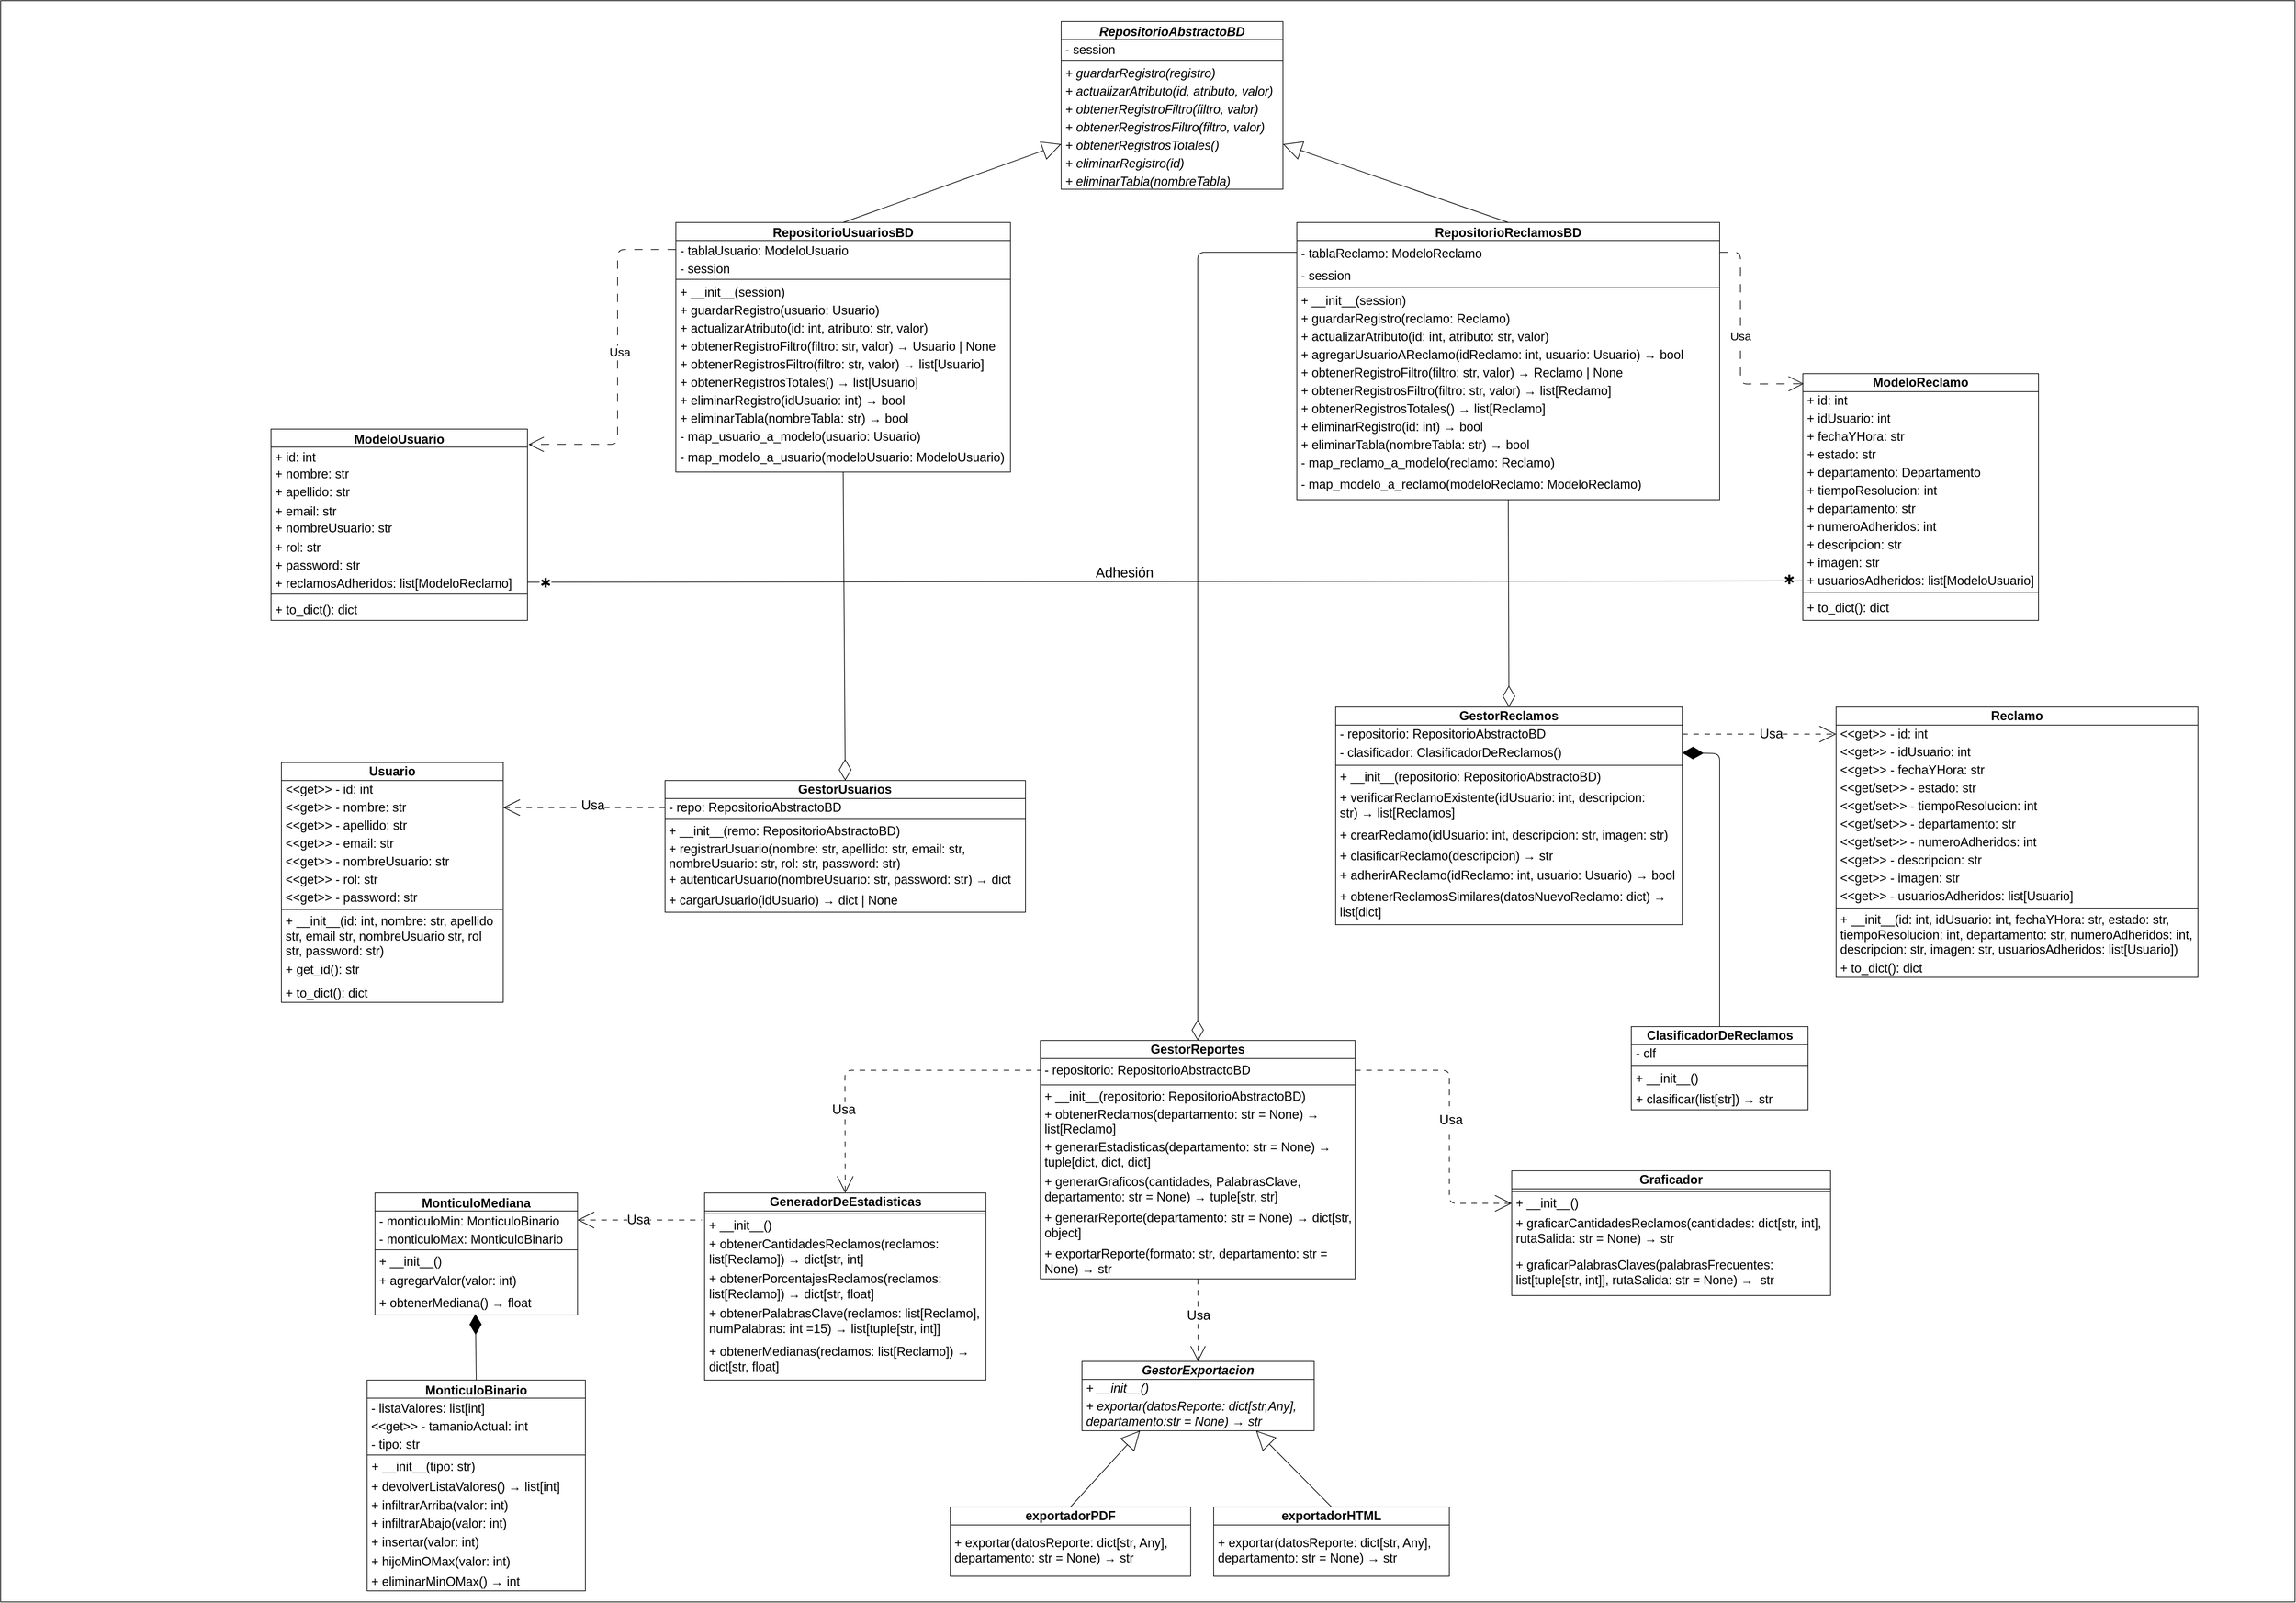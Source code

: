 <mxfile>
    <diagram id="1ZTH_i83KneQO5rUIlxD" name="UML">
        <mxGraphModel dx="2369" dy="1638" grid="1" gridSize="10" guides="1" tooltips="1" connect="1" arrows="1" fold="1" page="1" pageScale="1" pageWidth="1169" pageHeight="827" math="0" shadow="0">
            <root>
                <mxCell id="0"/>
                <mxCell id="1" parent="0"/>
                <mxCell id="xDIs8xR1PkFPaAczHwgp-425" value="" style="rounded=0;whiteSpace=wrap;html=1;movable=0;resizable=0;rotatable=0;deletable=0;editable=0;locked=1;connectable=0;" parent="1" vertex="1">
                    <mxGeometry x="-1060" y="-740" width="3310" height="2310" as="geometry"/>
                </mxCell>
                <mxCell id="28" value="Reclamo" style="swimlane;fontStyle=1;align=center;verticalAlign=middle;childLayout=stackLayout;horizontal=1;startSize=26;horizontalStack=0;resizeParent=1;resizeParentMax=0;resizeLast=0;collapsible=1;marginBottom=0;whiteSpace=wrap;html=1;fontSize=18;" parent="1" vertex="1">
                    <mxGeometry x="1588" y="279" width="522" height="390" as="geometry"/>
                </mxCell>
                <mxCell id="29" value="&amp;lt;&amp;lt;get&amp;gt;&amp;gt; - id: int" style="text;strokeColor=none;fillColor=none;align=left;verticalAlign=middle;spacingLeft=4;spacingRight=4;overflow=hidden;rotatable=0;points=[[0,0.5],[1,0.5]];portConstraint=eastwest;whiteSpace=wrap;html=1;fontSize=18;" parent="28" vertex="1">
                    <mxGeometry y="26" width="522" height="26" as="geometry"/>
                </mxCell>
                <mxCell id="422" value="&amp;lt;&amp;lt;get&amp;gt;&amp;gt; - idUsuario: int" style="text;strokeColor=none;fillColor=none;align=left;verticalAlign=middle;spacingLeft=4;spacingRight=4;overflow=hidden;rotatable=0;points=[[0,0.5],[1,0.5]];portConstraint=eastwest;whiteSpace=wrap;html=1;fontSize=18;" parent="28" vertex="1">
                    <mxGeometry y="52" width="522" height="26" as="geometry"/>
                </mxCell>
                <mxCell id="kI5U5TjTlZsGfMpDTrHy-203" value="&amp;lt;&amp;lt;get&amp;gt;&amp;gt; - fechaYHora: str" style="text;strokeColor=none;fillColor=none;align=left;verticalAlign=middle;spacingLeft=4;spacingRight=4;overflow=hidden;rotatable=0;points=[[0,0.5],[1,0.5]];portConstraint=eastwest;whiteSpace=wrap;html=1;fontSize=18;" parent="28" vertex="1">
                    <mxGeometry y="78" width="522" height="26" as="geometry"/>
                </mxCell>
                <mxCell id="46" value="&amp;lt;&amp;lt;get/set&amp;gt;&amp;gt; - estado: str" style="text;strokeColor=none;fillColor=none;align=left;verticalAlign=middle;spacingLeft=4;spacingRight=4;overflow=hidden;rotatable=0;points=[[0,0.5],[1,0.5]];portConstraint=eastwest;whiteSpace=wrap;html=1;fontSize=18;" parent="28" vertex="1">
                    <mxGeometry y="104" width="522" height="26" as="geometry"/>
                </mxCell>
                <mxCell id="kI5U5TjTlZsGfMpDTrHy-205" value="&amp;lt;&amp;lt;get/set&amp;gt;&amp;gt; - tiempoResolucion: int" style="text;strokeColor=none;fillColor=none;align=left;verticalAlign=middle;spacingLeft=4;spacingRight=4;overflow=hidden;rotatable=0;points=[[0,0.5],[1,0.5]];portConstraint=eastwest;whiteSpace=wrap;html=1;fontSize=18;" parent="28" vertex="1">
                    <mxGeometry y="130" width="522" height="26" as="geometry"/>
                </mxCell>
                <mxCell id="194" value="&lt;span style=&quot;color: rgb(0, 0, 0);&quot;&gt;&amp;lt;&amp;lt;get/set&amp;gt;&amp;gt;&amp;nbsp;&lt;/span&gt;- departamento: str" style="text;strokeColor=none;fillColor=none;align=left;verticalAlign=middle;spacingLeft=4;spacingRight=4;overflow=hidden;rotatable=0;points=[[0,0.5],[1,0.5]];portConstraint=eastwest;whiteSpace=wrap;html=1;fontSize=18;" parent="28" vertex="1">
                    <mxGeometry y="156" width="522" height="26" as="geometry"/>
                </mxCell>
                <mxCell id="30" value="&lt;span style=&quot;color: rgb(0, 0, 0);&quot;&gt;&amp;lt;&amp;lt;get/set&amp;gt;&amp;gt;&amp;nbsp;&lt;/span&gt;- numeroAdheridos: int" style="text;strokeColor=none;fillColor=none;align=left;verticalAlign=middle;spacingLeft=4;spacingRight=4;overflow=hidden;rotatable=0;points=[[0,0.5],[1,0.5]];portConstraint=eastwest;whiteSpace=wrap;html=1;fontSize=18;" parent="28" vertex="1">
                    <mxGeometry y="182" width="522" height="26" as="geometry"/>
                </mxCell>
                <mxCell id="32" value="&amp;lt;&amp;lt;get&amp;gt;&amp;gt; - descripcion: str" style="text;strokeColor=none;fillColor=none;align=left;verticalAlign=middle;spacingLeft=4;spacingRight=4;overflow=hidden;rotatable=0;points=[[0,0.5],[1,0.5]];portConstraint=eastwest;whiteSpace=wrap;html=1;fontSize=18;" parent="28" vertex="1">
                    <mxGeometry y="208" width="522" height="26" as="geometry"/>
                </mxCell>
                <mxCell id="nKDKF_Ax03QxgpFxQRna-495" value="&amp;lt;&amp;lt;get&amp;gt;&amp;gt; - imagen: str" style="text;strokeColor=none;fillColor=none;align=left;verticalAlign=middle;spacingLeft=4;spacingRight=4;overflow=hidden;rotatable=0;points=[[0,0.5],[1,0.5]];portConstraint=eastwest;whiteSpace=wrap;html=1;fontSize=18;" parent="28" vertex="1">
                    <mxGeometry y="234" width="522" height="26" as="geometry"/>
                </mxCell>
                <mxCell id="34" value="&amp;lt;&amp;lt;get&amp;gt;&amp;gt; - usuariosAdheridos: list[Usuario]" style="text;strokeColor=none;fillColor=none;align=left;verticalAlign=middle;spacingLeft=4;spacingRight=4;overflow=hidden;rotatable=0;points=[[0,0.5],[1,0.5]];portConstraint=eastwest;whiteSpace=wrap;html=1;fontSize=18;" parent="28" vertex="1">
                    <mxGeometry y="260" width="522" height="26" as="geometry"/>
                </mxCell>
                <mxCell id="36" value="" style="line;strokeWidth=1;fillColor=none;align=left;verticalAlign=middle;spacingTop=-1;spacingLeft=3;spacingRight=3;rotatable=0;labelPosition=right;points=[];portConstraint=eastwest;strokeColor=inherit;fontSize=18;" parent="28" vertex="1">
                    <mxGeometry y="286" width="522" height="8" as="geometry"/>
                </mxCell>
                <mxCell id="314" value="+ __init__(id: int, idUsuario: int, fechaYHora: str, estado: str, tiempoResolucion: int, departamento: str, numeroAdheridos: int, descripcion: str, imagen: str, usuariosAdheridos: list[Usuario])" style="text;strokeColor=none;fillColor=none;align=left;verticalAlign=middle;spacingLeft=4;spacingRight=4;overflow=hidden;rotatable=0;points=[[0,0.5],[1,0.5]];portConstraint=eastwest;whiteSpace=wrap;html=1;fontSize=18;" parent="28" vertex="1">
                    <mxGeometry y="294" width="522" height="70" as="geometry"/>
                </mxCell>
                <mxCell id="nKDKF_Ax03QxgpFxQRna-497" value="    + to_dict(): dict&#xa;" style="text;align=left;verticalAlign=middle;spacingLeft=4;spacingRight=4;overflow=hidden;rotatable=0;points=[[0,0.5],[1,0.5]];portConstraint=eastwest;rounded=0;shadow=0;html=0;fontSize=18;" parent="28" vertex="1">
                    <mxGeometry y="364" width="522" height="26" as="geometry"/>
                </mxCell>
                <mxCell id="82" style="html=1;endArrow=diamondThin;endFill=1;endSize=28;exitX=0.5;exitY=0;exitDx=0;exitDy=0;fontSize=18;entryX=1;entryY=0.5;entryDx=0;entryDy=0;" parent="1" source="47" target="61" edge="1">
                    <mxGeometry relative="1" as="geometry">
                        <Array as="points">
                            <mxPoint x="1420" y="346"/>
                        </Array>
                        <mxPoint x="1370" y="360" as="targetPoint"/>
                        <mxPoint x="1270" y="730" as="sourcePoint"/>
                    </mxGeometry>
                </mxCell>
                <mxCell id="47" value="ClasificadorDeReclamos" style="swimlane;fontStyle=1;align=center;verticalAlign=middle;childLayout=stackLayout;horizontal=1;startSize=26;horizontalStack=0;resizeParent=1;resizeParentMax=0;resizeLast=0;collapsible=1;marginBottom=0;whiteSpace=wrap;html=1;fontSize=18;" parent="1" vertex="1">
                    <mxGeometry x="1292.5" y="740" width="255" height="120" as="geometry"/>
                </mxCell>
                <mxCell id="49" value="&lt;span style=&quot;color: rgb(0, 0, 0); text-wrap-mode: nowrap;&quot;&gt;- clf&lt;/span&gt;" style="text;strokeColor=none;fillColor=none;align=left;verticalAlign=middle;spacingLeft=4;spacingRight=4;overflow=hidden;rotatable=0;points=[[0,0.5],[1,0.5]];portConstraint=eastwest;whiteSpace=wrap;html=1;fontSize=18;" parent="47" vertex="1">
                    <mxGeometry y="26" width="255" height="26" as="geometry"/>
                </mxCell>
                <mxCell id="48" value="" style="line;strokeWidth=1;fillColor=none;align=left;verticalAlign=middle;spacingTop=-1;spacingLeft=3;spacingRight=3;rotatable=0;labelPosition=right;points=[];portConstraint=eastwest;strokeColor=inherit;fontSize=18;" parent="47" vertex="1">
                    <mxGeometry y="52" width="255" height="8" as="geometry"/>
                </mxCell>
                <mxCell id="50" value="+ __init__()" style="text;strokeColor=none;fillColor=none;align=left;verticalAlign=middle;spacingLeft=4;spacingRight=4;overflow=hidden;rotatable=0;points=[[0,0.5],[1,0.5]];portConstraint=eastwest;whiteSpace=wrap;html=1;fontSize=18;" parent="47" vertex="1">
                    <mxGeometry y="60" width="255" height="30" as="geometry"/>
                </mxCell>
                <mxCell id="431" value="+ clasificar(list[str])&amp;nbsp;→ str" style="text;strokeColor=none;fillColor=none;align=left;verticalAlign=middle;spacingLeft=4;spacingRight=4;overflow=hidden;rotatable=0;points=[[0,0.5],[1,0.5]];portConstraint=eastwest;whiteSpace=wrap;html=1;fontSize=18;" parent="47" vertex="1">
                    <mxGeometry y="90" width="255" height="30" as="geometry"/>
                </mxCell>
                <mxCell id="58" value="GestorReclamos" style="swimlane;fontStyle=1;align=center;verticalAlign=middle;childLayout=stackLayout;horizontal=1;startSize=26;horizontalStack=0;resizeParent=1;resizeParentMax=0;resizeLast=0;collapsible=1;marginBottom=0;whiteSpace=wrap;html=1;fontSize=18;" parent="1" vertex="1">
                    <mxGeometry x="866" y="279" width="500" height="314" as="geometry"/>
                </mxCell>
                <mxCell id="60" value="- repositorio: RepositorioAbstractoBD" style="text;strokeColor=none;fillColor=none;align=left;verticalAlign=middle;spacingLeft=4;spacingRight=4;overflow=hidden;rotatable=0;points=[[0,0.5],[1,0.5]];portConstraint=eastwest;whiteSpace=wrap;html=1;fontSize=18;" parent="58" vertex="1">
                    <mxGeometry y="26" width="500" height="26" as="geometry"/>
                </mxCell>
                <mxCell id="61" value="- clasificador: ClasificadorDeReclamos()" style="text;strokeColor=none;fillColor=none;align=left;verticalAlign=middle;spacingLeft=4;spacingRight=4;overflow=hidden;rotatable=0;points=[[0,0.5],[1,0.5]];portConstraint=eastwest;whiteSpace=wrap;html=1;fontSize=18;" parent="58" vertex="1">
                    <mxGeometry y="52" width="500" height="28" as="geometry"/>
                </mxCell>
                <mxCell id="62" value="" style="line;strokeWidth=1;fillColor=none;align=left;verticalAlign=middle;spacingTop=-1;spacingLeft=3;spacingRight=3;rotatable=0;labelPosition=right;points=[];portConstraint=eastwest;strokeColor=inherit;fontSize=18;" parent="58" vertex="1">
                    <mxGeometry y="80" width="500" height="8" as="geometry"/>
                </mxCell>
                <mxCell id="313" value="+ __init__(repositorio: RepositorioAbstractoBD)" style="text;strokeColor=none;fillColor=none;align=left;verticalAlign=middle;spacingLeft=4;spacingRight=4;overflow=hidden;rotatable=0;points=[[0,0.5],[1,0.5]];portConstraint=eastwest;whiteSpace=wrap;html=1;fontSize=18;" parent="58" vertex="1">
                    <mxGeometry y="88" width="500" height="26" as="geometry"/>
                </mxCell>
                <mxCell id="424" value="+ verificarReclamoExistente(idUsuario: int, descripcion: str)&amp;nbsp;&lt;span style=&quot;color: rgb(0, 0, 0); text-wrap-mode: nowrap;&quot;&gt;→ list[Reclamos]&lt;/span&gt;" style="text;strokeColor=none;fillColor=none;align=left;verticalAlign=middle;spacingLeft=4;spacingRight=4;overflow=hidden;rotatable=0;points=[[0,0.5],[1,0.5]];portConstraint=eastwest;whiteSpace=wrap;html=1;fontSize=18;" parent="58" vertex="1">
                    <mxGeometry y="114" width="500" height="56" as="geometry"/>
                </mxCell>
                <mxCell id="107" value="+ crearReclamo(idUsuario: int, descripcion: str, imagen: str)&amp;nbsp;" style="text;strokeColor=none;fillColor=none;align=left;verticalAlign=middle;spacingLeft=4;spacingRight=4;overflow=hidden;rotatable=0;points=[[0,0.5],[1,0.5]];portConstraint=eastwest;whiteSpace=wrap;html=1;fontSize=18;" parent="58" vertex="1">
                    <mxGeometry y="170" width="500" height="30" as="geometry"/>
                </mxCell>
                <mxCell id="65" value="+ clasificarReclamo(descripcion)&amp;nbsp;&lt;span style=&quot;color: rgb(0, 0, 0); text-wrap-mode: nowrap;&quot;&gt;→ str&lt;/span&gt;" style="text;strokeColor=none;fillColor=none;align=left;verticalAlign=middle;spacingLeft=4;spacingRight=4;overflow=hidden;rotatable=0;points=[[0,0.5],[1,0.5]];portConstraint=eastwest;whiteSpace=wrap;html=1;fontSize=18;" parent="58" vertex="1">
                    <mxGeometry y="200" width="500" height="30" as="geometry"/>
                </mxCell>
                <mxCell id="199" value="+ adherirAReclamo(idReclamo: int, usuario: Usuario)&amp;nbsp;&lt;span style=&quot;color: rgb(0, 0, 0); text-wrap-mode: nowrap;&quot;&gt;→ bool&lt;/span&gt;" style="text;strokeColor=none;fillColor=none;align=left;verticalAlign=middle;spacingLeft=4;spacingRight=4;overflow=hidden;rotatable=0;points=[[0,0.5],[1,0.5]];portConstraint=eastwest;whiteSpace=wrap;html=1;fontSize=18;" parent="58" vertex="1">
                    <mxGeometry y="230" width="500" height="26" as="geometry"/>
                </mxCell>
                <mxCell id="148" value="+ obtenerReclamosSimilares(datosNuevoReclamo: dict)&amp;nbsp;&lt;span style=&quot;color: rgb(0, 0, 0); text-wrap-mode: nowrap;&quot;&gt;→ list[dict]&lt;/span&gt;" style="text;strokeColor=none;fillColor=none;align=left;verticalAlign=middle;spacingLeft=4;spacingRight=4;overflow=hidden;rotatable=0;points=[[0,0.5],[1,0.5]];portConstraint=eastwest;whiteSpace=wrap;html=1;fontSize=18;" parent="58" vertex="1">
                    <mxGeometry y="256" width="500" height="58" as="geometry"/>
                </mxCell>
                <mxCell id="300" style="edgeStyle=none;html=1;exitX=0.5;exitY=0;exitDx=0;exitDy=0;entryX=0.25;entryY=1;entryDx=0;entryDy=0;endArrow=block;endFill=0;endSize=25;fontSize=18;verticalAlign=middle;" parent="1" source="87" target="295" edge="1">
                    <mxGeometry relative="1" as="geometry"/>
                </mxCell>
                <mxCell id="87" value="exportadorPDF" style="swimlane;fontStyle=1;align=center;verticalAlign=middle;childLayout=stackLayout;horizontal=1;startSize=26;horizontalStack=0;resizeParent=1;resizeParentMax=0;resizeLast=0;collapsible=1;marginBottom=0;whiteSpace=wrap;html=1;fontSize=18;" parent="1" vertex="1">
                    <mxGeometry x="310" y="1433" width="346.85" height="100" as="geometry">
                        <mxRectangle x="600" y="1180" width="120" height="30" as="alternateBounds"/>
                    </mxGeometry>
                </mxCell>
                <mxCell id="196" value="+ exportar(datosReporte: dict[str, Any], departamento: str = None)&amp;nbsp;&lt;span style=&quot;color: rgb(0, 0, 0); font-style: italic; text-wrap-mode: nowrap;&quot;&gt;→&lt;/span&gt;&lt;span style=&quot;color: rgb(0, 0, 0); text-wrap-mode: nowrap;&quot;&gt; str&lt;/span&gt;" style="text;strokeColor=none;fillColor=none;align=left;verticalAlign=middle;spacingLeft=4;spacingRight=4;overflow=hidden;rotatable=0;points=[[0,0.5],[1,0.5]];portConstraint=eastwest;whiteSpace=wrap;html=1;fontSize=18;" parent="87" vertex="1">
                    <mxGeometry y="26" width="346.85" height="74" as="geometry"/>
                </mxCell>
                <mxCell id="108" value="GestorUsuarios" style="swimlane;fontStyle=1;align=center;verticalAlign=middle;childLayout=stackLayout;horizontal=1;startSize=26;horizontalStack=0;resizeParent=1;resizeParentMax=0;resizeLast=0;collapsible=1;marginBottom=0;whiteSpace=wrap;html=1;fontSize=18;fontColor=#000000;" parent="1" vertex="1">
                    <mxGeometry x="-101.54" y="385" width="520" height="190" as="geometry"/>
                </mxCell>
                <mxCell id="145" value="- repo: RepositorioAbstractoBD" style="text;strokeColor=none;fillColor=none;align=left;verticalAlign=middle;spacingLeft=4;spacingRight=4;overflow=hidden;rotatable=0;points=[[0,0.5],[1,0.5]];portConstraint=eastwest;whiteSpace=wrap;html=1;fontSize=18;fontColor=#000000;" parent="108" vertex="1">
                    <mxGeometry y="26" width="520" height="26" as="geometry"/>
                </mxCell>
                <mxCell id="116" value="" style="line;strokeWidth=1;fillColor=none;align=left;verticalAlign=middle;spacingTop=-1;spacingLeft=3;spacingRight=3;rotatable=0;labelPosition=right;points=[];portConstraint=eastwest;strokeColor=inherit;fontSize=18;fontColor=#000000;" parent="108" vertex="1">
                    <mxGeometry y="52" width="520" height="8" as="geometry"/>
                </mxCell>
                <mxCell id="307" value="+ __init__(remo: RepositorioAbstractoBD)" style="text;strokeColor=none;fillColor=none;align=left;verticalAlign=middle;spacingLeft=4;spacingRight=4;overflow=hidden;rotatable=0;points=[[0,0.5],[1,0.5]];portConstraint=eastwest;whiteSpace=wrap;html=1;fontSize=18;fontColor=#000000;" parent="108" vertex="1">
                    <mxGeometry y="60" width="520" height="26" as="geometry"/>
                </mxCell>
                <mxCell id="63" value="&lt;font&gt;&lt;font style=&quot;color: rgb(0, 0, 0);&quot;&gt;+ registrarUsuario(&lt;/font&gt;&lt;font style=&quot;&quot;&gt;&lt;font style=&quot;color: rgb(0, 0, 0);&quot;&gt;nombre: str, apellido: str, email: str, nombreUsuario: str, rol: str, password: str&lt;/font&gt;&lt;/font&gt;&lt;font style=&quot;color: rgb(0, 0, 0);&quot;&gt;)&lt;/font&gt;&lt;/font&gt;" style="text;strokeColor=none;fillColor=none;align=left;verticalAlign=middle;spacingLeft=4;spacingRight=4;overflow=hidden;rotatable=0;points=[[0,0.5],[1,0.5]];portConstraint=eastwest;whiteSpace=wrap;html=1;fontSize=18;fontColor=#000000;" parent="108" vertex="1">
                    <mxGeometry y="86" width="520" height="44" as="geometry"/>
                </mxCell>
                <mxCell id="fGQp2ewcUYgNPulvZ5V9-141" value="+ autenticarUsuario(nombreUsuario: str, password: str)&amp;nbsp;&lt;span style=&quot;color: rgb(0, 0, 0); text-wrap-mode: nowrap;&quot;&gt;→ dict&lt;/span&gt;" style="text;strokeColor=none;fillColor=none;align=left;verticalAlign=middle;spacingLeft=4;spacingRight=4;overflow=hidden;rotatable=0;points=[[0,0.5],[1,0.5]];portConstraint=eastwest;whiteSpace=wrap;html=1;fontSize=18;fontColor=#000000;" parent="108" vertex="1">
                    <mxGeometry y="130" width="520" height="26" as="geometry"/>
                </mxCell>
                <mxCell id="64" value="+ cargarUsuario(idUsuario)&amp;nbsp;&lt;span style=&quot;color: rgb(0, 0, 0); text-wrap-mode: nowrap;&quot;&gt;→ dict | None&lt;/span&gt;" style="text;strokeColor=none;fillColor=none;align=left;verticalAlign=middle;spacingLeft=4;spacingRight=4;overflow=hidden;rotatable=0;points=[[0,0.5],[1,0.5]];portConstraint=eastwest;whiteSpace=wrap;html=1;fontSize=18;fontColor=#000000;" parent="108" vertex="1">
                    <mxGeometry y="156" width="520" height="34" as="geometry"/>
                </mxCell>
                <mxCell id="301" style="edgeStyle=none;html=1;exitX=0.5;exitY=0;exitDx=0;exitDy=0;entryX=0.75;entryY=1;entryDx=0;entryDy=0;endArrow=block;endFill=0;endSize=25;fontSize=18;verticalAlign=middle;" parent="1" source="174" target="295" edge="1">
                    <mxGeometry relative="1" as="geometry"/>
                </mxCell>
                <mxCell id="174" value="exportadorHTML" style="swimlane;fontStyle=1;align=center;verticalAlign=middle;childLayout=stackLayout;horizontal=1;startSize=26;horizontalStack=0;resizeParent=1;resizeParentMax=0;resizeLast=0;collapsible=1;marginBottom=0;whiteSpace=wrap;html=1;fontSize=18;" parent="1" vertex="1">
                    <mxGeometry x="690" y="1433" width="340" height="100" as="geometry"/>
                </mxCell>
                <mxCell id="178" value="&lt;span style=&quot;color: rgb(0, 0, 0);&quot;&gt;+ exportar(datosReporte: dict[str, Any], departamento: str = None)&amp;nbsp;&lt;/span&gt;&lt;span style=&quot;text-wrap-mode: nowrap; font-style: italic; color: rgb(0, 0, 0);&quot;&gt;→&lt;/span&gt;&lt;span style=&quot;text-wrap-mode: nowrap; color: rgb(0, 0, 0);&quot;&gt; str&lt;/span&gt;" style="text;strokeColor=none;fillColor=none;align=left;verticalAlign=middle;spacingLeft=4;spacingRight=4;overflow=hidden;rotatable=0;points=[[0,0.5],[1,0.5]];portConstraint=eastwest;whiteSpace=wrap;html=1;fontSize=18;" parent="174" vertex="1">
                    <mxGeometry y="26" width="340" height="74" as="geometry"/>
                </mxCell>
                <mxCell id="299" style="edgeStyle=none;html=1;entryX=0.5;entryY=0;entryDx=0;entryDy=0;dashed=1;endArrow=open;endFill=0;endSize=20;fontSize=18;dashPattern=8 8;verticalAlign=middle;" parent="1" source="G1BUQg5U7qSmdYVr7Qr_-203" target="295" edge="1">
                    <mxGeometry relative="1" as="geometry"/>
                </mxCell>
                <mxCell id="456" value="Usa" style="edgeLabel;html=1;align=center;verticalAlign=middle;resizable=0;points=[];fontSize=19;" parent="299" vertex="1" connectable="0">
                    <mxGeometry x="-0.569" y="1" relative="1" as="geometry">
                        <mxPoint x="-1" y="27" as="offset"/>
                    </mxGeometry>
                </mxCell>
                <mxCell id="G1BUQg5U7qSmdYVr7Qr_-203" value="GestorReportes" style="swimlane;fontStyle=1;align=center;verticalAlign=middle;childLayout=stackLayout;horizontal=1;startSize=26;horizontalStack=0;resizeParent=1;resizeParentMax=0;resizeLast=0;collapsible=1;marginBottom=0;whiteSpace=wrap;html=1;fontSize=18;" parent="1" vertex="1">
                    <mxGeometry x="440" y="760" width="454" height="344" as="geometry"/>
                </mxCell>
                <mxCell id="377" value="- repositorio: RepositorioAbstractoBD" style="text;strokeColor=none;fillColor=none;align=left;verticalAlign=middle;spacingLeft=4;spacingRight=4;overflow=hidden;rotatable=0;points=[[0,0.5],[1,0.5]];portConstraint=eastwest;whiteSpace=wrap;html=1;fontSize=18;" parent="G1BUQg5U7qSmdYVr7Qr_-203" vertex="1">
                    <mxGeometry y="26" width="454" height="34" as="geometry"/>
                </mxCell>
                <mxCell id="371" value="" style="line;strokeWidth=1;fillColor=none;align=left;verticalAlign=middle;spacingTop=-1;spacingLeft=3;spacingRight=3;rotatable=0;labelPosition=right;points=[];portConstraint=eastwest;strokeColor=inherit;fontSize=18;" parent="G1BUQg5U7qSmdYVr7Qr_-203" vertex="1">
                    <mxGeometry y="60" width="454" height="8" as="geometry"/>
                </mxCell>
                <mxCell id="486" value="+ __init__(repositorio: RepositorioAbstractoBD)" style="text;strokeColor=none;fillColor=none;align=left;verticalAlign=middle;spacingLeft=4;spacingRight=4;overflow=hidden;rotatable=0;points=[[0,0.5],[1,0.5]];portConstraint=eastwest;whiteSpace=wrap;html=1;fontSize=18;" parent="G1BUQg5U7qSmdYVr7Qr_-203" vertex="1">
                    <mxGeometry y="68" width="454" height="26" as="geometry"/>
                </mxCell>
                <mxCell id="G1BUQg5U7qSmdYVr7Qr_-205" value="+ obtenerReclamos(departamento: str = None)&amp;nbsp;&lt;span style=&quot;color: rgb(0, 0, 0); text-wrap-mode: nowrap;&quot;&gt;→ list[Reclamo]&lt;/span&gt;" style="text;strokeColor=none;fillColor=none;align=left;verticalAlign=middle;spacingLeft=4;spacingRight=4;overflow=hidden;rotatable=0;points=[[0,0.5],[1,0.5]];portConstraint=eastwest;whiteSpace=wrap;html=1;fontSize=18;" parent="G1BUQg5U7qSmdYVr7Qr_-203" vertex="1">
                    <mxGeometry y="94" width="454" height="46" as="geometry"/>
                </mxCell>
                <mxCell id="xDIs8xR1PkFPaAczHwgp-426" value="+ generarEstadisticas(departamento: str = None)&amp;nbsp;&lt;span style=&quot;color: rgb(0, 0, 0); text-wrap-mode: nowrap;&quot;&gt;→ tuple[dict, dict, dict]&lt;/span&gt;" style="text;strokeColor=none;fillColor=none;align=left;verticalAlign=middle;spacingLeft=4;spacingRight=4;overflow=hidden;rotatable=0;points=[[0,0.5],[1,0.5]];portConstraint=eastwest;whiteSpace=wrap;html=1;fontSize=18;" parent="G1BUQg5U7qSmdYVr7Qr_-203" vertex="1">
                    <mxGeometry y="140" width="454" height="50" as="geometry"/>
                </mxCell>
                <mxCell id="440" value="+ generarGraficos(cantidades, PalabrasClave, departamento: str = None)&amp;nbsp;&lt;span style=&quot;color: rgb(0, 0, 0); text-wrap-mode: nowrap;&quot;&gt;→ tuple[str, str]&lt;/span&gt;" style="text;strokeColor=none;fillColor=none;align=left;verticalAlign=middle;spacingLeft=4;spacingRight=4;overflow=hidden;rotatable=0;points=[[0,0.5],[1,0.5]];portConstraint=eastwest;whiteSpace=wrap;html=1;fontSize=18;" parent="G1BUQg5U7qSmdYVr7Qr_-203" vertex="1">
                    <mxGeometry y="190" width="454" height="50" as="geometry"/>
                </mxCell>
                <mxCell id="26" value="+ generarReporte(departamento: str = None)&amp;nbsp;&lt;span style=&quot;color: rgb(0, 0, 0); text-wrap-mode: nowrap;&quot;&gt;→ dict[str, object]&lt;/span&gt;" style="text;strokeColor=none;fillColor=none;align=left;verticalAlign=middle;spacingLeft=4;spacingRight=4;overflow=hidden;rotatable=0;points=[[0,0.5],[1,0.5]];portConstraint=eastwest;whiteSpace=wrap;html=1;fontSize=18;" parent="G1BUQg5U7qSmdYVr7Qr_-203" vertex="1">
                    <mxGeometry y="240" width="454" height="54" as="geometry"/>
                </mxCell>
                <mxCell id="441" value="+ exportarReporte(formato: str, departamento: str = None)&amp;nbsp;&lt;span style=&quot;color: rgb(0, 0, 0); text-wrap-mode: nowrap;&quot;&gt;→ str&lt;/span&gt;" style="text;strokeColor=none;fillColor=none;align=left;verticalAlign=middle;spacingLeft=4;spacingRight=4;overflow=hidden;rotatable=0;points=[[0,0.5],[1,0.5]];portConstraint=eastwest;whiteSpace=wrap;html=1;fontSize=18;" parent="G1BUQg5U7qSmdYVr7Qr_-203" vertex="1">
                    <mxGeometry y="294" width="454" height="50" as="geometry"/>
                </mxCell>
                <mxCell id="209" value="ModeloUsuario" style="swimlane;fontStyle=1;align=center;verticalAlign=middle;childLayout=stackLayout;horizontal=1;startSize=26;horizontalStack=0;resizeParent=1;resizeLast=0;collapsible=1;marginBottom=0;rounded=0;shadow=0;strokeWidth=1;fontSize=18;" parent="1" vertex="1">
                    <mxGeometry x="-670" y="-122" width="370" height="276" as="geometry">
                        <mxRectangle x="550" y="140" width="160" height="26" as="alternateBounds"/>
                    </mxGeometry>
                </mxCell>
                <mxCell id="xDIs8xR1PkFPaAczHwgp-414" value="+ id: int" style="text;align=left;verticalAlign=middle;spacingLeft=4;spacingRight=4;overflow=hidden;rotatable=0;points=[[0,0.5],[1,0.5]];portConstraint=eastwest;rounded=0;shadow=0;html=0;fontSize=18;" parent="209" vertex="1">
                    <mxGeometry y="26" width="370" height="26" as="geometry"/>
                </mxCell>
                <mxCell id="210" value="+ nombre: str&#xa;" style="text;align=left;verticalAlign=middle;spacingLeft=4;spacingRight=4;overflow=hidden;rotatable=0;points=[[0,0.5],[1,0.5]];portConstraint=eastwest;rounded=0;shadow=0;html=0;fontSize=18;" parent="209" vertex="1">
                    <mxGeometry y="52" width="370" height="26" as="geometry"/>
                </mxCell>
                <mxCell id="211" value="+ apellido: str&#xa;" style="text;align=left;verticalAlign=middle;spacingLeft=4;spacingRight=4;overflow=hidden;rotatable=0;points=[[0,0.5],[1,0.5]];portConstraint=eastwest;rounded=0;shadow=0;html=0;fontSize=18;" parent="209" vertex="1">
                    <mxGeometry y="78" width="370" height="26" as="geometry"/>
                </mxCell>
                <mxCell id="212" value="+ email: str" style="text;align=left;verticalAlign=middle;spacingLeft=4;spacingRight=4;overflow=hidden;rotatable=0;points=[[0,0.5],[1,0.5]];portConstraint=eastwest;rounded=0;shadow=0;html=0;fontSize=18;" parent="209" vertex="1">
                    <mxGeometry y="104" width="370" height="26" as="geometry"/>
                </mxCell>
                <mxCell id="213" value="+ nombreUsuario: str&#xa;" style="text;align=left;verticalAlign=middle;spacingLeft=4;spacingRight=4;overflow=hidden;rotatable=0;points=[[0,0.5],[1,0.5]];portConstraint=eastwest;rounded=0;shadow=0;html=0;fontSize=18;" parent="209" vertex="1">
                    <mxGeometry y="130" width="370" height="26" as="geometry"/>
                </mxCell>
                <mxCell id="214" value="+ rol: str" style="text;align=left;verticalAlign=middle;spacingLeft=4;spacingRight=4;overflow=hidden;rotatable=0;points=[[0,0.5],[1,0.5]];portConstraint=eastwest;rounded=0;shadow=0;html=0;fontSize=18;" parent="209" vertex="1">
                    <mxGeometry y="156" width="370" height="26" as="geometry"/>
                </mxCell>
                <mxCell id="215" value="+ password: str" style="text;align=left;verticalAlign=middle;spacingLeft=4;spacingRight=4;overflow=hidden;rotatable=0;points=[[0,0.5],[1,0.5]];portConstraint=eastwest;rounded=0;shadow=0;html=0;fontSize=18;" parent="209" vertex="1">
                    <mxGeometry y="182" width="370" height="26" as="geometry"/>
                </mxCell>
                <mxCell id="463" value="+ reclamosAdheridos: list[ModeloReclamo]" style="text;align=left;verticalAlign=middle;spacingLeft=4;spacingRight=4;overflow=hidden;rotatable=0;points=[[0,0.5],[1,0.5]];portConstraint=eastwest;rounded=0;shadow=0;html=0;fontSize=18;" parent="209" vertex="1">
                    <mxGeometry y="208" width="370" height="26" as="geometry"/>
                </mxCell>
                <mxCell id="418" value="" style="line;html=1;strokeWidth=1;align=left;verticalAlign=middle;spacingTop=-1;spacingLeft=3;spacingRight=3;rotatable=0;labelPosition=right;points=[];portConstraint=eastwest;fontSize=18;" parent="209" vertex="1">
                    <mxGeometry y="234" width="370" height="8" as="geometry"/>
                </mxCell>
                <mxCell id="417" value="+ to_dict(): dict" style="text;align=left;verticalAlign=middle;spacingLeft=4;spacingRight=4;overflow=hidden;rotatable=0;points=[[0,0.5],[1,0.5]];portConstraint=eastwest;rounded=0;shadow=0;html=0;fontSize=18;" parent="209" vertex="1">
                    <mxGeometry y="242" width="370" height="34" as="geometry"/>
                </mxCell>
                <mxCell id="00pI7GEYq_YeTmKj14X2-226" value="ModeloReclamo" style="swimlane;fontStyle=1;align=center;verticalAlign=middle;childLayout=stackLayout;horizontal=1;startSize=26;horizontalStack=0;resizeParent=1;resizeParentMax=0;resizeLast=0;collapsible=1;marginBottom=0;whiteSpace=wrap;html=1;fontSize=18;" parent="1" vertex="1">
                    <mxGeometry x="1540" y="-202" width="340" height="356" as="geometry"/>
                </mxCell>
                <mxCell id="00pI7GEYq_YeTmKj14X2-227" value="+ id: int" style="text;strokeColor=none;fillColor=none;align=left;verticalAlign=middle;spacingLeft=4;spacingRight=4;overflow=hidden;rotatable=0;points=[[0,0.5],[1,0.5]];portConstraint=eastwest;whiteSpace=wrap;html=1;fontSize=18;" parent="00pI7GEYq_YeTmKj14X2-226" vertex="1">
                    <mxGeometry y="26" width="340" height="26" as="geometry"/>
                </mxCell>
                <mxCell id="00pI7GEYq_YeTmKj14X2-228" value="+ idUsuario: int" style="text;strokeColor=none;fillColor=none;align=left;verticalAlign=middle;spacingLeft=4;spacingRight=4;overflow=hidden;rotatable=0;points=[[0,0.5],[1,0.5]];portConstraint=eastwest;whiteSpace=wrap;html=1;fontSize=18;" parent="00pI7GEYq_YeTmKj14X2-226" vertex="1">
                    <mxGeometry y="52" width="340" height="26" as="geometry"/>
                </mxCell>
                <mxCell id="00pI7GEYq_YeTmKj14X2-229" value="+ fechaYHora: str" style="text;strokeColor=none;fillColor=none;align=left;verticalAlign=middle;spacingLeft=4;spacingRight=4;overflow=hidden;rotatable=0;points=[[0,0.5],[1,0.5]];portConstraint=eastwest;whiteSpace=wrap;html=1;fontSize=18;" parent="00pI7GEYq_YeTmKj14X2-226" vertex="1">
                    <mxGeometry y="78" width="340" height="26" as="geometry"/>
                </mxCell>
                <mxCell id="00pI7GEYq_YeTmKj14X2-230" value="+ estado: str" style="text;strokeColor=none;fillColor=none;align=left;verticalAlign=middle;spacingLeft=4;spacingRight=4;overflow=hidden;rotatable=0;points=[[0,0.5],[1,0.5]];portConstraint=eastwest;whiteSpace=wrap;html=1;fontSize=18;" parent="00pI7GEYq_YeTmKj14X2-226" vertex="1">
                    <mxGeometry y="104" width="340" height="26" as="geometry"/>
                </mxCell>
                <mxCell id="00pI7GEYq_YeTmKj14X2-231" value="+ departamento: Departamento" style="text;strokeColor=none;fillColor=none;align=left;verticalAlign=middle;spacingLeft=4;spacingRight=4;overflow=hidden;rotatable=0;points=[[0,0.5],[1,0.5]];portConstraint=eastwest;whiteSpace=wrap;html=1;fontSize=18;" parent="00pI7GEYq_YeTmKj14X2-226" vertex="1">
                    <mxGeometry y="130" width="340" height="26" as="geometry"/>
                </mxCell>
                <mxCell id="00pI7GEYq_YeTmKj14X2-232" value="+ tiempoResolucion: int" style="text;strokeColor=none;fillColor=none;align=left;verticalAlign=middle;spacingLeft=4;spacingRight=4;overflow=hidden;rotatable=0;points=[[0,0.5],[1,0.5]];portConstraint=eastwest;whiteSpace=wrap;html=1;fontSize=18;" parent="00pI7GEYq_YeTmKj14X2-226" vertex="1">
                    <mxGeometry y="156" width="340" height="26" as="geometry"/>
                </mxCell>
                <mxCell id="00pI7GEYq_YeTmKj14X2-233" value="+ departamento: str" style="text;strokeColor=none;fillColor=none;align=left;verticalAlign=middle;spacingLeft=4;spacingRight=4;overflow=hidden;rotatable=0;points=[[0,0.5],[1,0.5]];portConstraint=eastwest;whiteSpace=wrap;html=1;fontSize=18;" parent="00pI7GEYq_YeTmKj14X2-226" vertex="1">
                    <mxGeometry y="182" width="340" height="26" as="geometry"/>
                </mxCell>
                <mxCell id="00pI7GEYq_YeTmKj14X2-234" value="+ numeroAdheridos: int" style="text;strokeColor=none;fillColor=none;align=left;verticalAlign=middle;spacingLeft=4;spacingRight=4;overflow=hidden;rotatable=0;points=[[0,0.5],[1,0.5]];portConstraint=eastwest;whiteSpace=wrap;html=1;fontSize=18;" parent="00pI7GEYq_YeTmKj14X2-226" vertex="1">
                    <mxGeometry y="208" width="340" height="26" as="geometry"/>
                </mxCell>
                <mxCell id="00pI7GEYq_YeTmKj14X2-235" value="+ descripcion: str" style="text;strokeColor=none;fillColor=none;align=left;verticalAlign=middle;spacingLeft=4;spacingRight=4;overflow=hidden;rotatable=0;points=[[0,0.5],[1,0.5]];portConstraint=eastwest;whiteSpace=wrap;html=1;fontSize=18;" parent="00pI7GEYq_YeTmKj14X2-226" vertex="1">
                    <mxGeometry y="234" width="340" height="26" as="geometry"/>
                </mxCell>
                <mxCell id="00pI7GEYq_YeTmKj14X2-236" value="+ imagen: str" style="text;strokeColor=none;fillColor=none;align=left;verticalAlign=middle;spacingLeft=4;spacingRight=4;overflow=hidden;rotatable=0;points=[[0,0.5],[1,0.5]];portConstraint=eastwest;whiteSpace=wrap;html=1;fontSize=18;" parent="00pI7GEYq_YeTmKj14X2-226" vertex="1">
                    <mxGeometry y="260" width="340" height="26" as="geometry"/>
                </mxCell>
                <mxCell id="462" value="+ usuariosAdheridos: list[ModeloUsuario]" style="text;strokeColor=none;fillColor=none;align=left;verticalAlign=middle;spacingLeft=4;spacingRight=4;overflow=hidden;rotatable=0;points=[[0,0.5],[1,0.5]];portConstraint=eastwest;whiteSpace=wrap;html=1;fontSize=18;" parent="00pI7GEYq_YeTmKj14X2-226" vertex="1">
                    <mxGeometry y="286" width="340" height="26" as="geometry"/>
                </mxCell>
                <mxCell id="00pI7GEYq_YeTmKj14X2-237" value="" style="line;strokeWidth=1;fillColor=none;align=left;verticalAlign=middle;spacingTop=-1;spacingLeft=3;spacingRight=3;rotatable=0;labelPosition=right;points=[];portConstraint=eastwest;strokeColor=inherit;fontSize=18;" parent="00pI7GEYq_YeTmKj14X2-226" vertex="1">
                    <mxGeometry y="312" width="340" height="8" as="geometry"/>
                </mxCell>
                <mxCell id="316" value="+ to_dict(): dict" style="text;strokeColor=none;fillColor=none;align=left;verticalAlign=middle;spacingLeft=4;spacingRight=4;overflow=hidden;rotatable=0;points=[[0,0.5],[1,0.5]];portConstraint=eastwest;whiteSpace=wrap;html=1;fontSize=18;" parent="00pI7GEYq_YeTmKj14X2-226" vertex="1">
                    <mxGeometry y="320" width="340" height="36" as="geometry"/>
                </mxCell>
                <mxCell id="233" style="edgeStyle=none;html=1;exitX=1;exitY=0.5;exitDx=0;exitDy=0;endArrow=open;endFill=0;endSize=28;fontSize=18;dashed=1;dashPattern=8 8;startArrow=open;startFill=0;" parent="1" edge="1">
                    <mxGeometry relative="1" as="geometry">
                        <Array as="points">
                            <mxPoint x="-187" y="424"/>
                        </Array>
                        <mxPoint x="-102" y="424" as="targetPoint"/>
                    </mxGeometry>
                </mxCell>
                <mxCell id="FKitiWgQfBLCDOPJjMPu-226" value="&lt;font style=&quot;color: rgb(0, 0, 0);&quot;&gt;Usuario&lt;/font&gt;" style="swimlane;fontStyle=1;align=center;verticalAlign=middle;childLayout=stackLayout;horizontal=1;startSize=26;horizontalStack=0;resizeParent=1;resizeParentMax=0;resizeLast=0;collapsible=1;marginBottom=0;whiteSpace=wrap;html=1;fontSize=18;" parent="1" vertex="1">
                    <mxGeometry x="-655" y="359" width="320" height="346" as="geometry"/>
                </mxCell>
                <mxCell id="MQGRAGiUKf6IeChUGUOb-482" value="&amp;lt;&amp;lt;get&amp;gt;&amp;gt; - id: int" style="text;strokeColor=none;fillColor=none;align=left;verticalAlign=middle;spacingLeft=4;spacingRight=4;overflow=hidden;rotatable=0;points=[[0,0.5],[1,0.5]];portConstraint=eastwest;whiteSpace=wrap;html=1;fontSize=18;" parent="FKitiWgQfBLCDOPJjMPu-226" vertex="1">
                    <mxGeometry y="26" width="320" height="26" as="geometry"/>
                </mxCell>
                <mxCell id="FKitiWgQfBLCDOPJjMPu-228" value="&amp;lt;&amp;lt;get&amp;gt;&amp;gt; - nombre: str" style="text;strokeColor=none;fillColor=none;align=left;verticalAlign=middle;spacingLeft=4;spacingRight=4;overflow=hidden;rotatable=0;points=[[0,0.5],[1,0.5]];portConstraint=eastwest;whiteSpace=wrap;html=1;fontSize=18;" parent="FKitiWgQfBLCDOPJjMPu-226" vertex="1">
                    <mxGeometry y="52" width="320" height="26" as="geometry"/>
                </mxCell>
                <mxCell id="FKitiWgQfBLCDOPJjMPu-229" value="&lt;span style=&quot;color: rgb(0, 0, 0);&quot;&gt;&amp;lt;&amp;lt;get&amp;gt;&amp;gt;&amp;nbsp;&lt;/span&gt;- apellido: str" style="text;strokeColor=none;fillColor=none;align=left;verticalAlign=middle;spacingLeft=4;spacingRight=4;overflow=hidden;rotatable=0;points=[[0,0.5],[1,0.5]];portConstraint=eastwest;whiteSpace=wrap;html=1;fontSize=18;" parent="FKitiWgQfBLCDOPJjMPu-226" vertex="1">
                    <mxGeometry y="78" width="320" height="26" as="geometry"/>
                </mxCell>
                <mxCell id="FKitiWgQfBLCDOPJjMPu-230" value="&lt;span style=&quot;color: rgb(0, 0, 0);&quot;&gt;&amp;lt;&amp;lt;get&amp;gt;&amp;gt;&amp;nbsp;&lt;/span&gt;- email: str" style="text;strokeColor=none;fillColor=none;align=left;verticalAlign=middle;spacingLeft=4;spacingRight=4;overflow=hidden;rotatable=0;points=[[0,0.5],[1,0.5]];portConstraint=eastwest;whiteSpace=wrap;html=1;fontSize=18;" parent="FKitiWgQfBLCDOPJjMPu-226" vertex="1">
                    <mxGeometry y="104" width="320" height="26" as="geometry"/>
                </mxCell>
                <mxCell id="FKitiWgQfBLCDOPJjMPu-231" value="&lt;span style=&quot;color: rgb(0, 0, 0);&quot;&gt;&amp;lt;&amp;lt;get&amp;gt;&amp;gt;&amp;nbsp;&lt;/span&gt;- nombreUsuario: str" style="text;strokeColor=none;fillColor=none;align=left;verticalAlign=middle;spacingLeft=4;spacingRight=4;overflow=hidden;rotatable=0;points=[[0,0.5],[1,0.5]];portConstraint=eastwest;whiteSpace=wrap;html=1;fontSize=18;" parent="FKitiWgQfBLCDOPJjMPu-226" vertex="1">
                    <mxGeometry y="130" width="320" height="26" as="geometry"/>
                </mxCell>
                <mxCell id="FKitiWgQfBLCDOPJjMPu-233" value="&lt;span style=&quot;color: rgb(0, 0, 0);&quot;&gt;&amp;lt;&amp;lt;get&amp;gt;&amp;gt;&amp;nbsp;&lt;/span&gt;- rol: str" style="text;strokeColor=none;fillColor=none;align=left;verticalAlign=middle;spacingLeft=4;spacingRight=4;overflow=hidden;rotatable=0;points=[[0,0.5],[1,0.5]];portConstraint=eastwest;whiteSpace=wrap;html=1;fontSize=18;" parent="FKitiWgQfBLCDOPJjMPu-226" vertex="1">
                    <mxGeometry y="156" width="320" height="26" as="geometry"/>
                </mxCell>
                <mxCell id="FKitiWgQfBLCDOPJjMPu-232" value="&lt;span style=&quot;color: rgb(0, 0, 0);&quot;&gt;&amp;lt;&amp;lt;get&amp;gt;&amp;gt;&amp;nbsp;&lt;/span&gt;- password: str" style="text;strokeColor=none;fillColor=none;align=left;verticalAlign=middle;spacingLeft=4;spacingRight=4;overflow=hidden;rotatable=0;points=[[0,0.5],[1,0.5]];portConstraint=eastwest;whiteSpace=wrap;html=1;fontSize=18;" parent="FKitiWgQfBLCDOPJjMPu-226" vertex="1">
                    <mxGeometry y="182" width="320" height="26" as="geometry"/>
                </mxCell>
                <mxCell id="FKitiWgQfBLCDOPJjMPu-234" value="" style="line;strokeWidth=1;fillColor=none;align=left;verticalAlign=middle;spacingTop=-1;spacingLeft=3;spacingRight=3;rotatable=0;labelPosition=right;points=[];portConstraint=eastwest;strokeColor=inherit;fontSize=18;" parent="FKitiWgQfBLCDOPJjMPu-226" vertex="1">
                    <mxGeometry y="208" width="320" height="8" as="geometry"/>
                </mxCell>
                <mxCell id="305" value="+ __init__(id: int, nombre: str, apellido str, email str, nombreUsuario str, rol str, password: str)" style="text;strokeColor=none;fillColor=none;align=left;verticalAlign=middle;spacingLeft=4;spacingRight=4;overflow=hidden;rotatable=0;points=[[0,0.5],[1,0.5]];portConstraint=eastwest;whiteSpace=wrap;html=1;fontSize=18;" parent="FKitiWgQfBLCDOPJjMPu-226" vertex="1">
                    <mxGeometry y="216" width="320" height="70" as="geometry"/>
                </mxCell>
                <mxCell id="FKitiWgQfBLCDOPJjMPu-240" value="    + get_id(): str&#xa;" style="text;align=left;verticalAlign=middle;spacingLeft=4;spacingRight=4;overflow=hidden;rotatable=0;points=[[0,0.5],[1,0.5]];portConstraint=eastwest;rounded=0;shadow=0;html=0;fontSize=18;" parent="FKitiWgQfBLCDOPJjMPu-226" vertex="1">
                    <mxGeometry y="286" width="320" height="34" as="geometry"/>
                </mxCell>
                <mxCell id="MQGRAGiUKf6IeChUGUOb-483" value="    + to_dict(): dict&#xa;" style="text;align=left;verticalAlign=middle;spacingLeft=4;spacingRight=4;overflow=hidden;rotatable=0;points=[[0,0.5],[1,0.5]];portConstraint=eastwest;rounded=0;shadow=0;html=0;fontSize=18;" parent="FKitiWgQfBLCDOPJjMPu-226" vertex="1">
                    <mxGeometry y="320" width="320" height="26" as="geometry"/>
                </mxCell>
                <mxCell id="269" style="edgeStyle=none;html=1;exitX=0.5;exitY=0;exitDx=0;exitDy=0;entryX=0;entryY=0.5;entryDx=0;entryDy=0;endArrow=block;endFill=0;endSize=25;fontSize=18;" parent="1" source="238" target="323" edge="1">
                    <mxGeometry relative="1" as="geometry">
                        <mxPoint x="477" y="-123.0" as="targetPoint"/>
                    </mxGeometry>
                </mxCell>
                <mxCell id="272" style="edgeStyle=none;html=1;exitX=0.5;exitY=1;exitDx=0;exitDy=0;entryX=0.5;entryY=0;entryDx=0;entryDy=0;endArrow=diamondThin;endFill=0;endSize=28;fontSize=18;" parent="1" source="238" target="108" edge="1">
                    <mxGeometry relative="1" as="geometry"/>
                </mxCell>
                <mxCell id="238" value="RepositorioUsuariosBD" style="swimlane;fontStyle=1;align=center;verticalAlign=middle;childLayout=stackLayout;horizontal=1;startSize=26;horizontalStack=0;resizeParent=1;resizeLast=0;collapsible=1;marginBottom=0;rounded=0;shadow=0;strokeWidth=1;fontSize=18;" parent="1" vertex="1">
                    <mxGeometry x="-85.92" y="-420" width="482.77" height="360" as="geometry">
                        <mxRectangle x="550" y="140" width="160" height="26" as="alternateBounds"/>
                    </mxGeometry>
                </mxCell>
                <mxCell id="242" value="- tablaUsuario: ModeloUsuario" style="text;align=left;verticalAlign=middle;spacingLeft=4;spacingRight=4;overflow=hidden;rotatable=0;points=[[0,0.5],[1,0.5]];portConstraint=eastwest;rounded=0;shadow=0;html=0;fontSize=18;" parent="238" vertex="1">
                    <mxGeometry y="26" width="482.77" height="26" as="geometry"/>
                </mxCell>
                <mxCell id="xDIs8xR1PkFPaAczHwgp-420" value="- session" style="text;align=left;verticalAlign=middle;spacingLeft=4;spacingRight=4;overflow=hidden;rotatable=0;points=[[0,0.5],[1,0.5]];portConstraint=eastwest;rounded=0;shadow=0;html=0;fontSize=18;" parent="238" vertex="1">
                    <mxGeometry y="52" width="482.77" height="26" as="geometry"/>
                </mxCell>
                <mxCell id="246" value="" style="line;html=1;strokeWidth=1;align=left;verticalAlign=middle;spacingTop=-1;spacingLeft=3;spacingRight=3;rotatable=0;labelPosition=right;points=[];portConstraint=eastwest;fontSize=18;" parent="238" vertex="1">
                    <mxGeometry y="78" width="482.77" height="8" as="geometry"/>
                </mxCell>
                <mxCell id="xDIs8xR1PkFPaAczHwgp-422" value="    + __init__(session)    " style="text;align=left;verticalAlign=middle;spacingLeft=4;spacingRight=4;overflow=hidden;rotatable=0;points=[[0,0.5],[1,0.5]];portConstraint=eastwest;rounded=0;shadow=0;html=0;fontSize=18;" parent="238" vertex="1">
                    <mxGeometry y="86" width="482.77" height="26" as="geometry"/>
                </mxCell>
                <mxCell id="326" value="    + guardarRegistro(usuario: Usuario)" style="text;align=left;verticalAlign=middle;spacingLeft=4;spacingRight=4;overflow=hidden;rotatable=0;points=[[0,0.5],[1,0.5]];portConstraint=eastwest;rounded=0;shadow=0;html=0;fontSize=18;" parent="238" vertex="1">
                    <mxGeometry y="112" width="482.77" height="26" as="geometry"/>
                </mxCell>
                <mxCell id="xDIs8xR1PkFPaAczHwgp-423" value="    + actualizarAtributo(id: int, atributo: str, valor)" style="text;align=left;verticalAlign=middle;spacingLeft=4;spacingRight=4;overflow=hidden;rotatable=0;points=[[0,0.5],[1,0.5]];portConstraint=eastwest;rounded=0;shadow=0;html=0;fontSize=18;" parent="238" vertex="1">
                    <mxGeometry y="138" width="482.77" height="26" as="geometry"/>
                </mxCell>
                <mxCell id="331" value="    + obtenerRegistroFiltro(filtro: str, valor) → Usuario | None" style="text;align=left;verticalAlign=middle;spacingLeft=4;spacingRight=4;overflow=hidden;rotatable=0;points=[[0,0.5],[1,0.5]];portConstraint=eastwest;rounded=0;shadow=0;html=0;fontSize=18;" parent="238" vertex="1">
                    <mxGeometry y="164" width="482.77" height="26" as="geometry"/>
                </mxCell>
                <mxCell id="xDIs8xR1PkFPaAczHwgp-424" value="    + obtenerRegistrosFiltro(filtro: str, valor) → list[Usuario]" style="text;align=left;verticalAlign=middle;spacingLeft=4;spacingRight=4;overflow=hidden;rotatable=0;points=[[0,0.5],[1,0.5]];portConstraint=eastwest;rounded=0;shadow=0;html=0;fontSize=18;" parent="238" vertex="1">
                    <mxGeometry y="190" width="482.77" height="26" as="geometry"/>
                </mxCell>
                <mxCell id="329" value="    + obtenerRegistrosTotales() → list[Usuario]" style="text;align=left;verticalAlign=middle;spacingLeft=4;spacingRight=4;overflow=hidden;rotatable=0;points=[[0,0.5],[1,0.5]];portConstraint=eastwest;rounded=0;shadow=0;html=0;fontSize=18;" parent="238" vertex="1">
                    <mxGeometry y="216" width="482.77" height="26" as="geometry"/>
                </mxCell>
                <mxCell id="330" value="+ eliminarRegistro(idUsuario: int) → bool" style="text;align=left;verticalAlign=middle;spacingLeft=4;spacingRight=4;overflow=hidden;rotatable=0;points=[[0,0.5],[1,0.5]];portConstraint=eastwest;rounded=0;shadow=0;html=0;fontSize=18;" parent="238" vertex="1">
                    <mxGeometry y="242" width="482.77" height="26" as="geometry"/>
                </mxCell>
                <mxCell id="420" value="+ eliminarTabla(nombreTabla: str) → bool" style="text;align=left;verticalAlign=middle;spacingLeft=4;spacingRight=4;overflow=hidden;rotatable=0;points=[[0,0.5],[1,0.5]];portConstraint=eastwest;rounded=0;shadow=0;html=0;fontSize=18;" parent="238" vertex="1">
                    <mxGeometry y="268" width="482.77" height="26" as="geometry"/>
                </mxCell>
                <mxCell id="401" value="- map_usuario_a_modelo(usuario: Usuario)" style="text;align=left;verticalAlign=middle;spacingLeft=4;spacingRight=4;overflow=hidden;rotatable=0;points=[[0,0.5],[1,0.5]];portConstraint=eastwest;rounded=0;shadow=0;html=0;fontSize=18;" parent="238" vertex="1">
                    <mxGeometry y="294" width="482.77" height="26" as="geometry"/>
                </mxCell>
                <mxCell id="402" value="    - map_modelo_a_usuario(modeloUsuario: ModeloUsuario)" style="text;align=left;verticalAlign=middle;spacingLeft=4;spacingRight=4;overflow=hidden;rotatable=0;points=[[0,0.5],[1,0.5]];portConstraint=eastwest;rounded=0;shadow=0;html=0;fontSize=18;" parent="238" vertex="1">
                    <mxGeometry y="320" width="482.77" height="34" as="geometry"/>
                </mxCell>
                <mxCell id="270" style="edgeStyle=none;html=1;exitX=0.5;exitY=0;exitDx=0;exitDy=0;entryX=1;entryY=0.5;entryDx=0;entryDy=0;endArrow=block;endFill=0;endSize=25;fontSize=18;" parent="1" source="258" target="323" edge="1">
                    <mxGeometry relative="1" as="geometry">
                        <mxPoint x="797" y="-123.0" as="targetPoint"/>
                    </mxGeometry>
                </mxCell>
                <mxCell id="271" style="edgeStyle=none;html=1;exitX=0.5;exitY=1;exitDx=0;exitDy=0;entryX=0.5;entryY=0;entryDx=0;entryDy=0;endArrow=diamondThin;endFill=0;endSize=28;fontSize=18;" parent="1" source="258" target="58" edge="1">
                    <mxGeometry relative="1" as="geometry"/>
                </mxCell>
                <mxCell id="258" value="RepositorioReclamosBD" style="swimlane;fontStyle=1;align=center;verticalAlign=middle;childLayout=stackLayout;horizontal=1;startSize=26;horizontalStack=0;resizeParent=1;resizeLast=0;collapsible=1;marginBottom=0;rounded=0;shadow=0;strokeWidth=1;fontSize=18;" parent="1" vertex="1">
                    <mxGeometry x="810" y="-420" width="610" height="400" as="geometry">
                        <mxRectangle x="550" y="140" width="160" height="26" as="alternateBounds"/>
                    </mxGeometry>
                </mxCell>
                <mxCell id="265" value="    - tablaReclamo: ModeloReclamo" style="text;align=left;verticalAlign=middle;spacingLeft=4;spacingRight=4;overflow=hidden;rotatable=0;points=[[0,0.5],[1,0.5]];portConstraint=eastwest;rounded=0;shadow=0;html=0;fontSize=18;" parent="258" vertex="1">
                    <mxGeometry y="26" width="610" height="34" as="geometry"/>
                </mxCell>
                <mxCell id="439" value="    - session" style="text;align=left;verticalAlign=middle;spacingLeft=4;spacingRight=4;overflow=hidden;rotatable=0;points=[[0,0.5],[1,0.5]];portConstraint=eastwest;rounded=0;shadow=0;html=0;fontSize=18;" parent="258" vertex="1">
                    <mxGeometry y="60" width="610" height="30" as="geometry"/>
                </mxCell>
                <mxCell id="266" value="" style="line;html=1;strokeWidth=1;align=left;verticalAlign=middle;spacingTop=-1;spacingLeft=3;spacingRight=3;rotatable=0;labelPosition=right;points=[];portConstraint=eastwest;fontSize=18;" parent="258" vertex="1">
                    <mxGeometry y="90" width="610" height="8" as="geometry"/>
                </mxCell>
                <mxCell id="433" value="    + __init__(session)" style="text;align=left;verticalAlign=middle;spacingLeft=4;spacingRight=4;overflow=hidden;rotatable=0;points=[[0,0.5],[1,0.5]];portConstraint=eastwest;rounded=0;shadow=0;html=0;fontSize=18;" parent="258" vertex="1">
                    <mxGeometry y="98" width="610" height="26" as="geometry"/>
                </mxCell>
                <mxCell id="384" value="    + guardarRegistro(reclamo: Reclamo)" style="text;align=left;verticalAlign=middle;spacingLeft=4;spacingRight=4;overflow=hidden;rotatable=0;points=[[0,0.5],[1,0.5]];portConstraint=eastwest;rounded=0;shadow=0;html=0;fontSize=18;" parent="258" vertex="1">
                    <mxGeometry y="124" width="610" height="26" as="geometry"/>
                </mxCell>
                <mxCell id="397" value="    + actualizarAtributo(id: int, atributo: str, valor)" style="text;align=left;verticalAlign=middle;spacingLeft=4;spacingRight=4;overflow=hidden;rotatable=0;points=[[0,0.5],[1,0.5]];portConstraint=eastwest;rounded=0;shadow=0;html=0;fontSize=18;" parent="258" vertex="1">
                    <mxGeometry y="150" width="610" height="26" as="geometry"/>
                </mxCell>
                <mxCell id="435" value="    + agregarUsuarioAReclamo(idReclamo: int, usuario: Usuario) → bool" style="text;align=left;verticalAlign=middle;spacingLeft=4;spacingRight=4;overflow=hidden;rotatable=0;points=[[0,0.5],[1,0.5]];portConstraint=eastwest;rounded=0;shadow=0;html=0;fontSize=18;" parent="258" vertex="1">
                    <mxGeometry y="176" width="610" height="26" as="geometry"/>
                </mxCell>
                <mxCell id="405" value="+ obtenerRegistroFiltro(filtro: str, valor) → Reclamo | None" style="text;align=left;verticalAlign=middle;spacingLeft=4;spacingRight=4;overflow=hidden;rotatable=0;points=[[0,0.5],[1,0.5]];portConstraint=eastwest;rounded=0;shadow=0;html=0;fontSize=18;" parent="258" vertex="1">
                    <mxGeometry y="202" width="610" height="26" as="geometry"/>
                </mxCell>
                <mxCell id="406" value="    + obtenerRegistrosFiltro(filtro: str, valor) → list[Reclamo]" style="text;align=left;verticalAlign=middle;spacingLeft=4;spacingRight=4;overflow=hidden;rotatable=0;points=[[0,0.5],[1,0.5]];portConstraint=eastwest;rounded=0;shadow=0;html=0;fontSize=18;" parent="258" vertex="1">
                    <mxGeometry y="228" width="610" height="26" as="geometry"/>
                </mxCell>
                <mxCell id="407" value="    + obtenerRegistrosTotales() → list[Reclamo]" style="text;align=left;verticalAlign=middle;spacingLeft=4;spacingRight=4;overflow=hidden;rotatable=0;points=[[0,0.5],[1,0.5]];portConstraint=eastwest;rounded=0;shadow=0;html=0;fontSize=18;" parent="258" vertex="1">
                    <mxGeometry y="254" width="610" height="26" as="geometry"/>
                </mxCell>
                <mxCell id="408" value="+ eliminarRegistro(id: int) → bool" style="text;align=left;verticalAlign=middle;spacingLeft=4;spacingRight=4;overflow=hidden;rotatable=0;points=[[0,0.5],[1,0.5]];portConstraint=eastwest;rounded=0;shadow=0;html=0;fontSize=18;" parent="258" vertex="1">
                    <mxGeometry y="280" width="610" height="26" as="geometry"/>
                </mxCell>
                <mxCell id="436" value="+ eliminarTabla(nombreTabla: str) → bool" style="text;align=left;verticalAlign=middle;spacingLeft=4;spacingRight=4;overflow=hidden;rotatable=0;points=[[0,0.5],[1,0.5]];portConstraint=eastwest;rounded=0;shadow=0;html=0;fontSize=18;" parent="258" vertex="1">
                    <mxGeometry y="306" width="610" height="26" as="geometry"/>
                </mxCell>
                <mxCell id="437" value="- map_reclamo_a_modelo(reclamo: Reclamo)" style="text;align=left;verticalAlign=middle;spacingLeft=4;spacingRight=4;overflow=hidden;rotatable=0;points=[[0,0.5],[1,0.5]];portConstraint=eastwest;rounded=0;shadow=0;html=0;fontSize=18;" parent="258" vertex="1">
                    <mxGeometry y="332" width="610" height="26" as="geometry"/>
                </mxCell>
                <mxCell id="438" value="- map_modelo_a_reclamo(modeloReclamo: ModeloReclamo)" style="text;align=left;verticalAlign=middle;spacingLeft=4;spacingRight=4;overflow=hidden;rotatable=0;points=[[0,0.5],[1,0.5]];portConstraint=eastwest;rounded=0;shadow=0;html=0;fontSize=18;" parent="258" vertex="1">
                    <mxGeometry y="358" width="610" height="36" as="geometry"/>
                </mxCell>
                <mxCell id="273" style="edgeStyle=none;html=1;exitX=1;exitY=0.5;exitDx=0;exitDy=0;dashed=1;dashPattern=12 12;endArrow=open;endFill=0;endSize=20;fontSize=18;entryX=0.004;entryY=0.041;entryDx=0;entryDy=0;entryPerimeter=0;verticalAlign=middle;" parent="1" source="265" target="00pI7GEYq_YeTmKj14X2-226" edge="1">
                    <mxGeometry relative="1" as="geometry">
                        <mxPoint x="1185" y="95" as="sourcePoint"/>
                        <mxPoint x="1490" y="-250" as="targetPoint"/>
                        <Array as="points">
                            <mxPoint x="1450" y="-377"/>
                            <mxPoint x="1450" y="-187"/>
                        </Array>
                    </mxGeometry>
                </mxCell>
                <mxCell id="472" value="Usa" style="edgeLabel;html=1;align=center;verticalAlign=middle;resizable=0;points=[];fontSize=17;" parent="273" connectable="0" vertex="1">
                    <mxGeometry x="-0.028" relative="1" as="geometry">
                        <mxPoint as="offset"/>
                    </mxGeometry>
                </mxCell>
                <mxCell id="295" value="&lt;i&gt;&lt;font style=&quot;color: rgb(0, 0, 0);&quot;&gt;GestorExportacion&lt;/font&gt;&lt;/i&gt;" style="swimlane;fontStyle=1;align=center;verticalAlign=middle;childLayout=stackLayout;horizontal=1;startSize=26;horizontalStack=0;resizeParent=1;resizeParentMax=0;resizeLast=0;collapsible=1;marginBottom=0;whiteSpace=wrap;html=1;fontSize=18;" parent="1" vertex="1">
                    <mxGeometry x="500" y="1223" width="335" height="100" as="geometry"/>
                </mxCell>
                <mxCell id="495" value="+ __init__()" style="text;strokeColor=none;fillColor=none;align=left;verticalAlign=middle;spacingLeft=4;spacingRight=4;overflow=hidden;rotatable=0;points=[[0,0.5],[1,0.5]];portConstraint=eastwest;whiteSpace=wrap;html=1;fontSize=18;fontStyle=2" parent="295" vertex="1">
                    <mxGeometry y="26" width="335" height="26" as="geometry"/>
                </mxCell>
                <mxCell id="296" value="&lt;span&gt;&lt;font style=&quot;color: rgb(0, 0, 0);&quot;&gt;+ exportar(datosReporte: dict[str,Any], departamento:str = None)&amp;nbsp;&lt;/font&gt;&lt;/span&gt;&lt;span style=&quot;color: rgb(0, 0, 0); text-wrap-mode: nowrap;&quot;&gt;→ str&lt;/span&gt;" style="text;strokeColor=none;fillColor=none;align=left;verticalAlign=middle;spacingLeft=4;spacingRight=4;overflow=hidden;rotatable=0;points=[[0,0.5],[1,0.5]];portConstraint=eastwest;whiteSpace=wrap;html=1;fontSize=18;fontStyle=2" parent="295" vertex="1">
                    <mxGeometry y="52" width="335" height="48" as="geometry"/>
                </mxCell>
                <mxCell id="317" value="RepositorioAbstractoBD" style="swimlane;fontStyle=3;align=center;verticalAlign=middle;childLayout=stackLayout;horizontal=1;startSize=26;horizontalStack=0;resizeParent=1;resizeLast=0;collapsible=1;marginBottom=0;rounded=0;shadow=0;strokeWidth=1;fontSize=18;" parent="1" vertex="1">
                    <mxGeometry x="470" y="-710" width="320" height="242" as="geometry">
                        <mxRectangle x="230" y="140" width="160" height="26" as="alternateBounds"/>
                    </mxGeometry>
                </mxCell>
                <mxCell id="318" value="- session" style="text;align=left;verticalAlign=middle;spacingLeft=4;spacingRight=4;overflow=hidden;rotatable=0;points=[[0,0.5],[1,0.5]];portConstraint=eastwest;fontSize=18;" parent="317" vertex="1">
                    <mxGeometry y="26" width="320" height="26" as="geometry"/>
                </mxCell>
                <mxCell id="319" value="" style="line;html=1;strokeWidth=1;align=left;verticalAlign=middle;spacingTop=-1;spacingLeft=3;spacingRight=3;rotatable=0;labelPosition=right;points=[];portConstraint=eastwest;fontSize=18;" parent="317" vertex="1">
                    <mxGeometry y="52" width="320" height="8" as="geometry"/>
                </mxCell>
                <mxCell id="320" value="+ guardarRegistro(registro)" style="text;align=left;verticalAlign=middle;spacingLeft=4;spacingRight=4;overflow=hidden;rotatable=0;points=[[0,0.5],[1,0.5]];portConstraint=eastwest;fontStyle=2;fontSize=18;" parent="317" vertex="1">
                    <mxGeometry y="60" width="320" height="26" as="geometry"/>
                </mxCell>
                <mxCell id="332" value="    + actualizarAtributo(id, atributo, valor)" style="text;align=left;verticalAlign=middle;spacingLeft=4;spacingRight=4;overflow=hidden;rotatable=0;points=[[0,0.5],[1,0.5]];portConstraint=eastwest;rounded=0;shadow=0;html=0;fontStyle=2;fontSize=18;" parent="317" vertex="1">
                    <mxGeometry y="86" width="320" height="26" as="geometry"/>
                </mxCell>
                <mxCell id="395" value="+ obtenerRegistroFiltro(filtro, valor)" style="text;align=left;verticalAlign=middle;spacingLeft=4;spacingRight=4;overflow=hidden;rotatable=0;points=[[0,0.5],[1,0.5]];portConstraint=eastwest;fontStyle=2;fontSize=18;" parent="317" vertex="1">
                    <mxGeometry y="112" width="320" height="26" as="geometry"/>
                </mxCell>
                <mxCell id="322" value="+ obtenerRegistrosFiltro(filtro, valor)" style="text;align=left;verticalAlign=middle;spacingLeft=4;spacingRight=4;overflow=hidden;rotatable=0;points=[[0,0.5],[1,0.5]];portConstraint=eastwest;fontStyle=2;fontSize=18;" parent="317" vertex="1">
                    <mxGeometry y="138" width="320" height="26" as="geometry"/>
                </mxCell>
                <mxCell id="323" value="+ obtenerRegistrosTotales()" style="text;align=left;verticalAlign=middle;spacingLeft=4;spacingRight=4;overflow=hidden;rotatable=0;points=[[0,0.5],[1,0.5]];portConstraint=eastwest;fontStyle=2;fontSize=18;" parent="317" vertex="1">
                    <mxGeometry y="164" width="320" height="26" as="geometry"/>
                </mxCell>
                <mxCell id="vWrJDZAY1Gcn-SJvqqEz-495" value="+ eliminarRegistro(id)" style="text;align=left;verticalAlign=middle;spacingLeft=4;spacingRight=4;overflow=hidden;rotatable=0;points=[[0,0.5],[1,0.5]];portConstraint=eastwest;rounded=0;shadow=0;html=0;fontSize=18;fontStyle=2" vertex="1" parent="317">
                    <mxGeometry y="190" width="320" height="26" as="geometry"/>
                </mxCell>
                <mxCell id="vWrJDZAY1Gcn-SJvqqEz-496" value="+ eliminarTabla(nombreTabla) " style="text;align=left;verticalAlign=middle;spacingLeft=4;spacingRight=4;overflow=hidden;rotatable=0;points=[[0,0.5],[1,0.5]];portConstraint=eastwest;rounded=0;shadow=0;html=0;fontSize=18;fontStyle=2" vertex="1" parent="317">
                    <mxGeometry y="216" width="320" height="26" as="geometry"/>
                </mxCell>
                <mxCell id="333" value="MonticuloMediana" style="swimlane;fontStyle=1;align=center;verticalAlign=middle;childLayout=stackLayout;horizontal=1;startSize=26;horizontalStack=0;resizeParent=1;resizeLast=0;collapsible=1;marginBottom=0;rounded=0;shadow=0;strokeWidth=1;fontSize=18;" parent="1" vertex="1">
                    <mxGeometry x="-520" y="980" width="292.19" height="176" as="geometry">
                        <mxRectangle x="550" y="140" width="160" height="26" as="alternateBounds"/>
                    </mxGeometry>
                </mxCell>
                <mxCell id="334" value="- monticuloMin: MonticuloBinario" style="text;align=left;verticalAlign=middle;spacingLeft=4;spacingRight=4;overflow=hidden;rotatable=0;points=[[0,0.5],[1,0.5]];portConstraint=eastwest;fontSize=18;" parent="333" vertex="1">
                    <mxGeometry y="26" width="292.19" height="26" as="geometry"/>
                </mxCell>
                <mxCell id="335" value="- monticuloMax: MonticuloBinario" style="text;align=left;verticalAlign=middle;spacingLeft=4;spacingRight=4;overflow=hidden;rotatable=0;points=[[0,0.5],[1,0.5]];portConstraint=eastwest;fontSize=18;" parent="333" vertex="1">
                    <mxGeometry y="52" width="292.19" height="26" as="geometry"/>
                </mxCell>
                <mxCell id="336" value="" style="line;html=1;strokeWidth=1;align=left;verticalAlign=middle;spacingTop=-1;spacingLeft=3;spacingRight=3;rotatable=0;labelPosition=right;points=[];portConstraint=eastwest;fontSize=18;" parent="333" vertex="1">
                    <mxGeometry y="78" width="292.19" height="8" as="geometry"/>
                </mxCell>
                <mxCell id="493" value="+ __init__()" style="text;strokeColor=none;fillColor=none;align=left;verticalAlign=middle;spacingLeft=4;spacingRight=4;overflow=hidden;rotatable=0;points=[[0,0.5],[1,0.5]];portConstraint=eastwest;whiteSpace=wrap;html=1;fontSize=18;" parent="333" vertex="1">
                    <mxGeometry y="86" width="292.19" height="26" as="geometry"/>
                </mxCell>
                <mxCell id="337" value="+ agregarValor(valor: int)" style="text;align=left;verticalAlign=middle;spacingLeft=4;spacingRight=4;overflow=hidden;rotatable=0;points=[[0,0.5],[1,0.5]];portConstraint=eastwest;fontSize=18;" parent="333" vertex="1">
                    <mxGeometry y="112" width="292.19" height="26" as="geometry"/>
                </mxCell>
                <mxCell id="338" value="+ obtenerMediana() → float" style="text;align=left;verticalAlign=middle;spacingLeft=4;spacingRight=4;overflow=hidden;rotatable=0;points=[[0,0.5],[1,0.5]];portConstraint=eastwest;fontSize=18;" parent="333" vertex="1">
                    <mxGeometry y="138" width="292.19" height="38" as="geometry"/>
                </mxCell>
                <mxCell id="339" value="MonticuloBinario" style="swimlane;fontStyle=1;align=center;verticalAlign=middle;childLayout=stackLayout;horizontal=1;startSize=26;horizontalStack=0;resizeParent=1;resizeLast=0;collapsible=1;marginBottom=0;rounded=0;shadow=0;strokeWidth=1;fontSize=18;" parent="1" vertex="1">
                    <mxGeometry x="-531.36" y="1250" width="314.91" height="304" as="geometry">
                        <mxRectangle x="550" y="140" width="160" height="26" as="alternateBounds"/>
                    </mxGeometry>
                </mxCell>
                <mxCell id="345" value="- listaValores: list[int]" style="text;align=left;verticalAlign=middle;spacingLeft=4;spacingRight=4;overflow=hidden;rotatable=0;points=[[0,0.5],[1,0.5]];portConstraint=eastwest;fontSize=18;" parent="339" vertex="1">
                    <mxGeometry y="26" width="314.91" height="26" as="geometry"/>
                </mxCell>
                <mxCell id="341" value="&lt;&lt;get&gt;&gt; - tamanioActual: int" style="text;align=left;verticalAlign=middle;spacingLeft=4;spacingRight=4;overflow=hidden;rotatable=0;points=[[0,0.5],[1,0.5]];portConstraint=eastwest;fontSize=18;" parent="339" vertex="1">
                    <mxGeometry y="52" width="314.91" height="26" as="geometry"/>
                </mxCell>
                <mxCell id="346" value="- tipo: str" style="text;align=left;verticalAlign=middle;spacingLeft=4;spacingRight=4;overflow=hidden;rotatable=0;points=[[0,0.5],[1,0.5]];portConstraint=eastwest;fontSize=18;" parent="339" vertex="1">
                    <mxGeometry y="78" width="314.91" height="26" as="geometry"/>
                </mxCell>
                <mxCell id="342" value="" style="line;html=1;strokeWidth=1;align=left;verticalAlign=middle;spacingTop=-1;spacingLeft=3;spacingRight=3;rotatable=0;labelPosition=right;points=[];portConstraint=eastwest;fontSize=18;" parent="339" vertex="1">
                    <mxGeometry y="104" width="314.91" height="8" as="geometry"/>
                </mxCell>
                <mxCell id="491" value="+ __init__(tipo: str)" style="text;strokeColor=none;fillColor=none;align=left;verticalAlign=middle;spacingLeft=4;spacingRight=4;overflow=hidden;rotatable=0;points=[[0,0.5],[1,0.5]];portConstraint=eastwest;whiteSpace=wrap;html=1;fontSize=18;" parent="339" vertex="1">
                    <mxGeometry y="112" width="314.91" height="26" as="geometry"/>
                </mxCell>
                <mxCell id="386" value="+ devolverListaValores() → list[int]" style="text;align=left;verticalAlign=middle;spacingLeft=4;spacingRight=4;overflow=hidden;rotatable=0;points=[[0,0.5],[1,0.5]];portConstraint=eastwest;fontSize=18;" parent="339" vertex="1">
                    <mxGeometry y="138" width="314.91" height="28" as="geometry"/>
                </mxCell>
                <mxCell id="349" value="+ infiltrarArriba(valor: int) " style="text;align=left;verticalAlign=middle;spacingLeft=4;spacingRight=4;overflow=hidden;rotatable=0;points=[[0,0.5],[1,0.5]];portConstraint=eastwest;fontSize=18;" parent="339" vertex="1">
                    <mxGeometry y="166" width="314.91" height="26" as="geometry"/>
                </mxCell>
                <mxCell id="350" value="+ infiltrarAbajo(valor: int)" style="text;align=left;verticalAlign=middle;spacingLeft=4;spacingRight=4;overflow=hidden;rotatable=0;points=[[0,0.5],[1,0.5]];portConstraint=eastwest;fontSize=18;" parent="339" vertex="1">
                    <mxGeometry y="192" width="314.91" height="26" as="geometry"/>
                </mxCell>
                <mxCell id="348" value="+ insertar(valor: int)" style="text;align=left;verticalAlign=middle;spacingLeft=4;spacingRight=4;overflow=hidden;rotatable=0;points=[[0,0.5],[1,0.5]];portConstraint=eastwest;fontSize=18;" parent="339" vertex="1">
                    <mxGeometry y="218" width="314.91" height="28" as="geometry"/>
                </mxCell>
                <mxCell id="492" value="+ hijoMinOMax(valor: int)" style="text;align=left;verticalAlign=middle;spacingLeft=4;spacingRight=4;overflow=hidden;rotatable=0;points=[[0,0.5],[1,0.5]];portConstraint=eastwest;fontSize=18;" parent="339" vertex="1">
                    <mxGeometry y="246" width="314.91" height="28" as="geometry"/>
                </mxCell>
                <mxCell id="385" value="+ eliminarMinOMax() → int" style="text;align=left;verticalAlign=middle;spacingLeft=4;spacingRight=4;overflow=hidden;rotatable=0;points=[[0,0.5],[1,0.5]];portConstraint=eastwest;fontSize=18;" parent="339" vertex="1">
                    <mxGeometry y="274" width="314.91" height="30" as="geometry"/>
                </mxCell>
                <mxCell id="413" style="html=1;exitX=0.5;exitY=0;exitDx=0;exitDy=0;entryX=0;entryY=0.5;entryDx=0;entryDy=0;endArrow=none;endFill=0;endSize=22;fontSize=18;startSize=22;dashed=1;dashPattern=8 8;startArrow=open;startFill=0;targetPerimeterSpacing=0;sourcePerimeterSpacing=0;verticalAlign=middle;" parent="1" source="447" target="377" edge="1">
                    <mxGeometry relative="1" as="geometry">
                        <Array as="points">
                            <mxPoint x="158" y="803"/>
                        </Array>
                        <mxPoint x="206.0" y="1050" as="sourcePoint"/>
                    </mxGeometry>
                </mxCell>
                <mxCell id="457" value="U&lt;span style=&quot;background-color: light-dark(#ffffff, var(--ge-dark-color, #121212));&quot;&gt;sa&lt;/span&gt;" style="edgeLabel;html=1;align=center;verticalAlign=middle;resizable=0;points=[];fontSize=19;" parent="413" vertex="1" connectable="0">
                    <mxGeometry x="-0.03" y="2" relative="1" as="geometry">
                        <mxPoint x="-48" y="59" as="offset"/>
                    </mxGeometry>
                </mxCell>
                <mxCell id="368" style="html=1;exitX=1;exitY=0.5;exitDx=0;exitDy=0;entryX=0;entryY=0.5;entryDx=0;entryDy=0;endArrow=none;endFill=0;endSize=27;strokeColor=#000000;fontSize=18;startSize=22;verticalAlign=middle;dashed=1;dashPattern=8 8;startArrow=open;startFill=0;" parent="1" source="334" edge="1">
                    <mxGeometry relative="1" as="geometry">
                        <mxPoint x="-48.54" y="1019" as="targetPoint"/>
                    </mxGeometry>
                </mxCell>
                <mxCell id="488" value="&lt;font style=&quot;font-size: 19px;&quot;&gt;Usa&lt;/font&gt;" style="edgeLabel;html=1;align=center;verticalAlign=middle;resizable=0;points=[];" parent="368" vertex="1" connectable="0">
                    <mxGeometry x="0.169" y="4" relative="1" as="geometry">
                        <mxPoint x="-17" y="4" as="offset"/>
                    </mxGeometry>
                </mxCell>
                <mxCell id="370" style="edgeStyle=none;html=1;exitX=0.5;exitY=0;exitDx=0;exitDy=0;entryX=0.496;entryY=0.965;entryDx=0;entryDy=0;entryPerimeter=0;endArrow=diamondThin;endFill=1;endSize=27;fontSize=18;startSize=0;verticalAlign=middle;" parent="1" source="339" target="338" edge="1">
                    <mxGeometry relative="1" as="geometry"/>
                </mxCell>
                <mxCell id="378" value="Graficador" style="swimlane;fontStyle=1;align=center;verticalAlign=middle;childLayout=stackLayout;horizontal=1;startSize=26;horizontalStack=0;resizeParent=1;resizeParentMax=0;resizeLast=0;collapsible=1;marginBottom=0;whiteSpace=wrap;html=1;fontSize=18;" parent="1" vertex="1">
                    <mxGeometry x="1120" y="948" width="460" height="180" as="geometry"/>
                </mxCell>
                <mxCell id="487" value="" style="line;strokeWidth=1;fillColor=none;align=left;verticalAlign=middle;spacingTop=-1;spacingLeft=3;spacingRight=3;rotatable=0;labelPosition=right;points=[];portConstraint=eastwest;strokeColor=inherit;fontSize=18;" parent="378" vertex="1">
                    <mxGeometry y="26" width="460" height="8" as="geometry"/>
                </mxCell>
                <mxCell id="485" value="+ __init__()" style="text;strokeColor=none;fillColor=none;align=left;verticalAlign=middle;spacingLeft=4;spacingRight=4;overflow=hidden;rotatable=0;points=[[0,0.5],[1,0.5]];portConstraint=eastwest;whiteSpace=wrap;html=1;fontSize=18;" parent="378" vertex="1">
                    <mxGeometry y="34" width="460" height="26" as="geometry"/>
                </mxCell>
                <mxCell id="494" value="+ graficarCantidadesReclamos(cantidades: dict[str, int], rutaSalida: str = None)&amp;nbsp;&lt;span style=&quot;color: rgb(0, 0, 0); text-wrap-mode: nowrap;&quot;&gt;→ str&lt;/span&gt;" style="text;strokeColor=none;fillColor=none;align=left;verticalAlign=middle;spacingLeft=4;spacingRight=4;overflow=hidden;rotatable=0;points=[[0,0.5],[1,0.5]];portConstraint=eastwest;whiteSpace=wrap;html=1;fontSize=18;" parent="378" vertex="1">
                    <mxGeometry y="60" width="460" height="54" as="geometry"/>
                </mxCell>
                <mxCell id="382" value="+ graficarPalabrasClaves(palabrasFrecuentes: list[tuple[str, int]], rutaSalida: str = None)&amp;nbsp;&lt;span style=&quot;color: rgb(0, 0, 0); text-wrap-mode: nowrap;&quot;&gt;→&amp;nbsp; str&lt;/span&gt;" style="text;strokeColor=none;fillColor=none;align=left;verticalAlign=middle;spacingLeft=4;spacingRight=4;overflow=hidden;rotatable=0;points=[[0,0.5],[1,0.5]];portConstraint=eastwest;whiteSpace=wrap;html=1;fontSize=18;" parent="378" vertex="1">
                    <mxGeometry y="114" width="460" height="66" as="geometry"/>
                </mxCell>
                <mxCell id="414" style="html=1;exitX=0;exitY=0.5;exitDx=0;exitDy=0;entryX=1;entryY=0.5;entryDx=0;entryDy=0;endArrow=none;endFill=0;endSize=27;fontSize=18;startSize=22;startArrow=open;startFill=0;dashed=1;dashPattern=8 8;" parent="1" source="485" target="377" edge="1">
                    <mxGeometry relative="1" as="geometry">
                        <Array as="points">
                            <mxPoint x="1030" y="995"/>
                            <mxPoint x="1030" y="803"/>
                        </Array>
                    </mxGeometry>
                </mxCell>
                <mxCell id="458" value="Usa" style="edgeLabel;html=1;align=center;verticalAlign=middle;resizable=0;points=[];fontSize=19;" parent="414" vertex="1" connectable="0">
                    <mxGeometry x="-0.041" y="-1" relative="1" as="geometry">
                        <mxPoint x="1" y="-10" as="offset"/>
                    </mxGeometry>
                </mxCell>
                <mxCell id="416" style="edgeStyle=none;html=1;exitX=0;exitY=0.5;exitDx=0;exitDy=0;entryX=0.5;entryY=0;entryDx=0;entryDy=0;endArrow=diamondThin;endFill=0;endSize=27;startSize=0;" parent="1" source="265" target="G1BUQg5U7qSmdYVr7Qr_-203" edge="1">
                    <mxGeometry relative="1" as="geometry">
                        <Array as="points">
                            <mxPoint x="667" y="-377"/>
                        </Array>
                    </mxGeometry>
                </mxCell>
                <mxCell id="447" value="GeneradorDeEstadisticas" style="swimlane;fontStyle=1;align=center;verticalAlign=middle;childLayout=stackLayout;horizontal=1;startSize=26;horizontalStack=0;resizeParent=1;resizeParentMax=0;resizeLast=0;collapsible=1;marginBottom=0;whiteSpace=wrap;html=1;fontSize=18;" parent="1" vertex="1">
                    <mxGeometry x="-44.44" y="980" width="405.81" height="270" as="geometry"/>
                </mxCell>
                <mxCell id="449" value="" style="line;strokeWidth=1;fillColor=none;align=left;verticalAlign=middle;spacingTop=-1;spacingLeft=3;spacingRight=3;rotatable=0;labelPosition=right;points=[];portConstraint=eastwest;strokeColor=inherit;fontSize=18;" parent="447" vertex="1">
                    <mxGeometry y="26" width="405.81" height="8" as="geometry"/>
                </mxCell>
                <mxCell id="483" value="+ __init__()" style="text;strokeColor=none;fillColor=none;align=left;verticalAlign=middle;spacingLeft=4;spacingRight=4;overflow=hidden;rotatable=0;points=[[0,0.5],[1,0.5]];portConstraint=eastwest;whiteSpace=wrap;html=1;fontSize=18;" parent="447" vertex="1">
                    <mxGeometry y="34" width="405.81" height="26" as="geometry"/>
                </mxCell>
                <mxCell id="450" value="+ obtenerCantidadesReclamos(reclamos: list[Reclamo])&amp;nbsp;&lt;span style=&quot;color: rgb(0, 0, 0); text-wrap-mode: nowrap;&quot;&gt;→ dict[str, int]&lt;/span&gt;" style="text;strokeColor=none;fillColor=none;align=left;verticalAlign=middle;spacingLeft=4;spacingRight=4;overflow=hidden;rotatable=0;points=[[0,0.5],[1,0.5]];portConstraint=eastwest;whiteSpace=wrap;html=1;fontSize=18;" parent="447" vertex="1">
                    <mxGeometry y="60" width="405.81" height="50" as="geometry"/>
                </mxCell>
                <mxCell id="453" value="+ obtenerPorcentajesReclamos(reclamos: list[Reclamo])&amp;nbsp;&lt;span style=&quot;color: rgb(0, 0, 0); text-wrap-mode: nowrap;&quot;&gt;→ dict[str, float]&lt;/span&gt;" style="text;strokeColor=none;fillColor=none;align=left;verticalAlign=middle;spacingLeft=4;spacingRight=4;overflow=hidden;rotatable=0;points=[[0,0.5],[1,0.5]];portConstraint=eastwest;whiteSpace=wrap;html=1;fontSize=18;" parent="447" vertex="1">
                    <mxGeometry y="110" width="405.81" height="50" as="geometry"/>
                </mxCell>
                <mxCell id="454" value="+ obtenerPalabrasClave(reclamos: list[Reclamo], numPalabras: int =15)&amp;nbsp;&lt;span style=&quot;color: rgb(0, 0, 0); text-wrap-mode: nowrap;&quot;&gt;→&lt;/span&gt;&amp;nbsp;list[tuple[str, int]]" style="text;strokeColor=none;fillColor=none;align=left;verticalAlign=middle;spacingLeft=4;spacingRight=4;overflow=hidden;rotatable=0;points=[[0,0.5],[1,0.5]];portConstraint=eastwest;whiteSpace=wrap;html=1;fontSize=18;" parent="447" vertex="1">
                    <mxGeometry y="160" width="405.81" height="50" as="geometry"/>
                </mxCell>
                <mxCell id="455" value="+ obtenerMedianas(reclamos: list[Reclamo])&amp;nbsp;&lt;span style=&quot;color: rgb(0, 0, 0); text-wrap-mode: nowrap;&quot;&gt;→ dict[str, float]&lt;/span&gt;" style="text;strokeColor=none;fillColor=none;align=left;verticalAlign=middle;spacingLeft=4;spacingRight=4;overflow=hidden;rotatable=0;points=[[0,0.5],[1,0.5]];portConstraint=eastwest;whiteSpace=wrap;html=1;fontSize=18;" parent="447" vertex="1">
                    <mxGeometry y="210" width="405.81" height="60" as="geometry"/>
                </mxCell>
                <mxCell id="460" style="edgeStyle=none;html=1;exitX=0;exitY=0.5;exitDx=0;exitDy=0;dashed=1;dashPattern=12 12;endArrow=open;endFill=0;endSize=20;fontSize=18;entryX=1.004;entryY=0.08;entryDx=0;entryDy=0;entryPerimeter=0;" parent="1" source="242" target="209" edge="1">
                    <mxGeometry relative="1" as="geometry">
                        <mxPoint x="460" y="-150" as="sourcePoint"/>
                        <mxPoint x="-280" y="-80" as="targetPoint"/>
                        <Array as="points">
                            <mxPoint x="-170" y="-381"/>
                            <mxPoint x="-170" y="-100"/>
                        </Array>
                    </mxGeometry>
                </mxCell>
                <mxCell id="471" value="Usa" style="edgeLabel;html=1;align=center;verticalAlign=middle;resizable=0;points=[];fontSize=17;" parent="460" connectable="0" vertex="1">
                    <mxGeometry x="-0.058" y="3" relative="1" as="geometry">
                        <mxPoint as="offset"/>
                    </mxGeometry>
                </mxCell>
                <mxCell id="473" style="edgeStyle=none;html=1;exitX=1;exitY=0.5;exitDx=0;exitDy=0;entryX=0;entryY=0.5;entryDx=0;entryDy=0;endArrow=none;endFill=0;" parent="1" source="463" edge="1">
                    <mxGeometry relative="1" as="geometry">
                        <mxPoint x="-297.81" y="95" as="sourcePoint"/>
                        <mxPoint x="1540" y="97" as="targetPoint"/>
                    </mxGeometry>
                </mxCell>
                <mxCell id="476" value="✱" style="edgeLabel;align=center;verticalAlign=middle;resizable=0;points=[];fontSize=19;" parent="473" connectable="0" vertex="1">
                    <mxGeometry x="-0.972" y="1" relative="1" as="geometry">
                        <mxPoint as="offset"/>
                    </mxGeometry>
                </mxCell>
                <mxCell id="480" value="&lt;span style=&quot;color: rgb(0, 0, 0); font-size: 19px;&quot;&gt;✱&lt;/span&gt;" style="edgeLabel;html=1;align=center;verticalAlign=middle;resizable=0;points=[];" parent="473" connectable="0" vertex="1">
                    <mxGeometry x="0.978" y="1" relative="1" as="geometry">
                        <mxPoint as="offset"/>
                    </mxGeometry>
                </mxCell>
                <mxCell id="482" value="Adhesión" style="edgeLabel;html=1;align=center;verticalAlign=middle;resizable=0;points=[];fontSize=20;" parent="473" connectable="0" vertex="1">
                    <mxGeometry x="-0.063" y="2" relative="1" as="geometry">
                        <mxPoint x="-1" y="-12" as="offset"/>
                    </mxGeometry>
                </mxCell>
                <mxCell id="MQGRAGiUKf6IeChUGUOb-485" style="edgeStyle=none;html=1;exitX=0;exitY=0.5;exitDx=0;exitDy=0;entryX=1;entryY=0.5;entryDx=0;entryDy=0;dashed=1;dashPattern=8 8;endSize=22;endArrow=open;endFill=0;verticalAlign=middle;" parent="1" source="145" target="FKitiWgQfBLCDOPJjMPu-228" edge="1">
                    <mxGeometry relative="1" as="geometry">
                        <Array as="points"/>
                    </mxGeometry>
                </mxCell>
                <mxCell id="MQGRAGiUKf6IeChUGUOb-487" value="&lt;font style=&quot;font-size: 19px;&quot;&gt;Usa&lt;/font&gt;" style="edgeLabel;html=1;align=center;verticalAlign=middle;resizable=0;points=[];" parent="MQGRAGiUKf6IeChUGUOb-485" vertex="1" connectable="0">
                    <mxGeometry x="-0.154" y="-4" relative="1" as="geometry">
                        <mxPoint x="-6" y="1" as="offset"/>
                    </mxGeometry>
                </mxCell>
                <mxCell id="MQGRAGiUKf6IeChUGUOb-488" style="edgeStyle=none;html=1;exitX=1;exitY=0.5;exitDx=0;exitDy=0;entryX=0;entryY=0.5;entryDx=0;entryDy=0;dashed=1;dashPattern=8 8;endArrow=open;endFill=0;strokeWidth=1;endSize=22;verticalAlign=middle;" parent="1" source="60" target="29" edge="1">
                    <mxGeometry relative="1" as="geometry"/>
                </mxCell>
                <mxCell id="MQGRAGiUKf6IeChUGUOb-489" value="&lt;font style=&quot;font-size: 19px;&quot;&gt;Usa&lt;/font&gt;" style="edgeLabel;html=1;align=center;verticalAlign=middle;resizable=0;points=[];" parent="MQGRAGiUKf6IeChUGUOb-488" vertex="1" connectable="0">
                    <mxGeometry x="0.37" y="-4" relative="1" as="geometry">
                        <mxPoint x="-24" y="-4" as="offset"/>
                    </mxGeometry>
                </mxCell>
            </root>
        </mxGraphModel>
    </diagram>
    <diagram name="UML con notas" id="xjJwYIbu0P8j3xa62h9_">
        <mxGraphModel dx="3672" dy="2045" grid="1" gridSize="10" guides="1" tooltips="1" connect="1" arrows="1" fold="1" page="1" pageScale="1" pageWidth="1169" pageHeight="827" math="0" shadow="0">
            <root>
                <mxCell id="ZHSBL5Arpe1jkY00qgBa-0"/>
                <mxCell id="ZHSBL5Arpe1jkY00qgBa-1" parent="ZHSBL5Arpe1jkY00qgBa-0"/>
                <mxCell id="ZHSBL5Arpe1jkY00qgBa-2" value="" style="rounded=0;whiteSpace=wrap;html=1;movable=0;resizable=0;rotatable=0;deletable=0;editable=0;locked=1;connectable=0;strokeWidth=4;" parent="ZHSBL5Arpe1jkY00qgBa-1" vertex="1">
                    <mxGeometry x="-1060" y="-740" width="3450" height="2310" as="geometry"/>
                </mxCell>
                <mxCell id="ZHSBL5Arpe1jkY00qgBa-3" value="Reclamo" style="swimlane;fontStyle=1;align=center;verticalAlign=top;childLayout=stackLayout;horizontal=1;startSize=26;horizontalStack=0;resizeParent=1;resizeParentMax=0;resizeLast=0;collapsible=1;marginBottom=0;whiteSpace=wrap;html=1;fontSize=18;" parent="ZHSBL5Arpe1jkY00qgBa-1" vertex="1">
                    <mxGeometry x="1510" y="279" width="580" height="338" as="geometry"/>
                </mxCell>
                <mxCell id="ZHSBL5Arpe1jkY00qgBa-4" value="&amp;lt;&amp;lt;get&amp;gt;&amp;gt; - id: None" style="text;strokeColor=none;fillColor=none;align=left;verticalAlign=top;spacingLeft=4;spacingRight=4;overflow=hidden;rotatable=0;points=[[0,0.5],[1,0.5]];portConstraint=eastwest;whiteSpace=wrap;html=1;fontSize=18;" parent="ZHSBL5Arpe1jkY00qgBa-3" vertex="1">
                    <mxGeometry y="26" width="580" height="26" as="geometry"/>
                </mxCell>
                <mxCell id="ZHSBL5Arpe1jkY00qgBa-5" value="&amp;lt;&amp;lt;get&amp;gt;&amp;gt; - idUsuario: None" style="text;strokeColor=none;fillColor=none;align=left;verticalAlign=top;spacingLeft=4;spacingRight=4;overflow=hidden;rotatable=0;points=[[0,0.5],[1,0.5]];portConstraint=eastwest;whiteSpace=wrap;html=1;fontSize=18;" parent="ZHSBL5Arpe1jkY00qgBa-3" vertex="1">
                    <mxGeometry y="52" width="580" height="26" as="geometry"/>
                </mxCell>
                <mxCell id="ZHSBL5Arpe1jkY00qgBa-6" value="&amp;lt;&amp;lt;get&amp;gt;&amp;gt; - fechaYHora: datetime" style="text;strokeColor=none;fillColor=none;align=left;verticalAlign=top;spacingLeft=4;spacingRight=4;overflow=hidden;rotatable=0;points=[[0,0.5],[1,0.5]];portConstraint=eastwest;whiteSpace=wrap;html=1;fontSize=18;" parent="ZHSBL5Arpe1jkY00qgBa-3" vertex="1">
                    <mxGeometry y="78" width="580" height="26" as="geometry"/>
                </mxCell>
                <mxCell id="ZHSBL5Arpe1jkY00qgBa-7" value="&amp;lt;&amp;lt;get/set&amp;gt;&amp;gt; - estado:(pendiente/enProceso/resuelto/invalido)" style="text;strokeColor=none;fillColor=none;align=left;verticalAlign=top;spacingLeft=4;spacingRight=4;overflow=hidden;rotatable=0;points=[[0,0.5],[1,0.5]];portConstraint=eastwest;whiteSpace=wrap;html=1;fontSize=18;" parent="ZHSBL5Arpe1jkY00qgBa-3" vertex="1">
                    <mxGeometry y="104" width="580" height="26" as="geometry"/>
                </mxCell>
                <mxCell id="ZHSBL5Arpe1jkY00qgBa-8" value="&amp;lt;&amp;lt;get/set&amp;gt;&amp;gt; - tiempoResolucion: int(cantidad de dias)" style="text;strokeColor=none;fillColor=none;align=left;verticalAlign=top;spacingLeft=4;spacingRight=4;overflow=hidden;rotatable=0;points=[[0,0.5],[1,0.5]];portConstraint=eastwest;whiteSpace=wrap;html=1;fontSize=18;" parent="ZHSBL5Arpe1jkY00qgBa-3" vertex="1">
                    <mxGeometry y="130" width="580" height="26" as="geometry"/>
                </mxCell>
                <mxCell id="ZHSBL5Arpe1jkY00qgBa-9" value="&lt;span style=&quot;color: rgb(0, 0, 0);&quot;&gt;&amp;lt;&amp;lt;get/set&amp;gt;&amp;gt;&amp;nbsp;&lt;/span&gt;- departamento: Departamento" style="text;strokeColor=none;fillColor=none;align=left;verticalAlign=top;spacingLeft=4;spacingRight=4;overflow=hidden;rotatable=0;points=[[0,0.5],[1,0.5]];portConstraint=eastwest;whiteSpace=wrap;html=1;fontSize=18;" parent="ZHSBL5Arpe1jkY00qgBa-3" vertex="1">
                    <mxGeometry y="156" width="580" height="26" as="geometry"/>
                </mxCell>
                <mxCell id="ZHSBL5Arpe1jkY00qgBa-10" value="&lt;span style=&quot;color: rgb(0, 0, 0);&quot;&gt;&amp;lt;&amp;lt;get/set&amp;gt;&amp;gt;&amp;nbsp;&lt;/span&gt;- numeroAdheridos: int" style="text;strokeColor=none;fillColor=none;align=left;verticalAlign=top;spacingLeft=4;spacingRight=4;overflow=hidden;rotatable=0;points=[[0,0.5],[1,0.5]];portConstraint=eastwest;whiteSpace=wrap;html=1;fontSize=18;" parent="ZHSBL5Arpe1jkY00qgBa-3" vertex="1">
                    <mxGeometry y="182" width="580" height="26" as="geometry"/>
                </mxCell>
                <mxCell id="ZHSBL5Arpe1jkY00qgBa-11" value="- descripcion: str" style="text;strokeColor=none;fillColor=none;align=left;verticalAlign=top;spacingLeft=4;spacingRight=4;overflow=hidden;rotatable=0;points=[[0,0.5],[1,0.5]];portConstraint=eastwest;whiteSpace=wrap;html=1;fontSize=18;" parent="ZHSBL5Arpe1jkY00qgBa-3" vertex="1">
                    <mxGeometry y="208" width="580" height="26" as="geometry"/>
                </mxCell>
                <mxCell id="ZHSBL5Arpe1jkY00qgBa-12" value="- imagen: png/jpg" style="text;strokeColor=none;fillColor=none;align=left;verticalAlign=top;spacingLeft=4;spacingRight=4;overflow=hidden;rotatable=0;points=[[0,0.5],[1,0.5]];portConstraint=eastwest;whiteSpace=wrap;html=1;fontSize=18;" parent="ZHSBL5Arpe1jkY00qgBa-3" vertex="1">
                    <mxGeometry y="234" width="580" height="26" as="geometry"/>
                </mxCell>
                <mxCell id="ZHSBL5Arpe1jkY00qgBa-13" value="" style="line;strokeWidth=1;fillColor=none;align=left;verticalAlign=middle;spacingTop=-1;spacingLeft=3;spacingRight=3;rotatable=0;labelPosition=right;points=[];portConstraint=eastwest;strokeColor=inherit;fontSize=18;" parent="ZHSBL5Arpe1jkY00qgBa-3" vertex="1">
                    <mxGeometry y="260" width="580" height="8" as="geometry"/>
                </mxCell>
                <mxCell id="ZHSBL5Arpe1jkY00qgBa-14" value="+ __init__(id, idUsuario, fechaYHora, estado, tiempoResolucion, departamento, numeroAdheridos, descripcion, imagen, usuariosAdheridos)" style="text;strokeColor=none;fillColor=none;align=left;verticalAlign=top;spacingLeft=4;spacingRight=4;overflow=hidden;rotatable=0;points=[[0,0.5],[1,0.5]];portConstraint=eastwest;whiteSpace=wrap;html=1;fontSize=18;" parent="ZHSBL5Arpe1jkY00qgBa-3" vertex="1">
                    <mxGeometry y="268" width="580" height="70" as="geometry"/>
                </mxCell>
                <mxCell id="ZHSBL5Arpe1jkY00qgBa-15" style="html=1;endArrow=diamondThin;endFill=1;endSize=28;exitX=0.5;exitY=0;exitDx=0;exitDy=0;fontSize=18;entryX=1;entryY=0.5;entryDx=0;entryDy=0;" parent="ZHSBL5Arpe1jkY00qgBa-1" source="ZHSBL5Arpe1jkY00qgBa-16" target="ZHSBL5Arpe1jkY00qgBa-23" edge="1">
                    <mxGeometry relative="1" as="geometry">
                        <Array as="points">
                            <mxPoint x="1420" y="346"/>
                        </Array>
                        <mxPoint x="1370" y="360" as="targetPoint"/>
                        <mxPoint x="1270" y="730" as="sourcePoint"/>
                    </mxGeometry>
                </mxCell>
                <mxCell id="ZHSBL5Arpe1jkY00qgBa-16" value="ClasificadorDeReclamos" style="swimlane;fontStyle=1;align=center;verticalAlign=top;childLayout=stackLayout;horizontal=1;startSize=26;horizontalStack=0;resizeParent=1;resizeParentMax=0;resizeLast=0;collapsible=1;marginBottom=0;whiteSpace=wrap;html=1;fontSize=18;" parent="ZHSBL5Arpe1jkY00qgBa-1" vertex="1">
                    <mxGeometry x="1292.5" y="740" width="255" height="120" as="geometry"/>
                </mxCell>
                <mxCell id="ZHSBL5Arpe1jkY00qgBa-17" value="&lt;span style=&quot;color: rgb(0, 0, 0); text-wrap-mode: nowrap;&quot;&gt;- clf&lt;/span&gt;" style="text;strokeColor=none;fillColor=none;align=left;verticalAlign=top;spacingLeft=4;spacingRight=4;overflow=hidden;rotatable=0;points=[[0,0.5],[1,0.5]];portConstraint=eastwest;whiteSpace=wrap;html=1;fontSize=18;" parent="ZHSBL5Arpe1jkY00qgBa-16" vertex="1">
                    <mxGeometry y="26" width="255" height="26" as="geometry"/>
                </mxCell>
                <mxCell id="ZHSBL5Arpe1jkY00qgBa-18" value="" style="line;strokeWidth=1;fillColor=none;align=left;verticalAlign=middle;spacingTop=-1;spacingLeft=3;spacingRight=3;rotatable=0;labelPosition=right;points=[];portConstraint=eastwest;strokeColor=inherit;fontSize=18;" parent="ZHSBL5Arpe1jkY00qgBa-16" vertex="1">
                    <mxGeometry y="52" width="255" height="8" as="geometry"/>
                </mxCell>
                <mxCell id="ZHSBL5Arpe1jkY00qgBa-19" value="+ __init__()" style="text;strokeColor=none;fillColor=none;align=left;verticalAlign=top;spacingLeft=4;spacingRight=4;overflow=hidden;rotatable=0;points=[[0,0.5],[1,0.5]];portConstraint=eastwest;whiteSpace=wrap;html=1;fontSize=18;" parent="ZHSBL5Arpe1jkY00qgBa-16" vertex="1">
                    <mxGeometry y="60" width="255" height="30" as="geometry"/>
                </mxCell>
                <mxCell id="ZHSBL5Arpe1jkY00qgBa-20" value="+ clasificar(str)&amp;nbsp;→ list" style="text;strokeColor=none;fillColor=none;align=left;verticalAlign=top;spacingLeft=4;spacingRight=4;overflow=hidden;rotatable=0;points=[[0,0.5],[1,0.5]];portConstraint=eastwest;whiteSpace=wrap;html=1;fontSize=18;" parent="ZHSBL5Arpe1jkY00qgBa-16" vertex="1">
                    <mxGeometry y="90" width="255" height="30" as="geometry"/>
                </mxCell>
                <mxCell id="ZHSBL5Arpe1jkY00qgBa-21" value="GestorReclamos" style="swimlane;fontStyle=1;align=center;verticalAlign=top;childLayout=stackLayout;horizontal=1;startSize=26;horizontalStack=0;resizeParent=1;resizeParentMax=0;resizeLast=0;collapsible=1;marginBottom=0;whiteSpace=wrap;html=1;fontSize=18;" parent="ZHSBL5Arpe1jkY00qgBa-1" vertex="1">
                    <mxGeometry x="891.25" y="280" width="450" height="322" as="geometry"/>
                </mxCell>
                <mxCell id="ZHSBL5Arpe1jkY00qgBa-22" value="- repositorio: RepositorioAbstractoBD" style="text;strokeColor=none;fillColor=none;align=left;verticalAlign=top;spacingLeft=4;spacingRight=4;overflow=hidden;rotatable=0;points=[[0,0.5],[1,0.5]];portConstraint=eastwest;whiteSpace=wrap;html=1;fontSize=18;" parent="ZHSBL5Arpe1jkY00qgBa-21" vertex="1">
                    <mxGeometry y="26" width="450" height="26" as="geometry"/>
                </mxCell>
                <mxCell id="ZHSBL5Arpe1jkY00qgBa-23" value="&lt;span style=&quot;color: rgb(0, 0, 0);&quot;&gt;&amp;lt;&amp;lt;get&amp;gt;&amp;gt;&amp;nbsp;&lt;/span&gt;- clasificador: ClasificadorDeReclamos()" style="text;strokeColor=none;fillColor=none;align=left;verticalAlign=top;spacingLeft=4;spacingRight=4;overflow=hidden;rotatable=0;points=[[0,0.5],[1,0.5]];portConstraint=eastwest;whiteSpace=wrap;html=1;fontSize=18;" parent="ZHSBL5Arpe1jkY00qgBa-21" vertex="1">
                    <mxGeometry y="52" width="450" height="28" as="geometry"/>
                </mxCell>
                <mxCell id="ZHSBL5Arpe1jkY00qgBa-24" value="&lt;span style=&quot;color: rgb(0, 0, 0);&quot;&gt;&amp;lt;&amp;lt;get&amp;gt;&amp;gt;&amp;nbsp;&lt;/span&gt;- departamentos: list" style="text;strokeColor=none;fillColor=none;align=left;verticalAlign=top;spacingLeft=4;spacingRight=4;overflow=hidden;rotatable=0;points=[[0,0.5],[1,0.5]];portConstraint=eastwest;whiteSpace=wrap;html=1;fontSize=18;" parent="ZHSBL5Arpe1jkY00qgBa-21" vertex="1">
                    <mxGeometry y="80" width="450" height="26" as="geometry"/>
                </mxCell>
                <mxCell id="ZHSBL5Arpe1jkY00qgBa-25" value="" style="line;strokeWidth=1;fillColor=none;align=left;verticalAlign=middle;spacingTop=-1;spacingLeft=3;spacingRight=3;rotatable=0;labelPosition=right;points=[];portConstraint=eastwest;strokeColor=inherit;fontSize=18;" parent="ZHSBL5Arpe1jkY00qgBa-21" vertex="1">
                    <mxGeometry y="106" width="450" height="8" as="geometry"/>
                </mxCell>
                <mxCell id="ZHSBL5Arpe1jkY00qgBa-26" value="+ __init__(repositorio)" style="text;strokeColor=none;fillColor=none;align=left;verticalAlign=top;spacingLeft=4;spacingRight=4;overflow=hidden;rotatable=0;points=[[0,0.5],[1,0.5]];portConstraint=eastwest;whiteSpace=wrap;html=1;fontSize=18;" parent="ZHSBL5Arpe1jkY00qgBa-21" vertex="1">
                    <mxGeometry y="114" width="450" height="26" as="geometry"/>
                </mxCell>
                <mxCell id="ZHSBL5Arpe1jkY00qgBa-27" value="+ verificarReclamoExistente(idUsuario, descripcion)" style="text;strokeColor=none;fillColor=none;align=left;verticalAlign=top;spacingLeft=4;spacingRight=4;overflow=hidden;rotatable=0;points=[[0,0.5],[1,0.5]];portConstraint=eastwest;whiteSpace=wrap;html=1;fontSize=18;" parent="ZHSBL5Arpe1jkY00qgBa-21" vertex="1">
                    <mxGeometry y="140" width="450" height="32" as="geometry"/>
                </mxCell>
                <mxCell id="ZHSBL5Arpe1jkY00qgBa-28" value="+ crearReclamo(idUsuario, descripcion, imagen)&amp;nbsp;" style="text;strokeColor=none;fillColor=none;align=left;verticalAlign=top;spacingLeft=4;spacingRight=4;overflow=hidden;rotatable=0;points=[[0,0.5],[1,0.5]];portConstraint=eastwest;whiteSpace=wrap;html=1;fontSize=18;" parent="ZHSBL5Arpe1jkY00qgBa-21" vertex="1">
                    <mxGeometry y="172" width="450" height="30" as="geometry"/>
                </mxCell>
                <mxCell id="ZHSBL5Arpe1jkY00qgBa-29" value="+ clasificarReclamo(descripcion)" style="text;strokeColor=none;fillColor=none;align=left;verticalAlign=top;spacingLeft=4;spacingRight=4;overflow=hidden;rotatable=0;points=[[0,0.5],[1,0.5]];portConstraint=eastwest;whiteSpace=wrap;html=1;fontSize=18;" parent="ZHSBL5Arpe1jkY00qgBa-21" vertex="1">
                    <mxGeometry y="202" width="450" height="30" as="geometry"/>
                </mxCell>
                <mxCell id="ZHSBL5Arpe1jkY00qgBa-30" value="+ adherirAReclamo(idReclamo, usuario)" style="text;strokeColor=none;fillColor=none;align=left;verticalAlign=top;spacingLeft=4;spacingRight=4;overflow=hidden;rotatable=0;points=[[0,0.5],[1,0.5]];portConstraint=eastwest;whiteSpace=wrap;html=1;fontSize=18;" parent="ZHSBL5Arpe1jkY00qgBa-21" vertex="1">
                    <mxGeometry y="232" width="450" height="26" as="geometry"/>
                </mxCell>
                <mxCell id="ZHSBL5Arpe1jkY00qgBa-31" value="+ guardarReclamo(reclamo)" style="text;strokeColor=none;fillColor=none;align=left;verticalAlign=top;spacingLeft=4;spacingRight=4;overflow=hidden;rotatable=0;points=[[0,0.5],[1,0.5]];portConstraint=eastwest;whiteSpace=wrap;html=1;fontSize=18;" parent="ZHSBL5Arpe1jkY00qgBa-21" vertex="1">
                    <mxGeometry y="258" width="450" height="26" as="geometry"/>
                </mxCell>
                <mxCell id="ZHSBL5Arpe1jkY00qgBa-32" value="+ obtenerReclamosSimilares(datosNuevoReclamo)" style="text;strokeColor=none;fillColor=none;align=left;verticalAlign=top;spacingLeft=4;spacingRight=4;overflow=hidden;rotatable=0;points=[[0,0.5],[1,0.5]];portConstraint=eastwest;whiteSpace=wrap;html=1;fontSize=18;" parent="ZHSBL5Arpe1jkY00qgBa-21" vertex="1">
                    <mxGeometry y="284" width="450" height="38" as="geometry"/>
                </mxCell>
                <mxCell id="ZHSBL5Arpe1jkY00qgBa-33" style="html=1;exitX=0;exitY=0.5;exitDx=0;exitDy=0;entryX=1;entryY=0.5;entryDx=0;entryDy=0;endArrow=diamondThin;endFill=0;endSize=28;fontSize=18;" parent="ZHSBL5Arpe1jkY00qgBa-1" source="ZHSBL5Arpe1jkY00qgBa-4" target="ZHSBL5Arpe1jkY00qgBa-22" edge="1">
                    <mxGeometry relative="1" as="geometry">
                        <mxPoint x="920" y="437" as="targetPoint"/>
                    </mxGeometry>
                </mxCell>
                <mxCell id="ZHSBL5Arpe1jkY00qgBa-34" style="edgeStyle=none;html=1;exitX=0.5;exitY=0;exitDx=0;exitDy=0;entryX=0.25;entryY=1;entryDx=0;entryDy=0;endArrow=block;endFill=0;endSize=25;fontSize=18;" parent="ZHSBL5Arpe1jkY00qgBa-1" source="ZHSBL5Arpe1jkY00qgBa-35" target="ZHSBL5Arpe1jkY00qgBa-132" edge="1">
                    <mxGeometry relative="1" as="geometry"/>
                </mxCell>
                <mxCell id="ZHSBL5Arpe1jkY00qgBa-35" value="exportadorPDF" style="swimlane;fontStyle=1;align=center;verticalAlign=top;childLayout=stackLayout;horizontal=1;startSize=26;horizontalStack=0;resizeParent=1;resizeParentMax=0;resizeLast=0;collapsible=1;marginBottom=0;whiteSpace=wrap;html=1;fontSize=18;" parent="ZHSBL5Arpe1jkY00qgBa-1" vertex="1">
                    <mxGeometry x="443" y="1330" width="180" height="60" as="geometry">
                        <mxRectangle x="600" y="1180" width="120" height="30" as="alternateBounds"/>
                    </mxGeometry>
                </mxCell>
                <mxCell id="ZHSBL5Arpe1jkY00qgBa-36" value="+ exportar()" style="text;strokeColor=none;fillColor=none;align=left;verticalAlign=top;spacingLeft=4;spacingRight=4;overflow=hidden;rotatable=0;points=[[0,0.5],[1,0.5]];portConstraint=eastwest;whiteSpace=wrap;html=1;fontSize=18;" parent="ZHSBL5Arpe1jkY00qgBa-35" vertex="1">
                    <mxGeometry y="26" width="180" height="34" as="geometry"/>
                </mxCell>
                <mxCell id="ZHSBL5Arpe1jkY00qgBa-37" value="GestorUsuarios" style="swimlane;fontStyle=1;align=center;verticalAlign=top;childLayout=stackLayout;horizontal=1;startSize=26;horizontalStack=0;resizeParent=1;resizeParentMax=0;resizeLast=0;collapsible=1;marginBottom=0;whiteSpace=wrap;html=1;fontSize=18;fontColor=#000000;" parent="ZHSBL5Arpe1jkY00qgBa-1" vertex="1">
                    <mxGeometry x="-17.54" y="500" width="340" height="190" as="geometry"/>
                </mxCell>
                <mxCell id="ZHSBL5Arpe1jkY00qgBa-38" value="- usuarios: [Usuario]" style="text;strokeColor=none;fillColor=none;align=left;verticalAlign=top;spacingLeft=4;spacingRight=4;overflow=hidden;rotatable=0;points=[[0,0.5],[1,0.5]];portConstraint=eastwest;whiteSpace=wrap;html=1;fontSize=18;fontColor=#000000;" parent="ZHSBL5Arpe1jkY00qgBa-37" vertex="1">
                    <mxGeometry y="26" width="340" height="26" as="geometry"/>
                </mxCell>
                <mxCell id="ZHSBL5Arpe1jkY00qgBa-39" value="" style="line;strokeWidth=1;fillColor=none;align=left;verticalAlign=middle;spacingTop=-1;spacingLeft=3;spacingRight=3;rotatable=0;labelPosition=right;points=[];portConstraint=eastwest;strokeColor=inherit;fontSize=18;fontColor=#000000;" parent="ZHSBL5Arpe1jkY00qgBa-37" vertex="1">
                    <mxGeometry y="52" width="340" height="8" as="geometry"/>
                </mxCell>
                <mxCell id="ZHSBL5Arpe1jkY00qgBa-40" value="+ __init__(usuarios: list)" style="text;strokeColor=none;fillColor=none;align=left;verticalAlign=top;spacingLeft=4;spacingRight=4;overflow=hidden;rotatable=0;points=[[0,0.5],[1,0.5]];portConstraint=eastwest;whiteSpace=wrap;html=1;fontSize=18;fontColor=#000000;" parent="ZHSBL5Arpe1jkY00qgBa-37" vertex="1">
                    <mxGeometry y="60" width="340" height="26" as="geometry"/>
                </mxCell>
                <mxCell id="ZHSBL5Arpe1jkY00qgBa-41" value="&lt;font&gt;&lt;font style=&quot;color: rgb(0, 0, 0);&quot;&gt;+ registrarUsuario(&lt;/font&gt;&lt;font style=&quot;&quot;&gt;&lt;font style=&quot;color: rgb(0, 0, 0);&quot;&gt;nombre, apellido, email, nombreUsuario, rol, password&lt;/font&gt;&lt;/font&gt;&lt;font style=&quot;color: rgb(0, 0, 0);&quot;&gt;)&lt;/font&gt;&lt;/font&gt;" style="text;strokeColor=none;fillColor=none;align=left;verticalAlign=top;spacingLeft=4;spacingRight=4;overflow=hidden;rotatable=0;points=[[0,0.5],[1,0.5]];portConstraint=eastwest;whiteSpace=wrap;html=1;fontSize=18;fontColor=#000000;" parent="ZHSBL5Arpe1jkY00qgBa-37" vertex="1">
                    <mxGeometry y="86" width="340" height="44" as="geometry"/>
                </mxCell>
                <mxCell id="ZHSBL5Arpe1jkY00qgBa-42" value="+ autenticarUsuario(nombreUsuario, password)" style="text;strokeColor=none;fillColor=none;align=left;verticalAlign=top;spacingLeft=4;spacingRight=4;overflow=hidden;rotatable=0;points=[[0,0.5],[1,0.5]];portConstraint=eastwest;whiteSpace=wrap;html=1;fontSize=18;fontColor=#000000;" parent="ZHSBL5Arpe1jkY00qgBa-37" vertex="1">
                    <mxGeometry y="130" width="340" height="26" as="geometry"/>
                </mxCell>
                <mxCell id="ZHSBL5Arpe1jkY00qgBa-43" value="+ cargarUsuario(idUsuario)" style="text;strokeColor=none;fillColor=none;align=left;verticalAlign=top;spacingLeft=4;spacingRight=4;overflow=hidden;rotatable=0;points=[[0,0.5],[1,0.5]];portConstraint=eastwest;whiteSpace=wrap;html=1;fontSize=18;fontColor=#000000;" parent="ZHSBL5Arpe1jkY00qgBa-37" vertex="1">
                    <mxGeometry y="156" width="340" height="34" as="geometry"/>
                </mxCell>
                <mxCell id="ZHSBL5Arpe1jkY00qgBa-44" style="edgeStyle=none;html=1;exitX=0.5;exitY=0;exitDx=0;exitDy=0;entryX=0.75;entryY=1;entryDx=0;entryDy=0;endArrow=block;endFill=0;endSize=25;fontSize=18;" parent="ZHSBL5Arpe1jkY00qgBa-1" source="ZHSBL5Arpe1jkY00qgBa-45" target="ZHSBL5Arpe1jkY00qgBa-132" edge="1">
                    <mxGeometry relative="1" as="geometry"/>
                </mxCell>
                <mxCell id="ZHSBL5Arpe1jkY00qgBa-45" value="exportadorHTML" style="swimlane;fontStyle=1;align=center;verticalAlign=top;childLayout=stackLayout;horizontal=1;startSize=26;horizontalStack=0;resizeParent=1;resizeParentMax=0;resizeLast=0;collapsible=1;marginBottom=0;whiteSpace=wrap;html=1;fontSize=18;" parent="ZHSBL5Arpe1jkY00qgBa-1" vertex="1">
                    <mxGeometry x="733" y="1329" width="190" height="60" as="geometry"/>
                </mxCell>
                <mxCell id="ZHSBL5Arpe1jkY00qgBa-46" value="+ exportar()" style="text;strokeColor=none;fillColor=none;align=left;verticalAlign=top;spacingLeft=4;spacingRight=4;overflow=hidden;rotatable=0;points=[[0,0.5],[1,0.5]];portConstraint=eastwest;whiteSpace=wrap;html=1;fontSize=18;" parent="ZHSBL5Arpe1jkY00qgBa-45" vertex="1">
                    <mxGeometry y="26" width="190" height="34" as="geometry"/>
                </mxCell>
                <mxCell id="ZHSBL5Arpe1jkY00qgBa-47" style="edgeStyle=none;html=1;entryX=0.5;entryY=0;entryDx=0;entryDy=0;dashed=1;endArrow=open;endFill=0;endSize=20;fontSize=18;dashPattern=8 8;" parent="ZHSBL5Arpe1jkY00qgBa-1" source="ZHSBL5Arpe1jkY00qgBa-49" target="ZHSBL5Arpe1jkY00qgBa-132" edge="1">
                    <mxGeometry relative="1" as="geometry"/>
                </mxCell>
                <mxCell id="ZHSBL5Arpe1jkY00qgBa-48" value="Usa" style="edgeLabel;html=1;align=center;verticalAlign=middle;resizable=0;points=[];" parent="ZHSBL5Arpe1jkY00qgBa-47" vertex="1" connectable="0">
                    <mxGeometry x="-0.569" y="1" relative="1" as="geometry">
                        <mxPoint x="14" y="27" as="offset"/>
                    </mxGeometry>
                </mxCell>
                <mxCell id="ZHSBL5Arpe1jkY00qgBa-49" value="GestorReportes" style="swimlane;fontStyle=1;align=center;verticalAlign=top;childLayout=stackLayout;horizontal=1;startSize=26;horizontalStack=0;resizeParent=1;resizeParentMax=0;resizeLast=0;collapsible=1;marginBottom=0;whiteSpace=wrap;html=1;fontSize=18;" parent="ZHSBL5Arpe1jkY00qgBa-1" vertex="1">
                    <mxGeometry x="440" y="760" width="454" height="298" as="geometry"/>
                </mxCell>
                <mxCell id="ZHSBL5Arpe1jkY00qgBa-50" value="- repositorio: RepositorioAbstractoBD" style="text;strokeColor=none;fillColor=none;align=left;verticalAlign=top;spacingLeft=4;spacingRight=4;overflow=hidden;rotatable=0;points=[[0,0.5],[1,0.5]];portConstraint=eastwest;whiteSpace=wrap;html=1;fontSize=18;" parent="ZHSBL5Arpe1jkY00qgBa-49" vertex="1">
                    <mxGeometry y="26" width="454" height="34" as="geometry"/>
                </mxCell>
                <mxCell id="ZHSBL5Arpe1jkY00qgBa-51" value="- generadorEstadisticas: GeneradorDeEstadisticas()" style="text;strokeColor=none;fillColor=none;align=left;verticalAlign=top;spacingLeft=4;spacingRight=4;overflow=hidden;rotatable=0;points=[[0,0.5],[1,0.5]];portConstraint=eastwest;whiteSpace=wrap;html=1;fontSize=18;" parent="ZHSBL5Arpe1jkY00qgBa-49" vertex="1">
                    <mxGeometry y="60" width="454" height="30" as="geometry"/>
                </mxCell>
                <mxCell id="ZHSBL5Arpe1jkY00qgBa-52" value="- graficador: Graficador()" style="text;strokeColor=none;fillColor=none;align=left;verticalAlign=top;spacingLeft=4;spacingRight=4;overflow=hidden;rotatable=0;points=[[0,0.5],[1,0.5]];portConstraint=eastwest;whiteSpace=wrap;html=1;fontSize=18;" parent="ZHSBL5Arpe1jkY00qgBa-49" vertex="1">
                    <mxGeometry y="90" width="454" height="30" as="geometry"/>
                </mxCell>
                <mxCell id="ZHSBL5Arpe1jkY00qgBa-53" value="" style="line;strokeWidth=1;fillColor=none;align=left;verticalAlign=middle;spacingTop=-1;spacingLeft=3;spacingRight=3;rotatable=0;labelPosition=right;points=[];portConstraint=eastwest;strokeColor=inherit;fontSize=18;" parent="ZHSBL5Arpe1jkY00qgBa-49" vertex="1">
                    <mxGeometry y="120" width="454" height="8" as="geometry"/>
                </mxCell>
                <mxCell id="ZHSBL5Arpe1jkY00qgBa-54" value="+ obtenerReclamos(departamento: None)" style="text;strokeColor=none;fillColor=none;align=left;verticalAlign=top;spacingLeft=4;spacingRight=4;overflow=hidden;rotatable=0;points=[[0,0.5],[1,0.5]];portConstraint=eastwest;whiteSpace=wrap;html=1;fontSize=18;" parent="ZHSBL5Arpe1jkY00qgBa-49" vertex="1">
                    <mxGeometry y="128" width="454" height="26" as="geometry"/>
                </mxCell>
                <mxCell id="ZHSBL5Arpe1jkY00qgBa-55" value="+ generarEstadisticas(departamento: None)" style="text;strokeColor=none;fillColor=none;align=left;verticalAlign=top;spacingLeft=4;spacingRight=4;overflow=hidden;rotatable=0;points=[[0,0.5],[1,0.5]];portConstraint=eastwest;whiteSpace=wrap;html=1;fontSize=18;" parent="ZHSBL5Arpe1jkY00qgBa-49" vertex="1">
                    <mxGeometry y="154" width="454" height="26" as="geometry"/>
                </mxCell>
                <mxCell id="ZHSBL5Arpe1jkY00qgBa-56" value="+ generarGraficos(cantidades, PalabrasClave, departamento: None)" style="text;strokeColor=none;fillColor=none;align=left;verticalAlign=top;spacingLeft=4;spacingRight=4;overflow=hidden;rotatable=0;points=[[0,0.5],[1,0.5]];portConstraint=eastwest;whiteSpace=wrap;html=1;fontSize=18;" parent="ZHSBL5Arpe1jkY00qgBa-49" vertex="1">
                    <mxGeometry y="180" width="454" height="50" as="geometry"/>
                </mxCell>
                <mxCell id="ZHSBL5Arpe1jkY00qgBa-57" value="+ generarReporte(departamento: None)" style="text;strokeColor=none;fillColor=none;align=left;verticalAlign=top;spacingLeft=4;spacingRight=4;overflow=hidden;rotatable=0;points=[[0,0.5],[1,0.5]];portConstraint=eastwest;whiteSpace=wrap;html=1;fontSize=18;" parent="ZHSBL5Arpe1jkY00qgBa-49" vertex="1">
                    <mxGeometry y="230" width="454" height="34" as="geometry"/>
                </mxCell>
                <mxCell id="ZHSBL5Arpe1jkY00qgBa-58" value="+ exportarReporte(formato, departamento: None)" style="text;strokeColor=none;fillColor=none;align=left;verticalAlign=top;spacingLeft=4;spacingRight=4;overflow=hidden;rotatable=0;points=[[0,0.5],[1,0.5]];portConstraint=eastwest;whiteSpace=wrap;html=1;fontSize=18;" parent="ZHSBL5Arpe1jkY00qgBa-49" vertex="1">
                    <mxGeometry y="264" width="454" height="34" as="geometry"/>
                </mxCell>
                <mxCell id="ZHSBL5Arpe1jkY00qgBa-59" value="ModeloUsuario" style="swimlane;fontStyle=1;align=center;verticalAlign=top;childLayout=stackLayout;horizontal=1;startSize=26;horizontalStack=0;resizeParent=1;resizeLast=0;collapsible=1;marginBottom=0;rounded=0;shadow=0;strokeWidth=1;fontSize=18;" parent="ZHSBL5Arpe1jkY00qgBa-1" vertex="1">
                    <mxGeometry x="-670" y="-126" width="372.19" height="276" as="geometry">
                        <mxRectangle x="550" y="140" width="160" height="26" as="alternateBounds"/>
                    </mxGeometry>
                </mxCell>
                <mxCell id="ZHSBL5Arpe1jkY00qgBa-60" value="- id: int" style="text;align=left;verticalAlign=top;spacingLeft=4;spacingRight=4;overflow=hidden;rotatable=0;points=[[0,0.5],[1,0.5]];portConstraint=eastwest;rounded=0;shadow=0;html=0;fontSize=18;" parent="ZHSBL5Arpe1jkY00qgBa-59" vertex="1">
                    <mxGeometry y="26" width="372.19" height="26" as="geometry"/>
                </mxCell>
                <mxCell id="ZHSBL5Arpe1jkY00qgBa-61" value="    - nombre: str&#xa;" style="text;align=left;verticalAlign=top;spacingLeft=4;spacingRight=4;overflow=hidden;rotatable=0;points=[[0,0.5],[1,0.5]];portConstraint=eastwest;rounded=0;shadow=0;html=0;fontSize=18;" parent="ZHSBL5Arpe1jkY00qgBa-59" vertex="1">
                    <mxGeometry y="52" width="372.19" height="26" as="geometry"/>
                </mxCell>
                <mxCell id="ZHSBL5Arpe1jkY00qgBa-62" value="    - apellido: str&#xa;" style="text;align=left;verticalAlign=top;spacingLeft=4;spacingRight=4;overflow=hidden;rotatable=0;points=[[0,0.5],[1,0.5]];portConstraint=eastwest;rounded=0;shadow=0;html=0;fontSize=18;" parent="ZHSBL5Arpe1jkY00qgBa-59" vertex="1">
                    <mxGeometry y="78" width="372.19" height="26" as="geometry"/>
                </mxCell>
                <mxCell id="ZHSBL5Arpe1jkY00qgBa-63" value="    - email: str&#xa;" style="text;align=left;verticalAlign=top;spacingLeft=4;spacingRight=4;overflow=hidden;rotatable=0;points=[[0,0.5],[1,0.5]];portConstraint=eastwest;rounded=0;shadow=0;html=0;fontSize=18;" parent="ZHSBL5Arpe1jkY00qgBa-59" vertex="1">
                    <mxGeometry y="104" width="372.19" height="26" as="geometry"/>
                </mxCell>
                <mxCell id="ZHSBL5Arpe1jkY00qgBa-64" value="    - nombreUsuario: str&#xa;" style="text;align=left;verticalAlign=top;spacingLeft=4;spacingRight=4;overflow=hidden;rotatable=0;points=[[0,0.5],[1,0.5]];portConstraint=eastwest;rounded=0;shadow=0;html=0;fontSize=18;" parent="ZHSBL5Arpe1jkY00qgBa-59" vertex="1">
                    <mxGeometry y="130" width="372.19" height="26" as="geometry"/>
                </mxCell>
                <mxCell id="ZHSBL5Arpe1jkY00qgBa-65" value="- rol: str" style="text;align=left;verticalAlign=top;spacingLeft=4;spacingRight=4;overflow=hidden;rotatable=0;points=[[0,0.5],[1,0.5]];portConstraint=eastwest;rounded=0;shadow=0;html=0;fontSize=18;" parent="ZHSBL5Arpe1jkY00qgBa-59" vertex="1">
                    <mxGeometry y="156" width="372.19" height="26" as="geometry"/>
                </mxCell>
                <mxCell id="ZHSBL5Arpe1jkY00qgBa-66" value="- password: str" style="text;align=left;verticalAlign=top;spacingLeft=4;spacingRight=4;overflow=hidden;rotatable=0;points=[[0,0.5],[1,0.5]];portConstraint=eastwest;rounded=0;shadow=0;html=0;fontSize=18;" parent="ZHSBL5Arpe1jkY00qgBa-59" vertex="1">
                    <mxGeometry y="182" width="372.19" height="26" as="geometry"/>
                </mxCell>
                <mxCell id="ZHSBL5Arpe1jkY00qgBa-67" value="- reclamosAdheridos: llist[ModeloReclamo]" style="text;align=left;verticalAlign=top;spacingLeft=4;spacingRight=4;overflow=hidden;rotatable=0;points=[[0,0.5],[1,0.5]];portConstraint=eastwest;rounded=0;shadow=0;html=0;fontSize=18;" parent="ZHSBL5Arpe1jkY00qgBa-59" vertex="1">
                    <mxGeometry y="208" width="372.19" height="26" as="geometry"/>
                </mxCell>
                <mxCell id="ZHSBL5Arpe1jkY00qgBa-68" value="" style="line;html=1;strokeWidth=1;align=left;verticalAlign=middle;spacingTop=-1;spacingLeft=3;spacingRight=3;rotatable=0;labelPosition=right;points=[];portConstraint=eastwest;fontSize=18;" parent="ZHSBL5Arpe1jkY00qgBa-59" vertex="1">
                    <mxGeometry y="234" width="372.19" height="8" as="geometry"/>
                </mxCell>
                <mxCell id="ZHSBL5Arpe1jkY00qgBa-69" value="+ to_dict(): dict" style="text;align=left;verticalAlign=top;spacingLeft=4;spacingRight=4;overflow=hidden;rotatable=0;points=[[0,0.5],[1,0.5]];portConstraint=eastwest;rounded=0;shadow=0;html=0;fontSize=18;" parent="ZHSBL5Arpe1jkY00qgBa-59" vertex="1">
                    <mxGeometry y="242" width="372.19" height="34" as="geometry"/>
                </mxCell>
                <mxCell id="ZHSBL5Arpe1jkY00qgBa-70" value="ModeloReclamo" style="swimlane;fontStyle=1;align=center;verticalAlign=top;childLayout=stackLayout;horizontal=1;startSize=26;horizontalStack=0;resizeParent=1;resizeParentMax=0;resizeLast=0;collapsible=1;marginBottom=0;whiteSpace=wrap;html=1;fontSize=18;" parent="ZHSBL5Arpe1jkY00qgBa-1" vertex="1">
                    <mxGeometry x="1540" y="-202" width="400" height="356" as="geometry"/>
                </mxCell>
                <mxCell id="ZHSBL5Arpe1jkY00qgBa-71" value="- id: int" style="text;strokeColor=none;fillColor=none;align=left;verticalAlign=top;spacingLeft=4;spacingRight=4;overflow=hidden;rotatable=0;points=[[0,0.5],[1,0.5]];portConstraint=eastwest;whiteSpace=wrap;html=1;fontSize=18;" parent="ZHSBL5Arpe1jkY00qgBa-70" vertex="1">
                    <mxGeometry y="26" width="400" height="26" as="geometry"/>
                </mxCell>
                <mxCell id="ZHSBL5Arpe1jkY00qgBa-72" value="- idUsuario: int" style="text;strokeColor=none;fillColor=none;align=left;verticalAlign=top;spacingLeft=4;spacingRight=4;overflow=hidden;rotatable=0;points=[[0,0.5],[1,0.5]];portConstraint=eastwest;whiteSpace=wrap;html=1;fontSize=18;" parent="ZHSBL5Arpe1jkY00qgBa-70" vertex="1">
                    <mxGeometry y="52" width="400" height="26" as="geometry"/>
                </mxCell>
                <mxCell id="ZHSBL5Arpe1jkY00qgBa-73" value="fechaYHora: str" style="text;strokeColor=none;fillColor=none;align=left;verticalAlign=top;spacingLeft=4;spacingRight=4;overflow=hidden;rotatable=0;points=[[0,0.5],[1,0.5]];portConstraint=eastwest;whiteSpace=wrap;html=1;fontSize=18;" parent="ZHSBL5Arpe1jkY00qgBa-70" vertex="1">
                    <mxGeometry y="78" width="400" height="26" as="geometry"/>
                </mxCell>
                <mxCell id="ZHSBL5Arpe1jkY00qgBa-74" value="- estado: str" style="text;strokeColor=none;fillColor=none;align=left;verticalAlign=top;spacingLeft=4;spacingRight=4;overflow=hidden;rotatable=0;points=[[0,0.5],[1,0.5]];portConstraint=eastwest;whiteSpace=wrap;html=1;fontSize=18;" parent="ZHSBL5Arpe1jkY00qgBa-70" vertex="1">
                    <mxGeometry y="104" width="400" height="26" as="geometry"/>
                </mxCell>
                <mxCell id="ZHSBL5Arpe1jkY00qgBa-75" value="- departamento: Departamento" style="text;strokeColor=none;fillColor=none;align=left;verticalAlign=top;spacingLeft=4;spacingRight=4;overflow=hidden;rotatable=0;points=[[0,0.5],[1,0.5]];portConstraint=eastwest;whiteSpace=wrap;html=1;fontSize=18;" parent="ZHSBL5Arpe1jkY00qgBa-70" vertex="1">
                    <mxGeometry y="130" width="400" height="26" as="geometry"/>
                </mxCell>
                <mxCell id="ZHSBL5Arpe1jkY00qgBa-76" value="- tiempoResolucion: int" style="text;strokeColor=none;fillColor=none;align=left;verticalAlign=top;spacingLeft=4;spacingRight=4;overflow=hidden;rotatable=0;points=[[0,0.5],[1,0.5]];portConstraint=eastwest;whiteSpace=wrap;html=1;fontSize=18;" parent="ZHSBL5Arpe1jkY00qgBa-70" vertex="1">
                    <mxGeometry y="156" width="400" height="26" as="geometry"/>
                </mxCell>
                <mxCell id="ZHSBL5Arpe1jkY00qgBa-77" value="- departamento: str" style="text;strokeColor=none;fillColor=none;align=left;verticalAlign=top;spacingLeft=4;spacingRight=4;overflow=hidden;rotatable=0;points=[[0,0.5],[1,0.5]];portConstraint=eastwest;whiteSpace=wrap;html=1;fontSize=18;" parent="ZHSBL5Arpe1jkY00qgBa-70" vertex="1">
                    <mxGeometry y="182" width="400" height="26" as="geometry"/>
                </mxCell>
                <mxCell id="ZHSBL5Arpe1jkY00qgBa-78" value="- numeroAdheridos: int" style="text;strokeColor=none;fillColor=none;align=left;verticalAlign=top;spacingLeft=4;spacingRight=4;overflow=hidden;rotatable=0;points=[[0,0.5],[1,0.5]];portConstraint=eastwest;whiteSpace=wrap;html=1;fontSize=18;" parent="ZHSBL5Arpe1jkY00qgBa-70" vertex="1">
                    <mxGeometry y="208" width="400" height="26" as="geometry"/>
                </mxCell>
                <mxCell id="ZHSBL5Arpe1jkY00qgBa-79" value="- descripcion: text" style="text;strokeColor=none;fillColor=none;align=left;verticalAlign=top;spacingLeft=4;spacingRight=4;overflow=hidden;rotatable=0;points=[[0,0.5],[1,0.5]];portConstraint=eastwest;whiteSpace=wrap;html=1;fontSize=18;" parent="ZHSBL5Arpe1jkY00qgBa-70" vertex="1">
                    <mxGeometry y="234" width="400" height="26" as="geometry"/>
                </mxCell>
                <mxCell id="ZHSBL5Arpe1jkY00qgBa-80" value="- imagen: str" style="text;strokeColor=none;fillColor=none;align=left;verticalAlign=top;spacingLeft=4;spacingRight=4;overflow=hidden;rotatable=0;points=[[0,0.5],[1,0.5]];portConstraint=eastwest;whiteSpace=wrap;html=1;fontSize=18;" parent="ZHSBL5Arpe1jkY00qgBa-70" vertex="1">
                    <mxGeometry y="260" width="400" height="26" as="geometry"/>
                </mxCell>
                <mxCell id="ZHSBL5Arpe1jkY00qgBa-81" value="- usuariosAdheridos: list[ModeloUsuario]" style="text;strokeColor=none;fillColor=none;align=left;verticalAlign=top;spacingLeft=4;spacingRight=4;overflow=hidden;rotatable=0;points=[[0,0.5],[1,0.5]];portConstraint=eastwest;whiteSpace=wrap;html=1;fontSize=18;" parent="ZHSBL5Arpe1jkY00qgBa-70" vertex="1">
                    <mxGeometry y="286" width="400" height="26" as="geometry"/>
                </mxCell>
                <mxCell id="ZHSBL5Arpe1jkY00qgBa-82" value="" style="line;strokeWidth=1;fillColor=none;align=left;verticalAlign=middle;spacingTop=-1;spacingLeft=3;spacingRight=3;rotatable=0;labelPosition=right;points=[];portConstraint=eastwest;strokeColor=inherit;fontSize=18;" parent="ZHSBL5Arpe1jkY00qgBa-70" vertex="1">
                    <mxGeometry y="312" width="400" height="8" as="geometry"/>
                </mxCell>
                <mxCell id="ZHSBL5Arpe1jkY00qgBa-83" value="+ to_dict(): dict" style="text;strokeColor=none;fillColor=none;align=left;verticalAlign=top;spacingLeft=4;spacingRight=4;overflow=hidden;rotatable=0;points=[[0,0.5],[1,0.5]];portConstraint=eastwest;whiteSpace=wrap;html=1;fontSize=18;" parent="ZHSBL5Arpe1jkY00qgBa-70" vertex="1">
                    <mxGeometry y="320" width="400" height="36" as="geometry"/>
                </mxCell>
                <mxCell id="ZHSBL5Arpe1jkY00qgBa-84" style="edgeStyle=none;html=1;exitX=1;exitY=0.5;exitDx=0;exitDy=0;entryX=0;entryY=0.5;entryDx=0;entryDy=0;endArrow=diamondThin;endFill=1;endSize=28;fontSize=18;" parent="ZHSBL5Arpe1jkY00qgBa-1" source="ZHSBL5Arpe1jkY00qgBa-86" target="ZHSBL5Arpe1jkY00qgBa-38" edge="1">
                    <mxGeometry relative="1" as="geometry">
                        <Array as="points">
                            <mxPoint x="-103" y="539"/>
                        </Array>
                        <mxPoint x="287" y="212" as="targetPoint"/>
                    </mxGeometry>
                </mxCell>
                <mxCell id="ZHSBL5Arpe1jkY00qgBa-85" value="&lt;font style=&quot;color: rgb(0, 0, 0);&quot;&gt;Usuario&lt;/font&gt;" style="swimlane;fontStyle=1;align=center;verticalAlign=top;childLayout=stackLayout;horizontal=1;startSize=26;horizontalStack=0;resizeParent=1;resizeParentMax=0;resizeLast=0;collapsible=1;marginBottom=0;whiteSpace=wrap;html=1;fontSize=18;" parent="ZHSBL5Arpe1jkY00qgBa-1" vertex="1">
                    <mxGeometry x="-493" y="500" width="276" height="298" as="geometry"/>
                </mxCell>
                <mxCell id="ZHSBL5Arpe1jkY00qgBa-86" value="&amp;lt;&amp;lt;get&amp;gt;&amp;gt; - nombre: str" style="text;strokeColor=none;fillColor=none;align=left;verticalAlign=top;spacingLeft=4;spacingRight=4;overflow=hidden;rotatable=0;points=[[0,0.5],[1,0.5]];portConstraint=eastwest;whiteSpace=wrap;html=1;fontSize=18;" parent="ZHSBL5Arpe1jkY00qgBa-85" vertex="1">
                    <mxGeometry y="26" width="276" height="26" as="geometry"/>
                </mxCell>
                <mxCell id="ZHSBL5Arpe1jkY00qgBa-87" value="&lt;span style=&quot;color: rgb(0, 0, 0);&quot;&gt;&amp;lt;&amp;lt;get&amp;gt;&amp;gt;&amp;nbsp;&lt;/span&gt;- apellido: str" style="text;strokeColor=none;fillColor=none;align=left;verticalAlign=top;spacingLeft=4;spacingRight=4;overflow=hidden;rotatable=0;points=[[0,0.5],[1,0.5]];portConstraint=eastwest;whiteSpace=wrap;html=1;fontSize=18;" parent="ZHSBL5Arpe1jkY00qgBa-85" vertex="1">
                    <mxGeometry y="52" width="276" height="26" as="geometry"/>
                </mxCell>
                <mxCell id="ZHSBL5Arpe1jkY00qgBa-88" value="&lt;span style=&quot;color: rgb(0, 0, 0);&quot;&gt;&amp;lt;&amp;lt;get&amp;gt;&amp;gt;&amp;nbsp;&lt;/span&gt;- email: str" style="text;strokeColor=none;fillColor=none;align=left;verticalAlign=top;spacingLeft=4;spacingRight=4;overflow=hidden;rotatable=0;points=[[0,0.5],[1,0.5]];portConstraint=eastwest;whiteSpace=wrap;html=1;fontSize=18;" parent="ZHSBL5Arpe1jkY00qgBa-85" vertex="1">
                    <mxGeometry y="78" width="276" height="26" as="geometry"/>
                </mxCell>
                <mxCell id="ZHSBL5Arpe1jkY00qgBa-89" value="&lt;span style=&quot;color: rgb(0, 0, 0);&quot;&gt;&amp;lt;&amp;lt;get&amp;gt;&amp;gt;&amp;nbsp;&lt;/span&gt;- nombreUsuario: str" style="text;strokeColor=none;fillColor=none;align=left;verticalAlign=top;spacingLeft=4;spacingRight=4;overflow=hidden;rotatable=0;points=[[0,0.5],[1,0.5]];portConstraint=eastwest;whiteSpace=wrap;html=1;fontSize=18;" parent="ZHSBL5Arpe1jkY00qgBa-85" vertex="1">
                    <mxGeometry y="104" width="276" height="26" as="geometry"/>
                </mxCell>
                <mxCell id="ZHSBL5Arpe1jkY00qgBa-90" value="&lt;span style=&quot;color: rgb(0, 0, 0);&quot;&gt;&amp;lt;&amp;lt;get&amp;gt;&amp;gt;&amp;nbsp;&lt;/span&gt;- rol: str" style="text;strokeColor=none;fillColor=none;align=left;verticalAlign=top;spacingLeft=4;spacingRight=4;overflow=hidden;rotatable=0;points=[[0,0.5],[1,0.5]];portConstraint=eastwest;whiteSpace=wrap;html=1;fontSize=18;" parent="ZHSBL5Arpe1jkY00qgBa-85" vertex="1">
                    <mxGeometry y="130" width="276" height="26" as="geometry"/>
                </mxCell>
                <mxCell id="ZHSBL5Arpe1jkY00qgBa-91" value="&lt;span style=&quot;color: rgb(0, 0, 0);&quot;&gt;&amp;lt;&amp;lt;get&amp;gt;&amp;gt;&amp;nbsp;&lt;/span&gt;- password: str" style="text;strokeColor=none;fillColor=none;align=left;verticalAlign=top;spacingLeft=4;spacingRight=4;overflow=hidden;rotatable=0;points=[[0,0.5],[1,0.5]];portConstraint=eastwest;whiteSpace=wrap;html=1;fontSize=18;" parent="ZHSBL5Arpe1jkY00qgBa-85" vertex="1">
                    <mxGeometry y="156" width="276" height="26" as="geometry"/>
                </mxCell>
                <mxCell id="ZHSBL5Arpe1jkY00qgBa-92" value="" style="line;strokeWidth=1;fillColor=none;align=left;verticalAlign=middle;spacingTop=-1;spacingLeft=3;spacingRight=3;rotatable=0;labelPosition=right;points=[];portConstraint=eastwest;strokeColor=inherit;fontSize=18;" parent="ZHSBL5Arpe1jkY00qgBa-85" vertex="1">
                    <mxGeometry y="182" width="276" height="8" as="geometry"/>
                </mxCell>
                <mxCell id="ZHSBL5Arpe1jkY00qgBa-93" value="+ __init__(nombre, apellido, email, nombreUsuario, rol, password)" style="text;strokeColor=none;fillColor=none;align=left;verticalAlign=top;spacingLeft=4;spacingRight=4;overflow=hidden;rotatable=0;points=[[0,0.5],[1,0.5]];portConstraint=eastwest;whiteSpace=wrap;html=1;fontSize=18;" parent="ZHSBL5Arpe1jkY00qgBa-85" vertex="1">
                    <mxGeometry y="190" width="276" height="70" as="geometry"/>
                </mxCell>
                <mxCell id="ZHSBL5Arpe1jkY00qgBa-94" value="    + to_dict(): dict&#xa;" style="text;align=left;verticalAlign=top;spacingLeft=4;spacingRight=4;overflow=hidden;rotatable=0;points=[[0,0.5],[1,0.5]];portConstraint=eastwest;rounded=0;shadow=0;html=0;fontSize=18;" parent="ZHSBL5Arpe1jkY00qgBa-85" vertex="1">
                    <mxGeometry y="260" width="276" height="38" as="geometry"/>
                </mxCell>
                <mxCell id="ZHSBL5Arpe1jkY00qgBa-95" style="edgeStyle=none;html=1;exitX=0.5;exitY=0;exitDx=0;exitDy=0;entryX=0;entryY=0.5;entryDx=0;entryDy=0;endArrow=block;endFill=0;endSize=25;fontSize=18;" parent="ZHSBL5Arpe1jkY00qgBa-1" source="ZHSBL5Arpe1jkY00qgBa-97" target="ZHSBL5Arpe1jkY00qgBa-141" edge="1">
                    <mxGeometry relative="1" as="geometry">
                        <mxPoint x="477" y="-123.0" as="targetPoint"/>
                    </mxGeometry>
                </mxCell>
                <mxCell id="ZHSBL5Arpe1jkY00qgBa-96" style="edgeStyle=none;html=1;exitX=0.5;exitY=1;exitDx=0;exitDy=0;entryX=0.5;entryY=0;entryDx=0;entryDy=0;endArrow=diamondThin;endFill=0;endSize=28;fontSize=18;" parent="ZHSBL5Arpe1jkY00qgBa-1" source="ZHSBL5Arpe1jkY00qgBa-97" target="ZHSBL5Arpe1jkY00qgBa-37" edge="1">
                    <mxGeometry relative="1" as="geometry"/>
                </mxCell>
                <mxCell id="ZHSBL5Arpe1jkY00qgBa-97" value="RepositorioUsuariosBD" style="swimlane;fontStyle=1;align=center;verticalAlign=top;childLayout=stackLayout;horizontal=1;startSize=26;horizontalStack=0;resizeParent=1;resizeLast=0;collapsible=1;marginBottom=0;rounded=0;shadow=0;strokeWidth=1;fontSize=18;" parent="ZHSBL5Arpe1jkY00qgBa-1" vertex="1">
                    <mxGeometry x="-85.92" y="-420" width="482.77" height="380" as="geometry">
                        <mxRectangle x="550" y="140" width="160" height="26" as="alternateBounds"/>
                    </mxGeometry>
                </mxCell>
                <mxCell id="ZHSBL5Arpe1jkY00qgBa-98" value="- tablaUsuario: ModeloUsuario" style="text;align=left;verticalAlign=top;spacingLeft=4;spacingRight=4;overflow=hidden;rotatable=0;points=[[0,0.5],[1,0.5]];portConstraint=eastwest;rounded=0;shadow=0;html=0;fontSize=18;" parent="ZHSBL5Arpe1jkY00qgBa-97" vertex="1">
                    <mxGeometry y="26" width="482.77" height="26" as="geometry"/>
                </mxCell>
                <mxCell id="ZHSBL5Arpe1jkY00qgBa-99" value="- session" style="text;align=left;verticalAlign=top;spacingLeft=4;spacingRight=4;overflow=hidden;rotatable=0;points=[[0,0.5],[1,0.5]];portConstraint=eastwest;rounded=0;shadow=0;html=0;fontSize=18;" parent="ZHSBL5Arpe1jkY00qgBa-97" vertex="1">
                    <mxGeometry y="52" width="482.77" height="26" as="geometry"/>
                </mxCell>
                <mxCell id="ZHSBL5Arpe1jkY00qgBa-100" value="" style="line;html=1;strokeWidth=1;align=left;verticalAlign=middle;spacingTop=-1;spacingLeft=3;spacingRight=3;rotatable=0;labelPosition=right;points=[];portConstraint=eastwest;fontSize=18;" parent="ZHSBL5Arpe1jkY00qgBa-97" vertex="1">
                    <mxGeometry y="78" width="482.77" height="8" as="geometry"/>
                </mxCell>
                <mxCell id="ZHSBL5Arpe1jkY00qgBa-101" value="    + __init__(session)    " style="text;align=left;verticalAlign=top;spacingLeft=4;spacingRight=4;overflow=hidden;rotatable=0;points=[[0,0.5],[1,0.5]];portConstraint=eastwest;rounded=0;shadow=0;html=0;fontSize=18;" parent="ZHSBL5Arpe1jkY00qgBa-97" vertex="1">
                    <mxGeometry y="86" width="482.77" height="26" as="geometry"/>
                </mxCell>
                <mxCell id="ZHSBL5Arpe1jkY00qgBa-102" value="    + guardarRegistro(pUsuario: Usuario)" style="text;align=left;verticalAlign=top;spacingLeft=4;spacingRight=4;overflow=hidden;rotatable=0;points=[[0,0.5],[1,0.5]];portConstraint=eastwest;rounded=0;shadow=0;html=0;fontSize=18;" parent="ZHSBL5Arpe1jkY00qgBa-97" vertex="1">
                    <mxGeometry y="112" width="482.77" height="26" as="geometry"/>
                </mxCell>
                <mxCell id="ZHSBL5Arpe1jkY00qgBa-103" value="    + actualizarAtributo(id, atributo, valor)" style="text;align=left;verticalAlign=top;spacingLeft=4;spacingRight=4;overflow=hidden;rotatable=0;points=[[0,0.5],[1,0.5]];portConstraint=eastwest;rounded=0;shadow=0;html=0;fontSize=18;" parent="ZHSBL5Arpe1jkY00qgBa-97" vertex="1">
                    <mxGeometry y="138" width="482.77" height="26" as="geometry"/>
                </mxCell>
                <mxCell id="ZHSBL5Arpe1jkY00qgBa-104" value="    + obtenerRegistroFiltro(filtro, valor)" style="text;align=left;verticalAlign=top;spacingLeft=4;spacingRight=4;overflow=hidden;rotatable=0;points=[[0,0.5],[1,0.5]];portConstraint=eastwest;rounded=0;shadow=0;html=0;fontSize=18;" parent="ZHSBL5Arpe1jkY00qgBa-97" vertex="1">
                    <mxGeometry y="164" width="482.77" height="26" as="geometry"/>
                </mxCell>
                <mxCell id="ZHSBL5Arpe1jkY00qgBa-105" value="    + obtenerModeloPorId(id)" style="text;align=left;verticalAlign=top;spacingLeft=4;spacingRight=4;overflow=hidden;rotatable=0;points=[[0,0.5],[1,0.5]];portConstraint=eastwest;rounded=0;shadow=0;html=0;fontSize=18;" parent="ZHSBL5Arpe1jkY00qgBa-97" vertex="1">
                    <mxGeometry y="190" width="482.77" height="26" as="geometry"/>
                </mxCell>
                <mxCell id="ZHSBL5Arpe1jkY00qgBa-106" value="    + obtenerRegistrosFiltro(filtro, valor)" style="text;align=left;verticalAlign=top;spacingLeft=4;spacingRight=4;overflow=hidden;rotatable=0;points=[[0,0.5],[1,0.5]];portConstraint=eastwest;rounded=0;shadow=0;html=0;fontSize=18;" parent="ZHSBL5Arpe1jkY00qgBa-97" vertex="1">
                    <mxGeometry y="216" width="482.77" height="26" as="geometry"/>
                </mxCell>
                <mxCell id="ZHSBL5Arpe1jkY00qgBa-107" value="    + obtenerRegistrosTotales(valor)" style="text;align=left;verticalAlign=top;spacingLeft=4;spacingRight=4;overflow=hidden;rotatable=0;points=[[0,0.5],[1,0.5]];portConstraint=eastwest;rounded=0;shadow=0;html=0;fontSize=18;" parent="ZHSBL5Arpe1jkY00qgBa-97" vertex="1">
                    <mxGeometry y="242" width="482.77" height="26" as="geometry"/>
                </mxCell>
                <mxCell id="ZHSBL5Arpe1jkY00qgBa-108" value="+ eliminarRegistro(idUsuario)" style="text;align=left;verticalAlign=top;spacingLeft=4;spacingRight=4;overflow=hidden;rotatable=0;points=[[0,0.5],[1,0.5]];portConstraint=eastwest;rounded=0;shadow=0;html=0;fontSize=18;" parent="ZHSBL5Arpe1jkY00qgBa-97" vertex="1">
                    <mxGeometry y="268" width="482.77" height="26" as="geometry"/>
                </mxCell>
                <mxCell id="ZHSBL5Arpe1jkY00qgBa-109" value="+ eliminarTabla(nombreTabla)" style="text;align=left;verticalAlign=top;spacingLeft=4;spacingRight=4;overflow=hidden;rotatable=0;points=[[0,0.5],[1,0.5]];portConstraint=eastwest;rounded=0;shadow=0;html=0;fontSize=18;" parent="ZHSBL5Arpe1jkY00qgBa-97" vertex="1">
                    <mxGeometry y="294" width="482.77" height="26" as="geometry"/>
                </mxCell>
                <mxCell id="ZHSBL5Arpe1jkY00qgBa-110" value="- map_usuario_a_modelo(usuario: Usuario)" style="text;align=left;verticalAlign=top;spacingLeft=4;spacingRight=4;overflow=hidden;rotatable=0;points=[[0,0.5],[1,0.5]];portConstraint=eastwest;rounded=0;shadow=0;html=0;fontSize=18;" parent="ZHSBL5Arpe1jkY00qgBa-97" vertex="1">
                    <mxGeometry y="320" width="482.77" height="26" as="geometry"/>
                </mxCell>
                <mxCell id="ZHSBL5Arpe1jkY00qgBa-111" value="    - map_modelo_a_usuario(modeloUsuario: ModeloUsuario)" style="text;align=left;verticalAlign=top;spacingLeft=4;spacingRight=4;overflow=hidden;rotatable=0;points=[[0,0.5],[1,0.5]];portConstraint=eastwest;rounded=0;shadow=0;html=0;fontSize=18;" parent="ZHSBL5Arpe1jkY00qgBa-97" vertex="1">
                    <mxGeometry y="346" width="482.77" height="34" as="geometry"/>
                </mxCell>
                <mxCell id="ZHSBL5Arpe1jkY00qgBa-112" style="edgeStyle=none;html=1;exitX=0.5;exitY=0;exitDx=0;exitDy=0;entryX=1;entryY=0.5;entryDx=0;entryDy=0;endArrow=block;endFill=0;endSize=25;fontSize=18;" parent="ZHSBL5Arpe1jkY00qgBa-1" source="ZHSBL5Arpe1jkY00qgBa-114" target="ZHSBL5Arpe1jkY00qgBa-141" edge="1">
                    <mxGeometry relative="1" as="geometry">
                        <mxPoint x="797" y="-123.0" as="targetPoint"/>
                    </mxGeometry>
                </mxCell>
                <mxCell id="ZHSBL5Arpe1jkY00qgBa-113" style="edgeStyle=none;html=1;exitX=0.5;exitY=1;exitDx=0;exitDy=0;entryX=0.5;entryY=0;entryDx=0;entryDy=0;endArrow=diamondThin;endFill=0;endSize=28;fontSize=18;" parent="ZHSBL5Arpe1jkY00qgBa-1" source="ZHSBL5Arpe1jkY00qgBa-114" target="ZHSBL5Arpe1jkY00qgBa-21" edge="1">
                    <mxGeometry relative="1" as="geometry"/>
                </mxCell>
                <mxCell id="ZHSBL5Arpe1jkY00qgBa-114" value="RepositorioReclamosBD" style="swimlane;fontStyle=1;align=center;verticalAlign=top;childLayout=stackLayout;horizontal=1;startSize=26;horizontalStack=0;resizeParent=1;resizeLast=0;collapsible=1;marginBottom=0;rounded=0;shadow=0;strokeWidth=1;fontSize=18;" parent="ZHSBL5Arpe1jkY00qgBa-1" vertex="1">
                    <mxGeometry x="861.25" y="-420" width="510" height="450" as="geometry">
                        <mxRectangle x="550" y="140" width="160" height="26" as="alternateBounds"/>
                    </mxGeometry>
                </mxCell>
                <mxCell id="ZHSBL5Arpe1jkY00qgBa-115" value="    - tablaReclamo: ModeloReclamo" style="text;align=left;verticalAlign=top;spacingLeft=4;spacingRight=4;overflow=hidden;rotatable=0;points=[[0,0.5],[1,0.5]];portConstraint=eastwest;rounded=0;shadow=0;html=0;fontSize=18;" parent="ZHSBL5Arpe1jkY00qgBa-114" vertex="1">
                    <mxGeometry y="26" width="510" height="34" as="geometry"/>
                </mxCell>
                <mxCell id="ZHSBL5Arpe1jkY00qgBa-116" value="    - listaReclamos: list[Reclamo]" style="text;align=left;verticalAlign=top;spacingLeft=4;spacingRight=4;overflow=hidden;rotatable=0;points=[[0,0.5],[1,0.5]];portConstraint=eastwest;rounded=0;shadow=0;html=0;fontSize=18;" parent="ZHSBL5Arpe1jkY00qgBa-114" vertex="1">
                    <mxGeometry y="60" width="510" height="30" as="geometry"/>
                </mxCell>
                <mxCell id="ZHSBL5Arpe1jkY00qgBa-117" value="    - session" style="text;align=left;verticalAlign=top;spacingLeft=4;spacingRight=4;overflow=hidden;rotatable=0;points=[[0,0.5],[1,0.5]];portConstraint=eastwest;rounded=0;shadow=0;html=0;fontSize=18;" parent="ZHSBL5Arpe1jkY00qgBa-114" vertex="1">
                    <mxGeometry y="90" width="510" height="30" as="geometry"/>
                </mxCell>
                <mxCell id="ZHSBL5Arpe1jkY00qgBa-118" value="" style="line;html=1;strokeWidth=1;align=left;verticalAlign=middle;spacingTop=-1;spacingLeft=3;spacingRight=3;rotatable=0;labelPosition=right;points=[];portConstraint=eastwest;fontSize=18;" parent="ZHSBL5Arpe1jkY00qgBa-114" vertex="1">
                    <mxGeometry y="120" width="510" height="8" as="geometry"/>
                </mxCell>
                <mxCell id="ZHSBL5Arpe1jkY00qgBa-119" value="    + __init__(session)" style="text;align=left;verticalAlign=top;spacingLeft=4;spacingRight=4;overflow=hidden;rotatable=0;points=[[0,0.5],[1,0.5]];portConstraint=eastwest;rounded=0;shadow=0;html=0;fontSize=18;" parent="ZHSBL5Arpe1jkY00qgBa-114" vertex="1">
                    <mxGeometry y="128" width="510" height="26" as="geometry"/>
                </mxCell>
                <mxCell id="ZHSBL5Arpe1jkY00qgBa-120" value="    + guardarRegistro(reclamo)" style="text;align=left;verticalAlign=top;spacingLeft=4;spacingRight=4;overflow=hidden;rotatable=0;points=[[0,0.5],[1,0.5]];portConstraint=eastwest;rounded=0;shadow=0;html=0;fontSize=18;" parent="ZHSBL5Arpe1jkY00qgBa-114" vertex="1">
                    <mxGeometry y="154" width="510" height="26" as="geometry"/>
                </mxCell>
                <mxCell id="ZHSBL5Arpe1jkY00qgBa-121" value="    + actualizarAtributo(id, atributo, valor)" style="text;align=left;verticalAlign=top;spacingLeft=4;spacingRight=4;overflow=hidden;rotatable=0;points=[[0,0.5],[1,0.5]];portConstraint=eastwest;rounded=0;shadow=0;html=0;fontSize=18;" parent="ZHSBL5Arpe1jkY00qgBa-114" vertex="1">
                    <mxGeometry y="180" width="510" height="26" as="geometry"/>
                </mxCell>
                <mxCell id="ZHSBL5Arpe1jkY00qgBa-122" value="    + devolverRegistro(pReclamo: Reclamo)" style="text;align=left;verticalAlign=top;spacingLeft=4;spacingRight=4;overflow=hidden;rotatable=0;points=[[0,0.5],[1,0.5]];portConstraint=eastwest;rounded=0;shadow=0;html=0;fontSize=18;" parent="ZHSBL5Arpe1jkY00qgBa-114" vertex="1">
                    <mxGeometry y="206" width="510" height="26" as="geometry"/>
                </mxCell>
                <mxCell id="ZHSBL5Arpe1jkY00qgBa-123" value="    + agregarUsuarioAReclamo(idReclamo, usuario)" style="text;align=left;verticalAlign=top;spacingLeft=4;spacingRight=4;overflow=hidden;rotatable=0;points=[[0,0.5],[1,0.5]];portConstraint=eastwest;rounded=0;shadow=0;html=0;fontSize=18;" parent="ZHSBL5Arpe1jkY00qgBa-114" vertex="1">
                    <mxGeometry y="232" width="510" height="26" as="geometry"/>
                </mxCell>
                <mxCell id="ZHSBL5Arpe1jkY00qgBa-124" value="+ obtenerRegistroFiltro(filtro, valor)" style="text;align=left;verticalAlign=top;spacingLeft=4;spacingRight=4;overflow=hidden;rotatable=0;points=[[0,0.5],[1,0.5]];portConstraint=eastwest;rounded=0;shadow=0;html=0;fontSize=18;" parent="ZHSBL5Arpe1jkY00qgBa-114" vertex="1">
                    <mxGeometry y="258" width="510" height="26" as="geometry"/>
                </mxCell>
                <mxCell id="ZHSBL5Arpe1jkY00qgBa-125" value="    + obtenerRegistrosFiltro(filtro, valor)" style="text;align=left;verticalAlign=top;spacingLeft=4;spacingRight=4;overflow=hidden;rotatable=0;points=[[0,0.5],[1,0.5]];portConstraint=eastwest;rounded=0;shadow=0;html=0;fontSize=18;" parent="ZHSBL5Arpe1jkY00qgBa-114" vertex="1">
                    <mxGeometry y="284" width="510" height="26" as="geometry"/>
                </mxCell>
                <mxCell id="ZHSBL5Arpe1jkY00qgBa-126" value="    + obtenerRegistrosTotales()" style="text;align=left;verticalAlign=top;spacingLeft=4;spacingRight=4;overflow=hidden;rotatable=0;points=[[0,0.5],[1,0.5]];portConstraint=eastwest;rounded=0;shadow=0;html=0;fontSize=18;" parent="ZHSBL5Arpe1jkY00qgBa-114" vertex="1">
                    <mxGeometry y="310" width="510" height="26" as="geometry"/>
                </mxCell>
                <mxCell id="ZHSBL5Arpe1jkY00qgBa-127" value="+ eliminarRegistro(id)" style="text;align=left;verticalAlign=top;spacingLeft=4;spacingRight=4;overflow=hidden;rotatable=0;points=[[0,0.5],[1,0.5]];portConstraint=eastwest;rounded=0;shadow=0;html=0;fontSize=18;" parent="ZHSBL5Arpe1jkY00qgBa-114" vertex="1">
                    <mxGeometry y="336" width="510" height="26" as="geometry"/>
                </mxCell>
                <mxCell id="ZHSBL5Arpe1jkY00qgBa-128" value="+ eliminarTabla(nombreTabla)" style="text;align=left;verticalAlign=top;spacingLeft=4;spacingRight=4;overflow=hidden;rotatable=0;points=[[0,0.5],[1,0.5]];portConstraint=eastwest;rounded=0;shadow=0;html=0;fontSize=18;" parent="ZHSBL5Arpe1jkY00qgBa-114" vertex="1">
                    <mxGeometry y="362" width="510" height="26" as="geometry"/>
                </mxCell>
                <mxCell id="ZHSBL5Arpe1jkY00qgBa-129" value="- map_reclamo_a_modelo(reclamo: Reclamo)" style="text;align=left;verticalAlign=top;spacingLeft=4;spacingRight=4;overflow=hidden;rotatable=0;points=[[0,0.5],[1,0.5]];portConstraint=eastwest;rounded=0;shadow=0;html=0;fontSize=18;" parent="ZHSBL5Arpe1jkY00qgBa-114" vertex="1">
                    <mxGeometry y="388" width="510" height="26" as="geometry"/>
                </mxCell>
                <mxCell id="ZHSBL5Arpe1jkY00qgBa-130" value="- map_modelo_a_reclamo(modeloReclamo: ModeloReclamo)" style="text;align=left;verticalAlign=top;spacingLeft=4;spacingRight=4;overflow=hidden;rotatable=0;points=[[0,0.5],[1,0.5]];portConstraint=eastwest;rounded=0;shadow=0;html=0;fontSize=18;" parent="ZHSBL5Arpe1jkY00qgBa-114" vertex="1">
                    <mxGeometry y="414" width="510" height="36" as="geometry"/>
                </mxCell>
                <mxCell id="ZHSBL5Arpe1jkY00qgBa-131" style="edgeStyle=none;html=1;exitX=1;exitY=0.5;exitDx=0;exitDy=0;dashed=1;dashPattern=12 12;endArrow=open;endFill=0;endSize=20;fontSize=18;entryX=0.004;entryY=0.041;entryDx=0;entryDy=0;entryPerimeter=0;" parent="ZHSBL5Arpe1jkY00qgBa-1" source="ZHSBL5Arpe1jkY00qgBa-115" target="ZHSBL5Arpe1jkY00qgBa-70" edge="1">
                    <mxGeometry relative="1" as="geometry">
                        <mxPoint x="1185" y="95" as="sourcePoint"/>
                        <mxPoint x="1490" y="-250" as="targetPoint"/>
                        <Array as="points">
                            <mxPoint x="1450" y="-377"/>
                            <mxPoint x="1450" y="-187"/>
                        </Array>
                    </mxGeometry>
                </mxCell>
                <mxCell id="ZHSBL5Arpe1jkY00qgBa-132" value="&lt;i&gt;&lt;font style=&quot;color: rgb(0, 0, 0);&quot;&gt;GestorExportacion&lt;/font&gt;&lt;/i&gt;" style="swimlane;fontStyle=1;align=center;verticalAlign=top;childLayout=stackLayout;horizontal=1;startSize=26;horizontalStack=0;resizeParent=1;resizeParentMax=0;resizeLast=0;collapsible=1;marginBottom=0;whiteSpace=wrap;html=1;fontSize=18;" parent="ZHSBL5Arpe1jkY00qgBa-1" vertex="1">
                    <mxGeometry x="569" y="1180" width="190" height="60" as="geometry"/>
                </mxCell>
                <mxCell id="ZHSBL5Arpe1jkY00qgBa-133" value="&lt;i&gt;&lt;font style=&quot;color: rgb(0, 0, 0);&quot;&gt;+ exportar()&lt;/font&gt;&lt;/i&gt;" style="text;strokeColor=none;fillColor=none;align=left;verticalAlign=top;spacingLeft=4;spacingRight=4;overflow=hidden;rotatable=0;points=[[0,0.5],[1,0.5]];portConstraint=eastwest;whiteSpace=wrap;html=1;fontSize=18;" parent="ZHSBL5Arpe1jkY00qgBa-132" vertex="1">
                    <mxGeometry y="26" width="190" height="34" as="geometry"/>
                </mxCell>
                <mxCell id="ZHSBL5Arpe1jkY00qgBa-134" value="RepositorioAbstractoBD" style="swimlane;fontStyle=3;align=center;verticalAlign=top;childLayout=stackLayout;horizontal=1;startSize=26;horizontalStack=0;resizeParent=1;resizeLast=0;collapsible=1;marginBottom=0;rounded=0;shadow=0;strokeWidth=1;fontSize=18;" parent="ZHSBL5Arpe1jkY00qgBa-1" vertex="1">
                    <mxGeometry x="470" y="-710" width="320" height="200" as="geometry">
                        <mxRectangle x="230" y="140" width="160" height="26" as="alternateBounds"/>
                    </mxGeometry>
                </mxCell>
                <mxCell id="ZHSBL5Arpe1jkY00qgBa-135" value="- session" style="text;align=left;verticalAlign=top;spacingLeft=4;spacingRight=4;overflow=hidden;rotatable=0;points=[[0,0.5],[1,0.5]];portConstraint=eastwest;fontSize=18;" parent="ZHSBL5Arpe1jkY00qgBa-134" vertex="1">
                    <mxGeometry y="26" width="320" height="26" as="geometry"/>
                </mxCell>
                <mxCell id="ZHSBL5Arpe1jkY00qgBa-136" value="" style="line;html=1;strokeWidth=1;align=left;verticalAlign=middle;spacingTop=-1;spacingLeft=3;spacingRight=3;rotatable=0;labelPosition=right;points=[];portConstraint=eastwest;fontSize=18;" parent="ZHSBL5Arpe1jkY00qgBa-134" vertex="1">
                    <mxGeometry y="52" width="320" height="8" as="geometry"/>
                </mxCell>
                <mxCell id="ZHSBL5Arpe1jkY00qgBa-137" value="+ guardarRegistro()" style="text;align=left;verticalAlign=top;spacingLeft=4;spacingRight=4;overflow=hidden;rotatable=0;points=[[0,0.5],[1,0.5]];portConstraint=eastwest;fontStyle=2;fontSize=18;" parent="ZHSBL5Arpe1jkY00qgBa-134" vertex="1">
                    <mxGeometry y="60" width="320" height="26" as="geometry"/>
                </mxCell>
                <mxCell id="ZHSBL5Arpe1jkY00qgBa-138" value="    + actualizarAtributo()" style="text;align=left;verticalAlign=top;spacingLeft=4;spacingRight=4;overflow=hidden;rotatable=0;points=[[0,0.5],[1,0.5]];portConstraint=eastwest;rounded=0;shadow=0;html=0;fontStyle=2;fontSize=18;" parent="ZHSBL5Arpe1jkY00qgBa-134" vertex="1">
                    <mxGeometry y="86" width="320" height="26" as="geometry"/>
                </mxCell>
                <mxCell id="ZHSBL5Arpe1jkY00qgBa-139" value="+ obtenerRegistroFiltro()" style="text;align=left;verticalAlign=top;spacingLeft=4;spacingRight=4;overflow=hidden;rotatable=0;points=[[0,0.5],[1,0.5]];portConstraint=eastwest;fontStyle=2;fontSize=18;" parent="ZHSBL5Arpe1jkY00qgBa-134" vertex="1">
                    <mxGeometry y="112" width="320" height="26" as="geometry"/>
                </mxCell>
                <mxCell id="ZHSBL5Arpe1jkY00qgBa-140" value="+ obtenerRegistrosFiltro()" style="text;align=left;verticalAlign=top;spacingLeft=4;spacingRight=4;overflow=hidden;rotatable=0;points=[[0,0.5],[1,0.5]];portConstraint=eastwest;fontStyle=2;fontSize=18;" parent="ZHSBL5Arpe1jkY00qgBa-134" vertex="1">
                    <mxGeometry y="138" width="320" height="26" as="geometry"/>
                </mxCell>
                <mxCell id="ZHSBL5Arpe1jkY00qgBa-141" value="+ obtenerRegistrosTotales()" style="text;align=left;verticalAlign=top;spacingLeft=4;spacingRight=4;overflow=hidden;rotatable=0;points=[[0,0.5],[1,0.5]];portConstraint=eastwest;fontStyle=2;fontSize=18;" parent="ZHSBL5Arpe1jkY00qgBa-134" vertex="1">
                    <mxGeometry y="164" width="320" height="26" as="geometry"/>
                </mxCell>
                <mxCell id="ZHSBL5Arpe1jkY00qgBa-142" value="MonticuloMediana" style="swimlane;fontStyle=1;align=center;verticalAlign=top;childLayout=stackLayout;horizontal=1;startSize=26;horizontalStack=0;resizeParent=1;resizeLast=0;collapsible=1;marginBottom=0;rounded=0;shadow=0;strokeWidth=1;fontSize=18;" parent="ZHSBL5Arpe1jkY00qgBa-1" vertex="1">
                    <mxGeometry x="-520" y="980" width="292.19" height="150" as="geometry">
                        <mxRectangle x="550" y="140" width="160" height="26" as="alternateBounds"/>
                    </mxGeometry>
                </mxCell>
                <mxCell id="ZHSBL5Arpe1jkY00qgBa-143" value="- monticuloMin: MonticuloBinario" style="text;align=left;verticalAlign=top;spacingLeft=4;spacingRight=4;overflow=hidden;rotatable=0;points=[[0,0.5],[1,0.5]];portConstraint=eastwest;fontSize=18;" parent="ZHSBL5Arpe1jkY00qgBa-142" vertex="1">
                    <mxGeometry y="26" width="292.19" height="26" as="geometry"/>
                </mxCell>
                <mxCell id="ZHSBL5Arpe1jkY00qgBa-144" value="- monticuloMax: MonticuloBinario" style="text;align=left;verticalAlign=top;spacingLeft=4;spacingRight=4;overflow=hidden;rotatable=0;points=[[0,0.5],[1,0.5]];portConstraint=eastwest;fontSize=18;" parent="ZHSBL5Arpe1jkY00qgBa-142" vertex="1">
                    <mxGeometry y="52" width="292.19" height="26" as="geometry"/>
                </mxCell>
                <mxCell id="ZHSBL5Arpe1jkY00qgBa-145" value="" style="line;html=1;strokeWidth=1;align=left;verticalAlign=middle;spacingTop=-1;spacingLeft=3;spacingRight=3;rotatable=0;labelPosition=right;points=[];portConstraint=eastwest;fontSize=18;" parent="ZHSBL5Arpe1jkY00qgBa-142" vertex="1">
                    <mxGeometry y="78" width="292.19" height="8" as="geometry"/>
                </mxCell>
                <mxCell id="ZHSBL5Arpe1jkY00qgBa-146" value="+ agregarValor(valor: int)" style="text;align=left;verticalAlign=top;spacingLeft=4;spacingRight=4;overflow=hidden;rotatable=0;points=[[0,0.5],[1,0.5]];portConstraint=eastwest;fontSize=18;" parent="ZHSBL5Arpe1jkY00qgBa-142" vertex="1">
                    <mxGeometry y="86" width="292.19" height="26" as="geometry"/>
                </mxCell>
                <mxCell id="ZHSBL5Arpe1jkY00qgBa-147" value="+ obtenerMediana()" style="text;align=left;verticalAlign=top;spacingLeft=4;spacingRight=4;overflow=hidden;rotatable=0;points=[[0,0.5],[1,0.5]];portConstraint=eastwest;fontSize=18;" parent="ZHSBL5Arpe1jkY00qgBa-142" vertex="1">
                    <mxGeometry y="112" width="292.19" height="38" as="geometry"/>
                </mxCell>
                <mxCell id="ZHSBL5Arpe1jkY00qgBa-148" value="MonticuloBinario" style="swimlane;fontStyle=1;align=center;verticalAlign=top;childLayout=stackLayout;horizontal=1;startSize=26;horizontalStack=0;resizeParent=1;resizeLast=0;collapsible=1;marginBottom=0;rounded=0;shadow=0;strokeWidth=1;fontSize=18;" parent="ZHSBL5Arpe1jkY00qgBa-1" vertex="1">
                    <mxGeometry x="-493.91" y="1210" width="240" height="230" as="geometry">
                        <mxRectangle x="550" y="140" width="160" height="26" as="alternateBounds"/>
                    </mxGeometry>
                </mxCell>
                <mxCell id="ZHSBL5Arpe1jkY00qgBa-149" value="- listaValores: list" style="text;align=left;verticalAlign=top;spacingLeft=4;spacingRight=4;overflow=hidden;rotatable=0;points=[[0,0.5],[1,0.5]];portConstraint=eastwest;fontSize=18;" parent="ZHSBL5Arpe1jkY00qgBa-148" vertex="1">
                    <mxGeometry y="26" width="240" height="26" as="geometry"/>
                </mxCell>
                <mxCell id="ZHSBL5Arpe1jkY00qgBa-150" value="- tamanioActual: int" style="text;align=left;verticalAlign=top;spacingLeft=4;spacingRight=4;overflow=hidden;rotatable=0;points=[[0,0.5],[1,0.5]];portConstraint=eastwest;fontSize=18;" parent="ZHSBL5Arpe1jkY00qgBa-148" vertex="1">
                    <mxGeometry y="52" width="240" height="26" as="geometry"/>
                </mxCell>
                <mxCell id="ZHSBL5Arpe1jkY00qgBa-151" value="- tipo: str" style="text;align=left;verticalAlign=top;spacingLeft=4;spacingRight=4;overflow=hidden;rotatable=0;points=[[0,0.5],[1,0.5]];portConstraint=eastwest;fontSize=18;" parent="ZHSBL5Arpe1jkY00qgBa-148" vertex="1">
                    <mxGeometry y="78" width="240" height="26" as="geometry"/>
                </mxCell>
                <mxCell id="ZHSBL5Arpe1jkY00qgBa-152" value="" style="line;html=1;strokeWidth=1;align=left;verticalAlign=middle;spacingTop=-1;spacingLeft=3;spacingRight=3;rotatable=0;labelPosition=right;points=[];portConstraint=eastwest;fontSize=18;" parent="ZHSBL5Arpe1jkY00qgBa-148" vertex="1">
                    <mxGeometry y="104" width="240" height="8" as="geometry"/>
                </mxCell>
                <mxCell id="ZHSBL5Arpe1jkY00qgBa-153" value="+ devolverListaValores()" style="text;align=left;verticalAlign=middle;spacingLeft=4;spacingRight=4;overflow=hidden;rotatable=0;points=[[0,0.5],[1,0.5]];portConstraint=eastwest;fontSize=18;" parent="ZHSBL5Arpe1jkY00qgBa-148" vertex="1">
                    <mxGeometry y="112" width="240" height="20" as="geometry"/>
                </mxCell>
                <mxCell id="ZHSBL5Arpe1jkY00qgBa-154" value="+ infiltrarArriba(valor)" style="text;align=left;verticalAlign=top;spacingLeft=4;spacingRight=4;overflow=hidden;rotatable=0;points=[[0,0.5],[1,0.5]];portConstraint=eastwest;fontSize=18;" parent="ZHSBL5Arpe1jkY00qgBa-148" vertex="1">
                    <mxGeometry y="132" width="240" height="26" as="geometry"/>
                </mxCell>
                <mxCell id="ZHSBL5Arpe1jkY00qgBa-155" value="+ infiltrarAbajo(valor)" style="text;align=left;verticalAlign=top;spacingLeft=4;spacingRight=4;overflow=hidden;rotatable=0;points=[[0,0.5],[1,0.5]];portConstraint=eastwest;fontSize=18;" parent="ZHSBL5Arpe1jkY00qgBa-148" vertex="1">
                    <mxGeometry y="158" width="240" height="26" as="geometry"/>
                </mxCell>
                <mxCell id="ZHSBL5Arpe1jkY00qgBa-156" value="+ insertar(valor)" style="text;align=left;verticalAlign=middle;spacingLeft=4;spacingRight=4;overflow=hidden;rotatable=0;points=[[0,0.5],[1,0.5]];portConstraint=eastwest;fontSize=18;" parent="ZHSBL5Arpe1jkY00qgBa-148" vertex="1">
                    <mxGeometry y="184" width="240" height="20" as="geometry"/>
                </mxCell>
                <mxCell id="ZHSBL5Arpe1jkY00qgBa-157" value="+ eliminarMinOMax(valor)" style="text;align=left;verticalAlign=middle;spacingLeft=4;spacingRight=4;overflow=hidden;rotatable=0;points=[[0,0.5],[1,0.5]];portConstraint=eastwest;fontSize=18;" parent="ZHSBL5Arpe1jkY00qgBa-148" vertex="1">
                    <mxGeometry y="204" width="240" height="20" as="geometry"/>
                </mxCell>
                <mxCell id="ZHSBL5Arpe1jkY00qgBa-158" style="html=1;exitX=0.5;exitY=0;exitDx=0;exitDy=0;entryX=0;entryY=0.5;entryDx=0;entryDy=0;endArrow=none;endFill=0;endSize=22;fontSize=18;startSize=22;dashed=1;dashPattern=8 8;startArrow=open;startFill=0;targetPerimeterSpacing=0;sourcePerimeterSpacing=0;" parent="ZHSBL5Arpe1jkY00qgBa-1" source="ZHSBL5Arpe1jkY00qgBa-169" target="ZHSBL5Arpe1jkY00qgBa-50" edge="1">
                    <mxGeometry relative="1" as="geometry">
                        <Array as="points">
                            <mxPoint x="206" y="803"/>
                        </Array>
                        <mxPoint x="206.0" y="1050" as="sourcePoint"/>
                    </mxGeometry>
                </mxCell>
                <mxCell id="ZHSBL5Arpe1jkY00qgBa-159" value="U&lt;span style=&quot;background-color: light-dark(#ffffff, var(--ge-dark-color, #121212));&quot;&gt;sa&lt;/span&gt;" style="edgeLabel;html=1;align=center;verticalAlign=middle;resizable=0;points=[];" parent="ZHSBL5Arpe1jkY00qgBa-158" vertex="1" connectable="0">
                    <mxGeometry x="-0.03" y="2" relative="1" as="geometry">
                        <mxPoint x="-38" y="59" as="offset"/>
                    </mxGeometry>
                </mxCell>
                <mxCell id="ZHSBL5Arpe1jkY00qgBa-160" style="html=1;exitX=1;exitY=0.5;exitDx=0;exitDy=0;entryX=0;entryY=0.5;entryDx=0;entryDy=0;endArrow=diamondThin;endFill=1;endSize=27;strokeColor=#000000;fontSize=18;startSize=0;" parent="ZHSBL5Arpe1jkY00qgBa-1" source="ZHSBL5Arpe1jkY00qgBa-143" target="ZHSBL5Arpe1jkY00qgBa-170" edge="1">
                    <mxGeometry relative="1" as="geometry">
                        <mxPoint x="32" y="1089" as="targetPoint"/>
                    </mxGeometry>
                </mxCell>
                <mxCell id="ZHSBL5Arpe1jkY00qgBa-161" style="edgeStyle=none;html=1;exitX=0.5;exitY=0;exitDx=0;exitDy=0;entryX=0.496;entryY=0.965;entryDx=0;entryDy=0;entryPerimeter=0;endArrow=diamondThin;endFill=1;endSize=27;fontSize=18;startSize=0;" parent="ZHSBL5Arpe1jkY00qgBa-1" source="ZHSBL5Arpe1jkY00qgBa-148" target="ZHSBL5Arpe1jkY00qgBa-147" edge="1">
                    <mxGeometry relative="1" as="geometry"/>
                </mxCell>
                <mxCell id="ZHSBL5Arpe1jkY00qgBa-162" value="Graficador" style="swimlane;fontStyle=1;align=center;verticalAlign=top;childLayout=stackLayout;horizontal=1;startSize=26;horizontalStack=0;resizeParent=1;resizeParentMax=0;resizeLast=0;collapsible=1;marginBottom=0;whiteSpace=wrap;html=1;fontSize=18;" parent="ZHSBL5Arpe1jkY00qgBa-1" vertex="1">
                    <mxGeometry x="1120" y="974" width="260" height="100" as="geometry"/>
                </mxCell>
                <mxCell id="ZHSBL5Arpe1jkY00qgBa-163" value="" style="line;strokeWidth=1;fillColor=none;align=left;verticalAlign=middle;spacingTop=-1;spacingLeft=3;spacingRight=3;rotatable=0;labelPosition=right;points=[];portConstraint=eastwest;strokeColor=inherit;fontSize=18;" parent="ZHSBL5Arpe1jkY00qgBa-162" vertex="1">
                    <mxGeometry y="26" width="260" height="8" as="geometry"/>
                </mxCell>
                <mxCell id="ZHSBL5Arpe1jkY00qgBa-164" value="+ graficarPalabrasClaves()" style="text;strokeColor=none;fillColor=none;align=left;verticalAlign=top;spacingLeft=4;spacingRight=4;overflow=hidden;rotatable=0;points=[[0,0.5],[1,0.5]];portConstraint=eastwest;whiteSpace=wrap;html=1;fontSize=18;" parent="ZHSBL5Arpe1jkY00qgBa-162" vertex="1">
                    <mxGeometry y="34" width="260" height="26" as="geometry"/>
                </mxCell>
                <mxCell id="ZHSBL5Arpe1jkY00qgBa-165" value="+ graficarDiagramaCircular()" style="text;strokeColor=none;fillColor=none;align=left;verticalAlign=top;spacingLeft=4;spacingRight=4;overflow=hidden;rotatable=0;points=[[0,0.5],[1,0.5]];portConstraint=eastwest;whiteSpace=wrap;html=1;fontSize=18;" parent="ZHSBL5Arpe1jkY00qgBa-162" vertex="1">
                    <mxGeometry y="60" width="260" height="40" as="geometry"/>
                </mxCell>
                <mxCell id="ZHSBL5Arpe1jkY00qgBa-166" style="html=1;exitX=0;exitY=0.5;exitDx=0;exitDy=0;entryX=1;entryY=0.5;entryDx=0;entryDy=0;endArrow=none;endFill=0;endSize=27;fontSize=18;startSize=22;startArrow=open;startFill=0;dashed=1;dashPattern=8 8;" parent="ZHSBL5Arpe1jkY00qgBa-1" source="ZHSBL5Arpe1jkY00qgBa-164" target="ZHSBL5Arpe1jkY00qgBa-50" edge="1">
                    <mxGeometry relative="1" as="geometry">
                        <Array as="points">
                            <mxPoint x="1030" y="1021"/>
                            <mxPoint x="1030" y="803"/>
                        </Array>
                    </mxGeometry>
                </mxCell>
                <mxCell id="ZHSBL5Arpe1jkY00qgBa-167" value="Usa" style="edgeLabel;html=1;align=center;verticalAlign=middle;resizable=0;points=[];" parent="ZHSBL5Arpe1jkY00qgBa-166" vertex="1" connectable="0">
                    <mxGeometry x="-0.041" y="-1" relative="1" as="geometry">
                        <mxPoint x="14" y="-10" as="offset"/>
                    </mxGeometry>
                </mxCell>
                <mxCell id="ZHSBL5Arpe1jkY00qgBa-168" style="edgeStyle=none;html=1;exitX=0;exitY=0.5;exitDx=0;exitDy=0;entryX=0.5;entryY=0;entryDx=0;entryDy=0;endArrow=diamondThin;endFill=0;endSize=27;startSize=0;" parent="ZHSBL5Arpe1jkY00qgBa-1" source="ZHSBL5Arpe1jkY00qgBa-115" target="ZHSBL5Arpe1jkY00qgBa-49" edge="1">
                    <mxGeometry relative="1" as="geometry">
                        <Array as="points">
                            <mxPoint x="667" y="-377"/>
                        </Array>
                    </mxGeometry>
                </mxCell>
                <mxCell id="ZHSBL5Arpe1jkY00qgBa-169" value="GeneradorDeEstadisticas" style="swimlane;fontStyle=1;align=center;verticalAlign=top;childLayout=stackLayout;horizontal=1;startSize=26;horizontalStack=0;resizeParent=1;resizeParentMax=0;resizeLast=0;collapsible=1;marginBottom=0;whiteSpace=wrap;html=1;fontSize=18;" parent="ZHSBL5Arpe1jkY00qgBa-1" vertex="1">
                    <mxGeometry y="980" width="410" height="180" as="geometry"/>
                </mxCell>
                <mxCell id="ZHSBL5Arpe1jkY00qgBa-170" value="- monticulo: MonticuloDeMediana" style="text;strokeColor=none;fillColor=none;align=left;verticalAlign=top;spacingLeft=4;spacingRight=4;overflow=hidden;rotatable=0;points=[[0,0.5],[1,0.5]];portConstraint=eastwest;whiteSpace=wrap;html=1;fontSize=18;" parent="ZHSBL5Arpe1jkY00qgBa-169" vertex="1">
                    <mxGeometry y="26" width="410" height="26" as="geometry"/>
                </mxCell>
                <mxCell id="ZHSBL5Arpe1jkY00qgBa-171" value="" style="line;strokeWidth=1;fillColor=none;align=left;verticalAlign=middle;spacingTop=-1;spacingLeft=3;spacingRight=3;rotatable=0;labelPosition=right;points=[];portConstraint=eastwest;strokeColor=inherit;fontSize=18;" parent="ZHSBL5Arpe1jkY00qgBa-169" vertex="1">
                    <mxGeometry y="52" width="410" height="8" as="geometry"/>
                </mxCell>
                <mxCell id="ZHSBL5Arpe1jkY00qgBa-172" value="+obtenerCantidadesReclamos(reclamos)" style="text;strokeColor=none;fillColor=none;align=left;verticalAlign=top;spacingLeft=4;spacingRight=4;overflow=hidden;rotatable=0;points=[[0,0.5],[1,0.5]];portConstraint=eastwest;whiteSpace=wrap;html=1;fontSize=18;" parent="ZHSBL5Arpe1jkY00qgBa-169" vertex="1">
                    <mxGeometry y="60" width="410" height="26" as="geometry"/>
                </mxCell>
                <mxCell id="ZHSBL5Arpe1jkY00qgBa-173" value="+ obtenerPorcentajesReclamos(reclamos)" style="text;strokeColor=none;fillColor=none;align=left;verticalAlign=top;spacingLeft=4;spacingRight=4;overflow=hidden;rotatable=0;points=[[0,0.5],[1,0.5]];portConstraint=eastwest;whiteSpace=wrap;html=1;fontSize=18;" parent="ZHSBL5Arpe1jkY00qgBa-169" vertex="1">
                    <mxGeometry y="86" width="410" height="26" as="geometry"/>
                </mxCell>
                <mxCell id="ZHSBL5Arpe1jkY00qgBa-174" value="+ obtenerPalabrasClave(reclamos, numPalabras=15)" style="text;strokeColor=none;fillColor=none;align=left;verticalAlign=top;spacingLeft=4;spacingRight=4;overflow=hidden;rotatable=0;points=[[0,0.5],[1,0.5]];portConstraint=eastwest;whiteSpace=wrap;html=1;fontSize=18;" parent="ZHSBL5Arpe1jkY00qgBa-169" vertex="1">
                    <mxGeometry y="112" width="410" height="26" as="geometry"/>
                </mxCell>
                <mxCell id="ZHSBL5Arpe1jkY00qgBa-175" value="+ obtenerMedianas(reclamos)" style="text;strokeColor=none;fillColor=none;align=left;verticalAlign=top;spacingLeft=4;spacingRight=4;overflow=hidden;rotatable=0;points=[[0,0.5],[1,0.5]];portConstraint=eastwest;whiteSpace=wrap;html=1;fontSize=18;" parent="ZHSBL5Arpe1jkY00qgBa-169" vertex="1">
                    <mxGeometry y="138" width="410" height="42" as="geometry"/>
                </mxCell>
                <mxCell id="ZHSBL5Arpe1jkY00qgBa-176" style="edgeStyle=none;html=1;exitX=0;exitY=0.5;exitDx=0;exitDy=0;dashed=1;dashPattern=12 12;endArrow=open;endFill=0;endSize=20;fontSize=18;entryX=1.02;entryY=0.076;entryDx=0;entryDy=0;entryPerimeter=0;" parent="ZHSBL5Arpe1jkY00qgBa-1" source="ZHSBL5Arpe1jkY00qgBa-98" target="ZHSBL5Arpe1jkY00qgBa-59" edge="1">
                    <mxGeometry relative="1" as="geometry">
                        <mxPoint x="460" y="-150" as="sourcePoint"/>
                        <mxPoint x="629" y="-150" as="targetPoint"/>
                        <Array as="points">
                            <mxPoint x="-170" y="-381"/>
                            <mxPoint x="-170" y="-109"/>
                        </Array>
                    </mxGeometry>
                </mxCell>
                <mxCell id="ZHSBL5Arpe1jkY00qgBa-177" style="edgeStyle=none;html=1;exitX=1;exitY=0.5;exitDx=0;exitDy=0;entryX=0;entryY=0.5;entryDx=0;entryDy=0;endArrow=none;endFill=0;" parent="ZHSBL5Arpe1jkY00qgBa-1" source="ZHSBL5Arpe1jkY00qgBa-67" target="ZHSBL5Arpe1jkY00qgBa-81" edge="1">
                    <mxGeometry relative="1" as="geometry"/>
                </mxCell>
                <mxCell id="ZHSBL5Arpe1jkY00qgBa-178" value="*" style="edgeLabel;html=1;align=center;verticalAlign=middle;resizable=0;points=[];fontSize=30;" parent="ZHSBL5Arpe1jkY00qgBa-177" vertex="1" connectable="0">
                    <mxGeometry x="-0.968" y="1" relative="1" as="geometry">
                        <mxPoint as="offset"/>
                    </mxGeometry>
                </mxCell>
                <mxCell id="ZHSBL5Arpe1jkY00qgBa-179" value="&lt;font style=&quot;font-size: 30px;&quot;&gt;*&lt;/font&gt;" style="edgeLabel;html=1;align=center;verticalAlign=middle;resizable=0;points=[];" parent="ZHSBL5Arpe1jkY00qgBa-177" vertex="1" connectable="0">
                    <mxGeometry x="0.986" relative="1" as="geometry">
                        <mxPoint as="offset"/>
                    </mxGeometry>
                </mxCell>
                <mxCell id="mpROkbaElModTXENnxnX-1" value="&lt;font style=&quot;font-size: 20px;&quot;&gt;GestorUsuarios recibe una instancia de un repositorio de Usuarios (subclase). No lo crea, solo lo usa&lt;/font&gt;&lt;div&gt;&lt;font style=&quot;font-size: 20px;&quot;&gt;&lt;br&gt;&lt;/font&gt;&lt;/div&gt;&lt;div&gt;&lt;font style=&quot;font-size: 20px;&quot;&gt;&lt;b style=&quot;&quot;&gt;&lt;font style=&quot;&quot;&gt;Esto es polimorfismo&lt;/font&gt;&lt;/b&gt;:&lt;/font&gt;&lt;/div&gt;&lt;div&gt;&lt;font style=&quot;font-size: 20px;&quot;&gt;parametro: clase abstracta&lt;/font&gt;&lt;/div&gt;&lt;div&gt;&lt;font style=&quot;font-size: 20px;&quot;&gt;Se le pasa cualquier objeto que sea subclase de repoAbstracto&lt;/font&gt;&lt;/div&gt;&lt;div&gt;&lt;font style=&quot;font-size: 20px;&quot;&gt;Solo tiene que respetar el contrato (metodos&lt;span style=&quot;white-space: pre;&quot;&gt;&#x9;&lt;/span&gt;de la clase abstracta)&lt;/font&gt;&lt;/div&gt;&lt;div&gt;&lt;font style=&quot;font-size: 20px;&quot;&gt;&lt;br&gt;&lt;/font&gt;&lt;/div&gt;&lt;div&gt;&lt;font style=&quot;font-size: 18px;&quot;&gt;&lt;br&gt;&lt;/font&gt;&lt;/div&gt;" style="shape=note2;boundedLbl=1;whiteSpace=wrap;html=1;size=25;verticalAlign=top;align=center;strokeWidth=3;" parent="ZHSBL5Arpe1jkY00qgBa-1" vertex="1">
                    <mxGeometry x="170" y="110" width="460" height="290" as="geometry"/>
                </mxCell>
                <mxCell id="mpROkbaElModTXENnxnX-2" value="&lt;font style=&quot;font-size: 18px;&quot;&gt;tiene una relacion M-N con ModeloUsuario a traces de usuariosAdheridos.&amp;nbsp;&lt;br&gt;Permite que un reclamo tenga varios usuarios adheridos y viceversa.&lt;/font&gt;&lt;div&gt;&lt;font style=&quot;font-size: 18px;&quot;&gt;&lt;br&gt;Relacion se implementa mediante tabla intermedia en BD&lt;/font&gt;&lt;/div&gt;" style="shape=note2;boundedLbl=1;whiteSpace=wrap;html=1;size=25;verticalAlign=top;align=center;strokeWidth=3;" parent="ZHSBL5Arpe1jkY00qgBa-1" vertex="1">
                    <mxGeometry x="1980" y="-202" width="330" height="250" as="geometry"/>
                </mxCell>
            </root>
        </mxGraphModel>
    </diagram>
    <diagram id="lASAMA2cdW7rdTKF69W7" name="consultas">
        <mxGraphModel dx="605" dy="365" grid="1" gridSize="10" guides="1" tooltips="1" connect="1" arrows="1" fold="1" page="1" pageScale="1" pageWidth="1169" pageHeight="827" math="0" shadow="0">
            <root>
                <mxCell id="0"/>
                <mxCell id="1" parent="0"/>
                <mxCell id="Wl3ILb3xl9DgaYUOFUpO-2" style="edgeStyle=none;html=1;" parent="1" source="Wl3ILb3xl9DgaYUOFUpO-1" edge="1">
                    <mxGeometry relative="1" as="geometry">
                        <mxPoint x="345" y="100" as="targetPoint"/>
                    </mxGeometry>
                </mxCell>
                <mxCell id="Wl3ILb3xl9DgaYUOFUpO-1" value="GestorUsuarios tiene en el init un repo: RepoAbstracto" style="text;html=1;align=center;verticalAlign=middle;resizable=0;points=[];autosize=1;strokeColor=none;fillColor=none;" parent="1" vertex="1">
                    <mxGeometry x="190" y="40" width="310" height="30" as="geometry"/>
                </mxCell>
                <mxCell id="Wl3ILb3xl9DgaYUOFUpO-3" value="Entonces es composición? porque despues en el server&lt;div&gt;&amp;nbsp;se le pasa por parametro un repoConcreto&lt;/div&gt;" style="text;html=1;align=center;verticalAlign=middle;resizable=0;points=[];autosize=1;strokeColor=none;fillColor=none;" parent="1" vertex="1">
                    <mxGeometry x="180" y="93" width="320" height="40" as="geometry"/>
                </mxCell>
            </root>
        </mxGraphModel>
    </diagram>
    <diagram id="Jxt5rGdKyrpH13wYCgK1" name="Page-3">
        <mxGraphModel dx="605" dy="331" grid="1" gridSize="10" guides="1" tooltips="1" connect="1" arrows="1" fold="1" page="1" pageScale="1" pageWidth="850" pageHeight="1100" math="0" shadow="0">
            <root>
                <mxCell id="0"/>
                <mxCell id="1" parent="0"/>
                <mxCell id="_Y4jo9kO6umaA3zSB7Ia-1" style="edgeStyle=none;html=1;exitX=1;exitY=0.5;exitDx=0;exitDy=0;entryX=0;entryY=0.5;entryDx=0;entryDy=0;endSize=10;endArrow=classic;endFill=1;" parent="1" source="_Y4jo9kO6umaA3zSB7Ia-2" target="_Y4jo9kO6umaA3zSB7Ia-9" edge="1">
                    <mxGeometry relative="1" as="geometry"/>
                </mxCell>
                <mxCell id="_Y4jo9kO6umaA3zSB7Ia-2" value="UsuarioFinal" style="swimlane;fontStyle=1;align=center;verticalAlign=top;childLayout=stackLayout;horizontal=1;startSize=26;horizontalStack=0;resizeParent=1;resizeParentMax=0;resizeLast=0;collapsible=1;marginBottom=0;whiteSpace=wrap;html=1;" parent="1" vertex="1">
                    <mxGeometry x="140" y="358" width="160" height="112" as="geometry"/>
                </mxCell>
                <mxCell id="_Y4jo9kO6umaA3zSB7Ia-3" value="" style="line;strokeWidth=1;fillColor=none;align=left;verticalAlign=middle;spacingTop=-1;spacingLeft=3;spacingRight=3;rotatable=0;labelPosition=right;points=[];portConstraint=eastwest;strokeColor=inherit;" parent="_Y4jo9kO6umaA3zSB7Ia-2" vertex="1">
                    <mxGeometry y="26" width="160" height="8" as="geometry"/>
                </mxCell>
                <mxCell id="_Y4jo9kO6umaA3zSB7Ia-4" value="+ crearReclamo()" style="text;strokeColor=none;fillColor=none;align=left;verticalAlign=top;spacingLeft=4;spacingRight=4;overflow=hidden;rotatable=0;points=[[0,0.5],[1,0.5]];portConstraint=eastwest;whiteSpace=wrap;html=1;" parent="_Y4jo9kO6umaA3zSB7Ia-2" vertex="1">
                    <mxGeometry y="34" width="160" height="26" as="geometry"/>
                </mxCell>
                <mxCell id="_Y4jo9kO6umaA3zSB7Ia-5" value="+ adherirseAReclamo()" style="text;strokeColor=none;fillColor=none;align=left;verticalAlign=top;spacingLeft=4;spacingRight=4;overflow=hidden;rotatable=0;points=[[0,0.5],[1,0.5]];portConstraint=eastwest;whiteSpace=wrap;html=1;" parent="_Y4jo9kO6umaA3zSB7Ia-2" vertex="1">
                    <mxGeometry y="60" width="160" height="26" as="geometry"/>
                </mxCell>
                <mxCell id="_Y4jo9kO6umaA3zSB7Ia-6" value="+ verMisReclamos()" style="text;strokeColor=none;fillColor=none;align=left;verticalAlign=top;spacingLeft=4;spacingRight=4;overflow=hidden;rotatable=0;points=[[0,0.5],[1,0.5]];portConstraint=eastwest;whiteSpace=wrap;html=1;" parent="_Y4jo9kO6umaA3zSB7Ia-2" vertex="1">
                    <mxGeometry y="86" width="160" height="26" as="geometry"/>
                </mxCell>
                <mxCell id="_Y4jo9kO6umaA3zSB7Ia-7" value="&lt;i&gt;&lt;font style=&quot;color: rgb(0, 0, 0);&quot;&gt;Usuario&lt;/font&gt;&lt;/i&gt;" style="swimlane;fontStyle=1;align=center;verticalAlign=top;childLayout=stackLayout;horizontal=1;startSize=26;horizontalStack=0;resizeParent=1;resizeParentMax=0;resizeLast=0;collapsible=1;marginBottom=0;whiteSpace=wrap;html=1;" parent="1" vertex="1">
                    <mxGeometry x="417" y="401" width="160" height="320" as="geometry"/>
                </mxCell>
                <mxCell id="_Y4jo9kO6umaA3zSB7Ia-8" value="- id: int" style="text;strokeColor=none;fillColor=none;align=left;verticalAlign=top;spacingLeft=4;spacingRight=4;overflow=hidden;rotatable=0;points=[[0,0.5],[1,0.5]];portConstraint=eastwest;whiteSpace=wrap;html=1;" parent="_Y4jo9kO6umaA3zSB7Ia-7" vertex="1">
                    <mxGeometry y="26" width="160" height="26" as="geometry"/>
                </mxCell>
                <mxCell id="_Y4jo9kO6umaA3zSB7Ia-9" value="- nombre: str" style="text;strokeColor=none;fillColor=none;align=left;verticalAlign=top;spacingLeft=4;spacingRight=4;overflow=hidden;rotatable=0;points=[[0,0.5],[1,0.5]];portConstraint=eastwest;whiteSpace=wrap;html=1;" parent="_Y4jo9kO6umaA3zSB7Ia-7" vertex="1">
                    <mxGeometry y="52" width="160" height="26" as="geometry"/>
                </mxCell>
                <mxCell id="_Y4jo9kO6umaA3zSB7Ia-10" value="- apellido: str" style="text;strokeColor=none;fillColor=none;align=left;verticalAlign=top;spacingLeft=4;spacingRight=4;overflow=hidden;rotatable=0;points=[[0,0.5],[1,0.5]];portConstraint=eastwest;whiteSpace=wrap;html=1;" parent="_Y4jo9kO6umaA3zSB7Ia-7" vertex="1">
                    <mxGeometry y="78" width="160" height="26" as="geometry"/>
                </mxCell>
                <mxCell id="_Y4jo9kO6umaA3zSB7Ia-11" value="- email: str" style="text;strokeColor=none;fillColor=none;align=left;verticalAlign=top;spacingLeft=4;spacingRight=4;overflow=hidden;rotatable=0;points=[[0,0.5],[1,0.5]];portConstraint=eastwest;whiteSpace=wrap;html=1;" parent="_Y4jo9kO6umaA3zSB7Ia-7" vertex="1">
                    <mxGeometry y="104" width="160" height="26" as="geometry"/>
                </mxCell>
                <mxCell id="_Y4jo9kO6umaA3zSB7Ia-12" value="- nUsuario: str" style="text;strokeColor=none;fillColor=none;align=left;verticalAlign=top;spacingLeft=4;spacingRight=4;overflow=hidden;rotatable=0;points=[[0,0.5],[1,0.5]];portConstraint=eastwest;whiteSpace=wrap;html=1;" parent="_Y4jo9kO6umaA3zSB7Ia-7" vertex="1">
                    <mxGeometry y="130" width="160" height="26" as="geometry"/>
                </mxCell>
                <mxCell id="_Y4jo9kO6umaA3zSB7Ia-13" value="- contraseña: str" style="text;strokeColor=none;fillColor=none;align=left;verticalAlign=top;spacingLeft=4;spacingRight=4;overflow=hidden;rotatable=0;points=[[0,0.5],[1,0.5]];portConstraint=eastwest;whiteSpace=wrap;html=1;" parent="_Y4jo9kO6umaA3zSB7Ia-7" vertex="1">
                    <mxGeometry y="156" width="160" height="26" as="geometry"/>
                </mxCell>
                <mxCell id="_Y4jo9kO6umaA3zSB7Ia-14" value="- rol: rolUsuario" style="text;strokeColor=none;fillColor=none;align=left;verticalAlign=top;spacingLeft=4;spacingRight=4;overflow=hidden;rotatable=0;points=[[0,0.5],[1,0.5]];portConstraint=eastwest;whiteSpace=wrap;html=1;" parent="_Y4jo9kO6umaA3zSB7Ia-7" vertex="1">
                    <mxGeometry y="182" width="160" height="26" as="geometry"/>
                </mxCell>
                <mxCell id="_Y4jo9kO6umaA3zSB7Ia-15" value="- reclamosCreados: list&amp;nbsp;" style="text;strokeColor=none;fillColor=none;align=left;verticalAlign=top;spacingLeft=4;spacingRight=4;overflow=hidden;rotatable=0;points=[[0,0.5],[1,0.5]];portConstraint=eastwest;whiteSpace=wrap;html=1;" parent="_Y4jo9kO6umaA3zSB7Ia-7" vertex="1">
                    <mxGeometry y="208" width="160" height="26" as="geometry"/>
                </mxCell>
                <mxCell id="_Y4jo9kO6umaA3zSB7Ia-16" value="- reclamosAdheridos: list&amp;nbsp;" style="text;strokeColor=none;fillColor=none;align=left;verticalAlign=top;spacingLeft=4;spacingRight=4;overflow=hidden;rotatable=0;points=[[0,0.5],[1,0.5]];portConstraint=eastwest;whiteSpace=wrap;html=1;" parent="_Y4jo9kO6umaA3zSB7Ia-7" vertex="1">
                    <mxGeometry y="234" width="160" height="26" as="geometry"/>
                </mxCell>
                <mxCell id="_Y4jo9kO6umaA3zSB7Ia-17" value="" style="line;strokeWidth=1;fillColor=none;align=left;verticalAlign=middle;spacingTop=-1;spacingLeft=3;spacingRight=3;rotatable=0;labelPosition=right;points=[];portConstraint=eastwest;strokeColor=inherit;" parent="_Y4jo9kO6umaA3zSB7Ia-7" vertex="1">
                    <mxGeometry y="260" width="160" height="8" as="geometry"/>
                </mxCell>
                <mxCell id="_Y4jo9kO6umaA3zSB7Ia-18" value="&lt;i&gt;&lt;font style=&quot;color: rgb(0, 0, 0);&quot;&gt;+ login()&lt;/font&gt;&lt;/i&gt;" style="text;strokeColor=none;fillColor=none;align=left;verticalAlign=top;spacingLeft=4;spacingRight=4;overflow=hidden;rotatable=0;points=[[0,0.5],[1,0.5]];portConstraint=eastwest;whiteSpace=wrap;html=1;" parent="_Y4jo9kO6umaA3zSB7Ia-7" vertex="1">
                    <mxGeometry y="268" width="160" height="26" as="geometry"/>
                </mxCell>
                <mxCell id="_Y4jo9kO6umaA3zSB7Ia-19" value="&lt;font style=&quot;color: rgb(0, 0, 0);&quot;&gt;+ datos_usuario()&amp;nbsp;→ dict&lt;/font&gt;" style="text;strokeColor=none;fillColor=none;align=left;verticalAlign=top;spacingLeft=4;spacingRight=4;overflow=hidden;rotatable=0;points=[[0,0.5],[1,0.5]];portConstraint=eastwest;whiteSpace=wrap;html=1;" parent="_Y4jo9kO6umaA3zSB7Ia-7" vertex="1">
                    <mxGeometry y="294" width="160" height="26" as="geometry"/>
                </mxCell>
                <mxCell id="_Y4jo9kO6umaA3zSB7Ia-20" value="SecretarioTecnico" style="swimlane;fontStyle=1;align=center;verticalAlign=top;childLayout=stackLayout;horizontal=1;startSize=26;horizontalStack=0;resizeParent=1;resizeParentMax=0;resizeLast=0;collapsible=1;marginBottom=0;whiteSpace=wrap;html=1;" parent="1" vertex="1">
                    <mxGeometry x="140" y="677" width="160" height="86" as="geometry"/>
                </mxCell>
                <mxCell id="_Y4jo9kO6umaA3zSB7Ia-21" value="" style="line;strokeWidth=1;fillColor=none;align=left;verticalAlign=middle;spacingTop=-1;spacingLeft=3;spacingRight=3;rotatable=0;labelPosition=right;points=[];portConstraint=eastwest;strokeColor=inherit;" parent="_Y4jo9kO6umaA3zSB7Ia-20" vertex="1">
                    <mxGeometry y="26" width="160" height="8" as="geometry"/>
                </mxCell>
                <mxCell id="_Y4jo9kO6umaA3zSB7Ia-22" value="+ ver_analitica()" style="text;strokeColor=none;fillColor=none;align=left;verticalAlign=top;spacingLeft=4;spacingRight=4;overflow=hidden;rotatable=0;points=[[0,0.5],[1,0.5]];portConstraint=eastwest;whiteSpace=wrap;html=1;" parent="_Y4jo9kO6umaA3zSB7Ia-20" vertex="1">
                    <mxGeometry y="34" width="160" height="26" as="geometry"/>
                </mxCell>
                <mxCell id="_Y4jo9kO6umaA3zSB7Ia-23" value="+ derivar_reclamo()" style="text;strokeColor=none;fillColor=none;align=left;verticalAlign=top;spacingLeft=4;spacingRight=4;overflow=hidden;rotatable=0;points=[[0,0.5],[1,0.5]];portConstraint=eastwest;whiteSpace=wrap;html=1;" parent="_Y4jo9kO6umaA3zSB7Ia-20" vertex="1">
                    <mxGeometry y="60" width="160" height="26" as="geometry"/>
                </mxCell>
                <mxCell id="_Y4jo9kO6umaA3zSB7Ia-24" style="edgeStyle=none;html=1;exitX=1;exitY=0.25;exitDx=0;exitDy=0;entryX=0;entryY=0.5;entryDx=0;entryDy=0;endSize=10;endArrow=classic;endFill=1;" parent="1" source="_Y4jo9kO6umaA3zSB7Ia-25" target="_Y4jo9kO6umaA3zSB7Ia-12" edge="1">
                    <mxGeometry relative="1" as="geometry"/>
                </mxCell>
                <mxCell id="_Y4jo9kO6umaA3zSB7Ia-25" value="JefeDepartamento" style="swimlane;fontStyle=1;align=center;verticalAlign=top;childLayout=stackLayout;horizontal=1;startSize=26;horizontalStack=0;resizeParent=1;resizeParentMax=0;resizeLast=0;collapsible=1;marginBottom=0;whiteSpace=wrap;html=1;" parent="1" vertex="1">
                    <mxGeometry x="140" y="520" width="160" height="86" as="geometry"/>
                </mxCell>
                <mxCell id="_Y4jo9kO6umaA3zSB7Ia-26" value="" style="line;strokeWidth=1;fillColor=none;align=left;verticalAlign=middle;spacingTop=-1;spacingLeft=3;spacingRight=3;rotatable=0;labelPosition=right;points=[];portConstraint=eastwest;strokeColor=inherit;" parent="_Y4jo9kO6umaA3zSB7Ia-25" vertex="1">
                    <mxGeometry y="26" width="160" height="8" as="geometry"/>
                </mxCell>
                <mxCell id="_Y4jo9kO6umaA3zSB7Ia-27" value="+ ver_analiticas()" style="text;strokeColor=none;fillColor=none;align=left;verticalAlign=top;spacingLeft=4;spacingRight=4;overflow=hidden;rotatable=0;points=[[0,0.5],[1,0.5]];portConstraint=eastwest;whiteSpace=wrap;html=1;" parent="_Y4jo9kO6umaA3zSB7Ia-25" vertex="1">
                    <mxGeometry y="34" width="160" height="26" as="geometry"/>
                </mxCell>
                <mxCell id="_Y4jo9kO6umaA3zSB7Ia-28" value="+ manejar_reclamo()" style="text;strokeColor=none;fillColor=none;align=left;verticalAlign=top;spacingLeft=4;spacingRight=4;overflow=hidden;rotatable=0;points=[[0,0.5],[1,0.5]];portConstraint=eastwest;whiteSpace=wrap;html=1;" parent="_Y4jo9kO6umaA3zSB7Ia-25" vertex="1">
                    <mxGeometry y="60" width="160" height="26" as="geometry"/>
                </mxCell>
                <mxCell id="_Y4jo9kO6umaA3zSB7Ia-29" style="edgeStyle=none;html=1;entryX=0.5;entryY=0;entryDx=0;entryDy=0;endArrow=open;endFill=0;endSize=10;dashed=1;dashPattern=12 12;" parent="1" source="_Y4jo9kO6umaA3zSB7Ia-30" target="_Y4jo9kO6umaA3zSB7Ia-41" edge="1">
                    <mxGeometry relative="1" as="geometry"/>
                </mxCell>
                <mxCell id="_Y4jo9kO6umaA3zSB7Ia-30" value="Reclamo" style="swimlane;fontStyle=1;align=center;verticalAlign=top;childLayout=stackLayout;horizontal=1;startSize=26;horizontalStack=0;resizeParent=1;resizeParentMax=0;resizeLast=0;collapsible=1;marginBottom=0;whiteSpace=wrap;html=1;" parent="1" vertex="1">
                    <mxGeometry x="1100" y="401" width="180" height="242" as="geometry"/>
                </mxCell>
                <mxCell id="_Y4jo9kO6umaA3zSB7Ia-31" value="- id_reclamo: int" style="text;strokeColor=none;fillColor=none;align=left;verticalAlign=top;spacingLeft=4;spacingRight=4;overflow=hidden;rotatable=0;points=[[0,0.5],[1,0.5]];portConstraint=eastwest;whiteSpace=wrap;html=1;" parent="_Y4jo9kO6umaA3zSB7Ia-30" vertex="1">
                    <mxGeometry y="26" width="180" height="26" as="geometry"/>
                </mxCell>
                <mxCell id="_Y4jo9kO6umaA3zSB7Ia-32" value="- estado: (pendiente/resuelto)" style="text;strokeColor=none;fillColor=none;align=left;verticalAlign=top;spacingLeft=4;spacingRight=4;overflow=hidden;rotatable=0;points=[[0,0.5],[1,0.5]];portConstraint=eastwest;whiteSpace=wrap;html=1;" parent="_Y4jo9kO6umaA3zSB7Ia-30" vertex="1">
                    <mxGeometry y="52" width="180" height="26" as="geometry"/>
                </mxCell>
                <mxCell id="_Y4jo9kO6umaA3zSB7Ia-33" value="- datos_usuario: dict" style="text;strokeColor=none;fillColor=none;align=left;verticalAlign=top;spacingLeft=4;spacingRight=4;overflow=hidden;rotatable=0;points=[[0,0.5],[1,0.5]];portConstraint=eastwest;whiteSpace=wrap;html=1;" parent="_Y4jo9kO6umaA3zSB7Ia-30" vertex="1">
                    <mxGeometry y="78" width="180" height="26" as="geometry"/>
                </mxCell>
                <mxCell id="_Y4jo9kO6umaA3zSB7Ia-34" value="- creador: Usuario" style="text;strokeColor=none;fillColor=none;align=left;verticalAlign=top;spacingLeft=4;spacingRight=4;overflow=hidden;rotatable=0;points=[[0,0.5],[1,0.5]];portConstraint=eastwest;whiteSpace=wrap;html=1;" parent="_Y4jo9kO6umaA3zSB7Ia-30" vertex="1">
                    <mxGeometry y="104" width="180" height="26" as="geometry"/>
                </mxCell>
                <mxCell id="_Y4jo9kO6umaA3zSB7Ia-35" value="- titulo: str" style="text;strokeColor=none;fillColor=none;align=left;verticalAlign=top;spacingLeft=4;spacingRight=4;overflow=hidden;rotatable=0;points=[[0,0.5],[1,0.5]];portConstraint=eastwest;whiteSpace=wrap;html=1;" parent="_Y4jo9kO6umaA3zSB7Ia-30" vertex="1">
                    <mxGeometry y="130" width="180" height="26" as="geometry"/>
                </mxCell>
                <mxCell id="_Y4jo9kO6umaA3zSB7Ia-36" value="- descripcion: str" style="text;strokeColor=none;fillColor=none;align=left;verticalAlign=top;spacingLeft=4;spacingRight=4;overflow=hidden;rotatable=0;points=[[0,0.5],[1,0.5]];portConstraint=eastwest;whiteSpace=wrap;html=1;" parent="_Y4jo9kO6umaA3zSB7Ia-30" vertex="1">
                    <mxGeometry y="156" width="180" height="26" as="geometry"/>
                </mxCell>
                <mxCell id="_Y4jo9kO6umaA3zSB7Ia-37" value="- imagen: png/jpg" style="text;strokeColor=none;fillColor=none;align=left;verticalAlign=top;spacingLeft=4;spacingRight=4;overflow=hidden;rotatable=0;points=[[0,0.5],[1,0.5]];portConstraint=eastwest;whiteSpace=wrap;html=1;" parent="_Y4jo9kO6umaA3zSB7Ia-30" vertex="1">
                    <mxGeometry y="182" width="180" height="26" as="geometry"/>
                </mxCell>
                <mxCell id="_Y4jo9kO6umaA3zSB7Ia-38" value="" style="line;strokeWidth=1;fillColor=none;align=left;verticalAlign=middle;spacingTop=-1;spacingLeft=3;spacingRight=3;rotatable=0;labelPosition=right;points=[];portConstraint=eastwest;strokeColor=inherit;" parent="_Y4jo9kO6umaA3zSB7Ia-30" vertex="1">
                    <mxGeometry y="208" width="180" height="8" as="geometry"/>
                </mxCell>
                <mxCell id="_Y4jo9kO6umaA3zSB7Ia-39" value="&lt;font style=&quot;color: rgb(0, 0, 0);&quot;&gt;+ hacer_reclamo()&amp;nbsp;→ Reclamo&lt;/font&gt;" style="text;strokeColor=none;fillColor=none;align=left;verticalAlign=top;spacingLeft=4;spacingRight=4;overflow=hidden;rotatable=0;points=[[0,0.5],[1,0.5]];portConstraint=eastwest;whiteSpace=wrap;html=1;" parent="_Y4jo9kO6umaA3zSB7Ia-30" vertex="1">
                    <mxGeometry y="216" width="180" height="26" as="geometry"/>
                </mxCell>
                <mxCell id="_Y4jo9kO6umaA3zSB7Ia-40" style="edgeStyle=none;html=1;exitX=0.25;exitY=0;exitDx=0;exitDy=0;endArrow=diamondThin;endFill=1;endSize=18;entryX=1;entryY=0.5;entryDx=0;entryDy=0;" parent="1" source="_Y4jo9kO6umaA3zSB7Ia-41" target="_Y4jo9kO6umaA3zSB7Ia-57" edge="1">
                    <mxGeometry relative="1" as="geometry">
                        <Array as="points">
                            <mxPoint x="1000" y="480"/>
                        </Array>
                        <mxPoint x="960" y="490" as="targetPoint"/>
                    </mxGeometry>
                </mxCell>
                <mxCell id="_Y4jo9kO6umaA3zSB7Ia-41" value="Casificador" style="swimlane;fontStyle=1;align=center;verticalAlign=top;childLayout=stackLayout;horizontal=1;startSize=26;horizontalStack=0;resizeParent=1;resizeParentMax=0;resizeLast=0;collapsible=1;marginBottom=0;whiteSpace=wrap;html=1;" parent="1" vertex="1">
                    <mxGeometry x="1090" y="760" width="190" height="86" as="geometry"/>
                </mxCell>
                <mxCell id="_Y4jo9kO6umaA3zSB7Ia-42" value="- reclamo: dict/str" style="text;strokeColor=none;fillColor=none;align=left;verticalAlign=top;spacingLeft=4;spacingRight=4;overflow=hidden;rotatable=0;points=[[0,0.5],[1,0.5]];portConstraint=eastwest;whiteSpace=wrap;html=1;" parent="_Y4jo9kO6umaA3zSB7Ia-41" vertex="1">
                    <mxGeometry y="26" width="190" height="26" as="geometry"/>
                </mxCell>
                <mxCell id="_Y4jo9kO6umaA3zSB7Ia-43" value="" style="line;strokeWidth=1;fillColor=none;align=left;verticalAlign=middle;spacingTop=-1;spacingLeft=3;spacingRight=3;rotatable=0;labelPosition=right;points=[];portConstraint=eastwest;strokeColor=inherit;" parent="_Y4jo9kO6umaA3zSB7Ia-41" vertex="1">
                    <mxGeometry y="52" width="190" height="8" as="geometry"/>
                </mxCell>
                <mxCell id="_Y4jo9kO6umaA3zSB7Ia-44" value="+ clasificar()&amp;nbsp;→ Departamento" style="text;strokeColor=none;fillColor=none;align=left;verticalAlign=top;spacingLeft=4;spacingRight=4;overflow=hidden;rotatable=0;points=[[0,0.5],[1,0.5]];portConstraint=eastwest;whiteSpace=wrap;html=1;" parent="_Y4jo9kO6umaA3zSB7Ia-41" vertex="1">
                    <mxGeometry y="60" width="190" height="26" as="geometry"/>
                </mxCell>
                <mxCell id="_Y4jo9kO6umaA3zSB7Ia-45" style="edgeStyle=none;html=1;exitX=0.75;exitY=0;exitDx=0;exitDy=0;entryX=0;entryY=0.5;entryDx=0;entryDy=0;endArrow=diamondThin;endFill=0;endSize=17;" parent="1" source="_Y4jo9kO6umaA3zSB7Ia-48" target="_Y4jo9kO6umaA3zSB7Ia-57" edge="1">
                    <mxGeometry relative="1" as="geometry">
                        <Array as="points">
                            <mxPoint x="640" y="490"/>
                        </Array>
                    </mxGeometry>
                </mxCell>
                <mxCell id="_Y4jo9kO6umaA3zSB7Ia-46" value="1" style="edgeLabel;html=1;align=center;verticalAlign=middle;resizable=0;points=[];" parent="_Y4jo9kO6umaA3zSB7Ia-45" connectable="0" vertex="1">
                    <mxGeometry x="0.799" y="1" relative="1" as="geometry">
                        <mxPoint as="offset"/>
                    </mxGeometry>
                </mxCell>
                <mxCell id="_Y4jo9kO6umaA3zSB7Ia-47" value="1.. *" style="edgeLabel;html=1;align=center;verticalAlign=middle;resizable=0;points=[];" parent="_Y4jo9kO6umaA3zSB7Ia-45" connectable="0" vertex="1">
                    <mxGeometry x="-0.883" y="2" relative="1" as="geometry">
                        <mxPoint as="offset"/>
                    </mxGeometry>
                </mxCell>
                <mxCell id="_Y4jo9kO6umaA3zSB7Ia-48" value="Departamento" style="swimlane;fontStyle=1;align=center;verticalAlign=top;childLayout=stackLayout;horizontal=1;startSize=26;horizontalStack=0;resizeParent=1;resizeParentMax=0;resizeLast=0;collapsible=1;marginBottom=0;whiteSpace=wrap;html=1;" parent="1" vertex="1">
                    <mxGeometry x="520" y="760" width="160" height="138" as="geometry"/>
                </mxCell>
                <mxCell id="_Y4jo9kO6umaA3zSB7Ia-49" value="- nombre: str" style="text;strokeColor=none;fillColor=none;align=left;verticalAlign=top;spacingLeft=4;spacingRight=4;overflow=hidden;rotatable=0;points=[[0,0.5],[1,0.5]];portConstraint=eastwest;whiteSpace=wrap;html=1;" parent="_Y4jo9kO6umaA3zSB7Ia-48" vertex="1">
                    <mxGeometry y="26" width="160" height="26" as="geometry"/>
                </mxCell>
                <mxCell id="_Y4jo9kO6umaA3zSB7Ia-50" value="- resposable: Usuario" style="text;strokeColor=none;fillColor=none;align=left;verticalAlign=top;spacingLeft=4;spacingRight=4;overflow=hidden;rotatable=0;points=[[0,0.5],[1,0.5]];portConstraint=eastwest;whiteSpace=wrap;html=1;" parent="_Y4jo9kO6umaA3zSB7Ia-48" vertex="1">
                    <mxGeometry y="52" width="160" height="26" as="geometry"/>
                </mxCell>
                <mxCell id="_Y4jo9kO6umaA3zSB7Ia-51" value="- listaReclamos: list" style="text;strokeColor=none;fillColor=none;align=left;verticalAlign=top;spacingLeft=4;spacingRight=4;overflow=hidden;rotatable=0;points=[[0,0.5],[1,0.5]];portConstraint=eastwest;whiteSpace=wrap;html=1;" parent="_Y4jo9kO6umaA3zSB7Ia-48" vertex="1">
                    <mxGeometry y="78" width="160" height="26" as="geometry"/>
                </mxCell>
                <mxCell id="_Y4jo9kO6umaA3zSB7Ia-52" value="" style="line;strokeWidth=1;fillColor=none;align=left;verticalAlign=middle;spacingTop=-1;spacingLeft=3;spacingRight=3;rotatable=0;labelPosition=right;points=[];portConstraint=eastwest;strokeColor=inherit;" parent="_Y4jo9kO6umaA3zSB7Ia-48" vertex="1">
                    <mxGeometry y="104" width="160" height="8" as="geometry"/>
                </mxCell>
                <mxCell id="_Y4jo9kO6umaA3zSB7Ia-53" value="+&amp;nbsp;" style="text;strokeColor=none;fillColor=none;align=left;verticalAlign=top;spacingLeft=4;spacingRight=4;overflow=hidden;rotatable=0;points=[[0,0.5],[1,0.5]];portConstraint=eastwest;whiteSpace=wrap;html=1;" parent="_Y4jo9kO6umaA3zSB7Ia-48" vertex="1">
                    <mxGeometry y="112" width="160" height="26" as="geometry"/>
                </mxCell>
                <mxCell id="_Y4jo9kO6umaA3zSB7Ia-54" style="edgeStyle=orthogonalEdgeStyle;html=1;exitX=0.75;exitY=0;exitDx=0;exitDy=0;entryX=0.25;entryY=0;entryDx=0;entryDy=0;curved=1;" parent="1" source="_Y4jo9kO6umaA3zSB7Ia-55" target="_Y4jo9kO6umaA3zSB7Ia-92" edge="1">
                    <mxGeometry relative="1" as="geometry">
                        <Array as="points">
                            <mxPoint x="868" y="280"/>
                            <mxPoint x="1425" y="280"/>
                        </Array>
                    </mxGeometry>
                </mxCell>
                <mxCell id="_Y4jo9kO6umaA3zSB7Ia-55" value="GestorDeReclamos" style="swimlane;fontStyle=1;align=center;verticalAlign=top;childLayout=stackLayout;horizontal=1;startSize=26;horizontalStack=0;resizeParent=1;resizeParentMax=0;resizeLast=0;collapsible=1;marginBottom=0;whiteSpace=wrap;html=1;" parent="1" vertex="1">
                    <mxGeometry x="710" y="398" width="210" height="176" as="geometry"/>
                </mxCell>
                <mxCell id="_Y4jo9kO6umaA3zSB7Ia-56" value="- reclamos: list" style="text;strokeColor=none;fillColor=none;align=left;verticalAlign=top;spacingLeft=4;spacingRight=4;overflow=hidden;rotatable=0;points=[[0,0.5],[1,0.5]];portConstraint=eastwest;whiteSpace=wrap;html=1;" parent="_Y4jo9kO6umaA3zSB7Ia-55" vertex="1">
                    <mxGeometry y="26" width="210" height="26" as="geometry"/>
                </mxCell>
                <mxCell id="_Y4jo9kO6umaA3zSB7Ia-57" value="- departamentos: list" style="text;strokeColor=none;fillColor=none;align=left;verticalAlign=top;spacingLeft=4;spacingRight=4;overflow=hidden;rotatable=0;points=[[0,0.5],[1,0.5]];portConstraint=eastwest;whiteSpace=wrap;html=1;" parent="_Y4jo9kO6umaA3zSB7Ia-55" vertex="1">
                    <mxGeometry y="52" width="210" height="26" as="geometry"/>
                </mxCell>
                <mxCell id="_Y4jo9kO6umaA3zSB7Ia-58" value="" style="line;strokeWidth=1;fillColor=none;align=left;verticalAlign=middle;spacingTop=-1;spacingLeft=3;spacingRight=3;rotatable=0;labelPosition=right;points=[];portConstraint=eastwest;strokeColor=inherit;" parent="_Y4jo9kO6umaA3zSB7Ia-55" vertex="1">
                    <mxGeometry y="78" width="210" height="8" as="geometry"/>
                </mxCell>
                <mxCell id="_Y4jo9kO6umaA3zSB7Ia-59" value="+ crearReclamo(dict: datos del reclamo en Flask)" style="text;strokeColor=none;fillColor=none;align=left;verticalAlign=top;spacingLeft=4;spacingRight=4;overflow=hidden;rotatable=0;points=[[0,0.5],[1,0.5]];portConstraint=eastwest;whiteSpace=wrap;html=1;" parent="_Y4jo9kO6umaA3zSB7Ia-55" vertex="1">
                    <mxGeometry y="86" width="210" height="38" as="geometry"/>
                </mxCell>
                <mxCell id="_Y4jo9kO6umaA3zSB7Ia-60" value="+ clasificarReclamo()" style="text;strokeColor=none;fillColor=none;align=left;verticalAlign=top;spacingLeft=4;spacingRight=4;overflow=hidden;rotatable=0;points=[[0,0.5],[1,0.5]];portConstraint=eastwest;whiteSpace=wrap;html=1;" parent="_Y4jo9kO6umaA3zSB7Ia-55" vertex="1">
                    <mxGeometry y="124" width="210" height="26" as="geometry"/>
                </mxCell>
                <mxCell id="_Y4jo9kO6umaA3zSB7Ia-61" value="+ listarReclamos()" style="text;strokeColor=none;fillColor=none;align=left;verticalAlign=top;spacingLeft=4;spacingRight=4;overflow=hidden;rotatable=0;points=[[0,0.5],[1,0.5]];portConstraint=eastwest;whiteSpace=wrap;html=1;" parent="_Y4jo9kO6umaA3zSB7Ia-55" vertex="1">
                    <mxGeometry y="150" width="210" height="26" as="geometry"/>
                </mxCell>
                <mxCell id="_Y4jo9kO6umaA3zSB7Ia-62" style="edgeStyle=none;html=1;exitX=0;exitY=0.5;exitDx=0;exitDy=0;entryX=1;entryY=0.5;entryDx=0;entryDy=0;endArrow=diamondThin;endFill=0;endSize=17;dashed=1;dashPattern=8 8;" parent="1" source="_Y4jo9kO6umaA3zSB7Ia-31" edge="1">
                    <mxGeometry relative="1" as="geometry">
                        <mxPoint x="920" y="437" as="targetPoint"/>
                    </mxGeometry>
                </mxCell>
                <mxCell id="_Y4jo9kO6umaA3zSB7Ia-63" style="edgeStyle=none;html=1;exitX=1;exitY=0.5;exitDx=0;exitDy=0;entryX=0;entryY=0.5;entryDx=0;entryDy=0;endArrow=diamondThin;endFill=1;endSize=13;" parent="1" source="_Y4jo9kO6umaA3zSB7Ia-9" edge="1">
                    <mxGeometry relative="1" as="geometry">
                        <mxPoint x="704" y="517.5" as="sourcePoint"/>
                        <mxPoint x="710" y="437" as="targetPoint"/>
                    </mxGeometry>
                </mxCell>
                <mxCell id="_Y4jo9kO6umaA3zSB7Ia-64" value="1... *" style="edgeLabel;html=1;align=center;verticalAlign=middle;resizable=0;points=[];" parent="_Y4jo9kO6umaA3zSB7Ia-63" connectable="0" vertex="1">
                    <mxGeometry x="-0.701" y="2" relative="1" as="geometry">
                        <mxPoint x="1" as="offset"/>
                    </mxGeometry>
                </mxCell>
                <mxCell id="_Y4jo9kO6umaA3zSB7Ia-65" value="1" style="edgeLabel;html=1;align=center;verticalAlign=middle;resizable=0;points=[];" parent="_Y4jo9kO6umaA3zSB7Ia-63" connectable="0" vertex="1">
                    <mxGeometry x="0.632" y="1" relative="1" as="geometry">
                        <mxPoint as="offset"/>
                    </mxGeometry>
                </mxCell>
                <mxCell id="_Y4jo9kO6umaA3zSB7Ia-66" value="Graficador" style="swimlane;fontStyle=1;align=center;verticalAlign=top;childLayout=stackLayout;horizontal=1;startSize=26;horizontalStack=0;resizeParent=1;resizeParentMax=0;resizeLast=0;collapsible=1;marginBottom=0;whiteSpace=wrap;html=1;" parent="1" vertex="1">
                    <mxGeometry x="870" y="830" width="180" height="242" as="geometry"/>
                </mxCell>
                <mxCell id="_Y4jo9kO6umaA3zSB7Ia-67" value="- id_reclamo: int" style="text;strokeColor=none;fillColor=none;align=left;verticalAlign=top;spacingLeft=4;spacingRight=4;overflow=hidden;rotatable=0;points=[[0,0.5],[1,0.5]];portConstraint=eastwest;whiteSpace=wrap;html=1;" parent="_Y4jo9kO6umaA3zSB7Ia-66" vertex="1">
                    <mxGeometry y="26" width="180" height="26" as="geometry"/>
                </mxCell>
                <mxCell id="_Y4jo9kO6umaA3zSB7Ia-68" value="- estado: (pendiente/resuelto)" style="text;strokeColor=none;fillColor=none;align=left;verticalAlign=top;spacingLeft=4;spacingRight=4;overflow=hidden;rotatable=0;points=[[0,0.5],[1,0.5]];portConstraint=eastwest;whiteSpace=wrap;html=1;" parent="_Y4jo9kO6umaA3zSB7Ia-66" vertex="1">
                    <mxGeometry y="52" width="180" height="26" as="geometry"/>
                </mxCell>
                <mxCell id="_Y4jo9kO6umaA3zSB7Ia-69" value="- datos_usuario: dict" style="text;strokeColor=none;fillColor=none;align=left;verticalAlign=top;spacingLeft=4;spacingRight=4;overflow=hidden;rotatable=0;points=[[0,0.5],[1,0.5]];portConstraint=eastwest;whiteSpace=wrap;html=1;" parent="_Y4jo9kO6umaA3zSB7Ia-66" vertex="1">
                    <mxGeometry y="78" width="180" height="26" as="geometry"/>
                </mxCell>
                <mxCell id="_Y4jo9kO6umaA3zSB7Ia-70" value="- creador: Usuario" style="text;strokeColor=none;fillColor=none;align=left;verticalAlign=top;spacingLeft=4;spacingRight=4;overflow=hidden;rotatable=0;points=[[0,0.5],[1,0.5]];portConstraint=eastwest;whiteSpace=wrap;html=1;" parent="_Y4jo9kO6umaA3zSB7Ia-66" vertex="1">
                    <mxGeometry y="104" width="180" height="26" as="geometry"/>
                </mxCell>
                <mxCell id="_Y4jo9kO6umaA3zSB7Ia-71" value="- titulo: str" style="text;strokeColor=none;fillColor=none;align=left;verticalAlign=top;spacingLeft=4;spacingRight=4;overflow=hidden;rotatable=0;points=[[0,0.5],[1,0.5]];portConstraint=eastwest;whiteSpace=wrap;html=1;" parent="_Y4jo9kO6umaA3zSB7Ia-66" vertex="1">
                    <mxGeometry y="130" width="180" height="26" as="geometry"/>
                </mxCell>
                <mxCell id="_Y4jo9kO6umaA3zSB7Ia-72" value="- descripcion: str" style="text;strokeColor=none;fillColor=none;align=left;verticalAlign=top;spacingLeft=4;spacingRight=4;overflow=hidden;rotatable=0;points=[[0,0.5],[1,0.5]];portConstraint=eastwest;whiteSpace=wrap;html=1;" parent="_Y4jo9kO6umaA3zSB7Ia-66" vertex="1">
                    <mxGeometry y="156" width="180" height="26" as="geometry"/>
                </mxCell>
                <mxCell id="_Y4jo9kO6umaA3zSB7Ia-73" value="- imagen: png/jpg" style="text;strokeColor=none;fillColor=none;align=left;verticalAlign=top;spacingLeft=4;spacingRight=4;overflow=hidden;rotatable=0;points=[[0,0.5],[1,0.5]];portConstraint=eastwest;whiteSpace=wrap;html=1;" parent="_Y4jo9kO6umaA3zSB7Ia-66" vertex="1">
                    <mxGeometry y="182" width="180" height="26" as="geometry"/>
                </mxCell>
                <mxCell id="_Y4jo9kO6umaA3zSB7Ia-74" value="" style="line;strokeWidth=1;fillColor=none;align=left;verticalAlign=middle;spacingTop=-1;spacingLeft=3;spacingRight=3;rotatable=0;labelPosition=right;points=[];portConstraint=eastwest;strokeColor=inherit;" parent="_Y4jo9kO6umaA3zSB7Ia-66" vertex="1">
                    <mxGeometry y="208" width="180" height="8" as="geometry"/>
                </mxCell>
                <mxCell id="_Y4jo9kO6umaA3zSB7Ia-75" value="&lt;font style=&quot;color: rgb(0, 0, 0);&quot;&gt;+ hacer_reclamo()&lt;/font&gt;" style="text;strokeColor=none;fillColor=none;align=left;verticalAlign=top;spacingLeft=4;spacingRight=4;overflow=hidden;rotatable=0;points=[[0,0.5],[1,0.5]];portConstraint=eastwest;whiteSpace=wrap;html=1;" parent="_Y4jo9kO6umaA3zSB7Ia-66" vertex="1">
                    <mxGeometry y="216" width="180" height="26" as="geometry"/>
                </mxCell>
                <mxCell id="_Y4jo9kO6umaA3zSB7Ia-76" style="edgeStyle=none;html=1;exitX=1;exitY=0.5;exitDx=0;exitDy=0;entryX=0.5;entryY=0;entryDx=0;entryDy=0;endArrow=diamondThin;endFill=1;endSize=18;" parent="1" source="_Y4jo9kO6umaA3zSB7Ia-60" target="_Y4jo9kO6umaA3zSB7Ia-66" edge="1">
                    <mxGeometry relative="1" as="geometry">
                        <Array as="points">
                            <mxPoint x="960" y="535"/>
                            <mxPoint x="960" y="677"/>
                        </Array>
                    </mxGeometry>
                </mxCell>
                <mxCell id="_Y4jo9kO6umaA3zSB7Ia-77" value="&lt;font style=&quot;color: rgb(0, 0, 0);&quot;&gt;graficador&lt;/font&gt;&lt;div&gt;&lt;font style=&quot;color: rgb(0, 0, 0);&quot;&gt;depende de&lt;/font&gt;&lt;/div&gt;&lt;div&gt;&lt;font style=&quot;color: rgb(0, 0, 0);&quot;&gt;Sistema&lt;/font&gt;&lt;/div&gt;" style="text;html=1;align=center;verticalAlign=middle;resizable=0;points=[];autosize=1;strokeColor=none;fillColor=none;" parent="1" vertex="1">
                    <mxGeometry x="865" y="690" width="90" height="60" as="geometry"/>
                </mxCell>
                <mxCell id="_Y4jo9kO6umaA3zSB7Ia-78" value="&lt;font style=&quot;color: rgb(0, 0, 0);&quot;&gt;agregar&amp;nbsp;&lt;/font&gt;&lt;div&gt;&lt;font style=&quot;color: rgb(0, 0, 0);&quot;&gt;cardinalidad&lt;/font&gt;&lt;/div&gt;" style="text;html=1;align=center;verticalAlign=middle;resizable=0;points=[];autosize=1;strokeColor=none;fillColor=none;" parent="1" vertex="1">
                    <mxGeometry x="865" y="763" width="90" height="40" as="geometry"/>
                </mxCell>
                <mxCell id="_Y4jo9kO6umaA3zSB7Ia-79" style="edgeStyle=none;html=1;exitX=0;exitY=0.5;exitDx=0;exitDy=0;endArrow=diamondThin;endFill=0;endSize=17;entryX=1;entryY=0.5;entryDx=0;entryDy=0;" parent="1" source="_Y4jo9kO6umaA3zSB7Ia-71" target="_Y4jo9kO6umaA3zSB7Ia-27" edge="1">
                    <mxGeometry relative="1" as="geometry">
                        <Array as="points">
                            <mxPoint x="440" y="970"/>
                            <mxPoint x="380" y="750"/>
                            <mxPoint x="380" y="567"/>
                        </Array>
                        <mxPoint x="410" y="740" as="targetPoint"/>
                    </mxGeometry>
                </mxCell>
                <mxCell id="_Y4jo9kO6umaA3zSB7Ia-80" value="&lt;font style=&quot;font-size: 13px;&quot;&gt;JefeDepartamento&lt;/font&gt;&lt;div&gt;&lt;font style=&quot;font-size: 13px;&quot;&gt;usa al Graficador&lt;/font&gt;&lt;/div&gt;" style="text;html=1;align=center;verticalAlign=middle;resizable=0;points=[];autosize=1;strokeColor=none;fillColor=none;" parent="1" vertex="1">
                    <mxGeometry x="250" y="616" width="130" height="40" as="geometry"/>
                </mxCell>
                <mxCell id="_Y4jo9kO6umaA3zSB7Ia-81" style="edgeStyle=none;html=1;exitX=0;exitY=0.5;exitDx=0;exitDy=0;endArrow=diamondThin;endFill=0;endSize=17;entryX=1;entryY=0.5;entryDx=0;entryDy=0;" parent="1" source="_Y4jo9kO6umaA3zSB7Ia-72" target="_Y4jo9kO6umaA3zSB7Ia-22" edge="1">
                    <mxGeometry relative="1" as="geometry">
                        <mxPoint x="840" y="1005" as="sourcePoint"/>
                        <mxPoint x="140" y="800" as="targetPoint"/>
                        <Array as="points">
                            <mxPoint x="420" y="999"/>
                            <mxPoint x="350" y="724"/>
                        </Array>
                    </mxGeometry>
                </mxCell>
                <mxCell id="_Y4jo9kO6umaA3zSB7Ia-82" value="&lt;span style=&quot;font-size: 13px;&quot;&gt;SecretarioAcademico&lt;/span&gt;&lt;br&gt;&lt;div&gt;&lt;font style=&quot;font-size: 13px;&quot;&gt;usa al Graficador&lt;/font&gt;&lt;/div&gt;" style="text;html=1;align=center;verticalAlign=middle;resizable=0;points=[];autosize=1;strokeColor=none;fillColor=none;" parent="1" vertex="1">
                    <mxGeometry x="250" y="890" width="150" height="40" as="geometry"/>
                </mxCell>
                <mxCell id="_Y4jo9kO6umaA3zSB7Ia-83" value="este es el gestor de los reclamos" style="text;html=1;align=center;verticalAlign=middle;resizable=0;points=[];autosize=1;strokeColor=none;fillColor=none;" parent="1" vertex="1">
                    <mxGeometry x="670" y="350" width="200" height="30" as="geometry"/>
                </mxCell>
                <mxCell id="_Y4jo9kO6umaA3zSB7Ia-84" value="&lt;font style=&quot;color: rgb(0, 0, 0);&quot;&gt;se puede hacer una&amp;nbsp;&lt;/font&gt;&lt;div&gt;&lt;font style=&quot;color: rgb(0, 0, 0);&quot;&gt;&lt;font&gt;clase&amp;nbsp;&lt;/font&gt;&lt;span style=&quot;background-color: transparent;&quot;&gt;intermedia llamada&amp;nbsp;&lt;/span&gt;&lt;/font&gt;&lt;/div&gt;&lt;div&gt;&lt;font style=&quot;color: rgb(0, 0, 0);&quot;&gt;&lt;span style=&quot;background-color: transparent;&quot;&gt;Analizador&amp;nbsp;&lt;/span&gt;&lt;span style=&quot;background-color: transparent;&quot;&gt;para generar&amp;nbsp;&lt;/span&gt;&lt;/font&gt;&lt;/div&gt;&lt;div&gt;&lt;span style=&quot;background-color: transparent;&quot;&gt;&lt;font style=&quot;color: rgb(0, 0, 0);&quot;&gt;los graficos&lt;/font&gt;&lt;/span&gt;&lt;/div&gt;" style="text;html=1;align=center;verticalAlign=middle;resizable=0;points=[];autosize=1;strokeColor=none;fillColor=none;" parent="1" vertex="1">
                    <mxGeometry x="690" y="725" width="160" height="70" as="geometry"/>
                </mxCell>
                <mxCell id="_Y4jo9kO6umaA3zSB7Ia-85" value="GestorUsuario" style="swimlane;fontStyle=1;align=center;verticalAlign=top;childLayout=stackLayout;horizontal=1;startSize=26;horizontalStack=0;resizeParent=1;resizeParentMax=0;resizeLast=0;collapsible=1;marginBottom=0;whiteSpace=wrap;html=1;" parent="1" vertex="1">
                    <mxGeometry x="220" y="1008" width="340" height="162" as="geometry"/>
                </mxCell>
                <mxCell id="_Y4jo9kO6umaA3zSB7Ia-86" value="- datosUsuario: dict" style="text;strokeColor=none;fillColor=none;align=left;verticalAlign=top;spacingLeft=4;spacingRight=4;overflow=hidden;rotatable=0;points=[[0,0.5],[1,0.5]];portConstraint=eastwest;whiteSpace=wrap;html=1;" parent="_Y4jo9kO6umaA3zSB7Ia-85" vertex="1">
                    <mxGeometry y="26" width="340" height="26" as="geometry"/>
                </mxCell>
                <mxCell id="_Y4jo9kO6umaA3zSB7Ia-87" value="- usuarios: [Usuario]" style="text;strokeColor=none;fillColor=none;align=left;verticalAlign=top;spacingLeft=4;spacingRight=4;overflow=hidden;rotatable=0;points=[[0,0.5],[1,0.5]];portConstraint=eastwest;whiteSpace=wrap;html=1;" parent="_Y4jo9kO6umaA3zSB7Ia-85" vertex="1">
                    <mxGeometry y="52" width="340" height="26" as="geometry"/>
                </mxCell>
                <mxCell id="_Y4jo9kO6umaA3zSB7Ia-88" value="" style="line;strokeWidth=1;fillColor=none;align=left;verticalAlign=middle;spacingTop=-1;spacingLeft=3;spacingRight=3;rotatable=0;labelPosition=right;points=[];portConstraint=eastwest;strokeColor=inherit;" parent="_Y4jo9kO6umaA3zSB7Ia-85" vertex="1">
                    <mxGeometry y="78" width="340" height="8" as="geometry"/>
                </mxCell>
                <mxCell id="_Y4jo9kO6umaA3zSB7Ia-89" value="+ registrarUsuario(dict: datos de entrada Flask)&amp;nbsp;→ Usuario" style="text;strokeColor=none;fillColor=none;align=left;verticalAlign=top;spacingLeft=4;spacingRight=4;overflow=hidden;rotatable=0;points=[[0,0.5],[1,0.5]];portConstraint=eastwest;whiteSpace=wrap;html=1;" parent="_Y4jo9kO6umaA3zSB7Ia-85" vertex="1">
                    <mxGeometry y="86" width="340" height="24" as="geometry"/>
                </mxCell>
                <mxCell id="_Y4jo9kO6umaA3zSB7Ia-90" value="+ guardarUsuarioEnBd()" style="text;strokeColor=none;fillColor=none;align=left;verticalAlign=top;spacingLeft=4;spacingRight=4;overflow=hidden;rotatable=0;points=[[0,0.5],[1,0.5]];portConstraint=eastwest;whiteSpace=wrap;html=1;" parent="_Y4jo9kO6umaA3zSB7Ia-85" vertex="1">
                    <mxGeometry y="110" width="340" height="26" as="geometry"/>
                </mxCell>
                <mxCell id="_Y4jo9kO6umaA3zSB7Ia-91" value="+ loguearUsuario()" style="text;strokeColor=none;fillColor=none;align=left;verticalAlign=top;spacingLeft=4;spacingRight=4;overflow=hidden;rotatable=0;points=[[0,0.5],[1,0.5]];portConstraint=eastwest;whiteSpace=wrap;html=1;" parent="_Y4jo9kO6umaA3zSB7Ia-85" vertex="1">
                    <mxGeometry y="136" width="340" height="26" as="geometry"/>
                </mxCell>
                <mxCell id="_Y4jo9kO6umaA3zSB7Ia-92" value="GestorArchivos (abstracta)" style="swimlane;fontStyle=1;align=center;verticalAlign=top;childLayout=stackLayout;horizontal=1;startSize=26;horizontalStack=0;resizeParent=1;resizeParentMax=0;resizeLast=0;collapsible=1;marginBottom=0;whiteSpace=wrap;html=1;" parent="1" vertex="1">
                    <mxGeometry x="1340" y="388" width="340" height="268" as="geometry"/>
                </mxCell>
                <mxCell id="_Y4jo9kO6umaA3zSB7Ia-93" value="- id_reclamo: int" style="text;strokeColor=none;fillColor=none;align=left;verticalAlign=top;spacingLeft=4;spacingRight=4;overflow=hidden;rotatable=0;points=[[0,0.5],[1,0.5]];portConstraint=eastwest;whiteSpace=wrap;html=1;" parent="_Y4jo9kO6umaA3zSB7Ia-92" vertex="1">
                    <mxGeometry y="26" width="340" height="26" as="geometry"/>
                </mxCell>
                <mxCell id="_Y4jo9kO6umaA3zSB7Ia-94" value="- estado: (pendiente/resuelto)" style="text;strokeColor=none;fillColor=none;align=left;verticalAlign=top;spacingLeft=4;spacingRight=4;overflow=hidden;rotatable=0;points=[[0,0.5],[1,0.5]];portConstraint=eastwest;whiteSpace=wrap;html=1;" parent="_Y4jo9kO6umaA3zSB7Ia-92" vertex="1">
                    <mxGeometry y="52" width="340" height="26" as="geometry"/>
                </mxCell>
                <mxCell id="_Y4jo9kO6umaA3zSB7Ia-95" value="- datos_usuario: dict" style="text;strokeColor=none;fillColor=none;align=left;verticalAlign=top;spacingLeft=4;spacingRight=4;overflow=hidden;rotatable=0;points=[[0,0.5],[1,0.5]];portConstraint=eastwest;whiteSpace=wrap;html=1;" parent="_Y4jo9kO6umaA3zSB7Ia-92" vertex="1">
                    <mxGeometry y="78" width="340" height="26" as="geometry"/>
                </mxCell>
                <mxCell id="_Y4jo9kO6umaA3zSB7Ia-96" value="- creador: Usuario" style="text;strokeColor=none;fillColor=none;align=left;verticalAlign=top;spacingLeft=4;spacingRight=4;overflow=hidden;rotatable=0;points=[[0,0.5],[1,0.5]];portConstraint=eastwest;whiteSpace=wrap;html=1;" parent="_Y4jo9kO6umaA3zSB7Ia-92" vertex="1">
                    <mxGeometry y="104" width="340" height="26" as="geometry"/>
                </mxCell>
                <mxCell id="_Y4jo9kO6umaA3zSB7Ia-97" value="- titulo: str" style="text;strokeColor=none;fillColor=none;align=left;verticalAlign=top;spacingLeft=4;spacingRight=4;overflow=hidden;rotatable=0;points=[[0,0.5],[1,0.5]];portConstraint=eastwest;whiteSpace=wrap;html=1;" parent="_Y4jo9kO6umaA3zSB7Ia-92" vertex="1">
                    <mxGeometry y="130" width="340" height="26" as="geometry"/>
                </mxCell>
                <mxCell id="_Y4jo9kO6umaA3zSB7Ia-98" value="- descripcion: str" style="text;strokeColor=none;fillColor=none;align=left;verticalAlign=top;spacingLeft=4;spacingRight=4;overflow=hidden;rotatable=0;points=[[0,0.5],[1,0.5]];portConstraint=eastwest;whiteSpace=wrap;html=1;" parent="_Y4jo9kO6umaA3zSB7Ia-92" vertex="1">
                    <mxGeometry y="156" width="340" height="26" as="geometry"/>
                </mxCell>
                <mxCell id="_Y4jo9kO6umaA3zSB7Ia-99" value="- imagen: png/jpg" style="text;strokeColor=none;fillColor=none;align=left;verticalAlign=top;spacingLeft=4;spacingRight=4;overflow=hidden;rotatable=0;points=[[0,0.5],[1,0.5]];portConstraint=eastwest;whiteSpace=wrap;html=1;" parent="_Y4jo9kO6umaA3zSB7Ia-92" vertex="1">
                    <mxGeometry y="182" width="340" height="26" as="geometry"/>
                </mxCell>
                <mxCell id="_Y4jo9kO6umaA3zSB7Ia-100" value="" style="line;strokeWidth=1;fillColor=none;align=left;verticalAlign=middle;spacingTop=-1;spacingLeft=3;spacingRight=3;rotatable=0;labelPosition=right;points=[];portConstraint=eastwest;strokeColor=inherit;" parent="_Y4jo9kO6umaA3zSB7Ia-92" vertex="1">
                    <mxGeometry y="208" width="340" height="8" as="geometry"/>
                </mxCell>
                <mxCell id="_Y4jo9kO6umaA3zSB7Ia-101" value="&lt;font style=&quot;color: rgb(0, 0, 0);&quot;&gt;+ guardarReclamo(p_reclamo: Reclamo)&lt;/font&gt;" style="text;strokeColor=none;fillColor=none;align=left;verticalAlign=top;spacingLeft=4;spacingRight=4;overflow=hidden;rotatable=0;points=[[0,0.5],[1,0.5]];portConstraint=eastwest;whiteSpace=wrap;html=1;" parent="_Y4jo9kO6umaA3zSB7Ia-92" vertex="1">
                    <mxGeometry y="216" width="340" height="26" as="geometry"/>
                </mxCell>
                <mxCell id="_Y4jo9kO6umaA3zSB7Ia-102" value="&lt;font style=&quot;color: rgb(0, 0, 0);&quot;&gt;+ devolverReclamos(p_usuario: Usuario)&amp;nbsp;→ list[Reclamo]&lt;/font&gt;" style="text;strokeColor=none;fillColor=none;align=left;verticalAlign=top;spacingLeft=4;spacingRight=4;overflow=hidden;rotatable=0;points=[[0,0.5],[1,0.5]];portConstraint=eastwest;whiteSpace=wrap;html=1;" parent="_Y4jo9kO6umaA3zSB7Ia-92" vertex="1">
                    <mxGeometry y="242" width="340" height="26" as="geometry"/>
                </mxCell>
                <mxCell id="_Y4jo9kO6umaA3zSB7Ia-103" value="BaseDatos (abstracto)" style="swimlane;fontStyle=1;align=center;verticalAlign=top;childLayout=stackLayout;horizontal=1;startSize=26;horizontalStack=0;resizeParent=1;resizeParentMax=0;resizeLast=0;collapsible=1;marginBottom=0;whiteSpace=wrap;html=1;" parent="1" vertex="1">
                    <mxGeometry x="1430" y="745" width="180" height="242" as="geometry"/>
                </mxCell>
                <mxCell id="_Y4jo9kO6umaA3zSB7Ia-104" value="- id_reclamo: int" style="text;strokeColor=none;fillColor=none;align=left;verticalAlign=top;spacingLeft=4;spacingRight=4;overflow=hidden;rotatable=0;points=[[0,0.5],[1,0.5]];portConstraint=eastwest;whiteSpace=wrap;html=1;" parent="_Y4jo9kO6umaA3zSB7Ia-103" vertex="1">
                    <mxGeometry y="26" width="180" height="26" as="geometry"/>
                </mxCell>
                <mxCell id="_Y4jo9kO6umaA3zSB7Ia-105" value="- estado: (pendiente/resuelto)" style="text;strokeColor=none;fillColor=none;align=left;verticalAlign=top;spacingLeft=4;spacingRight=4;overflow=hidden;rotatable=0;points=[[0,0.5],[1,0.5]];portConstraint=eastwest;whiteSpace=wrap;html=1;" parent="_Y4jo9kO6umaA3zSB7Ia-103" vertex="1">
                    <mxGeometry y="52" width="180" height="26" as="geometry"/>
                </mxCell>
                <mxCell id="_Y4jo9kO6umaA3zSB7Ia-106" value="- datos_usuario: dict" style="text;strokeColor=none;fillColor=none;align=left;verticalAlign=top;spacingLeft=4;spacingRight=4;overflow=hidden;rotatable=0;points=[[0,0.5],[1,0.5]];portConstraint=eastwest;whiteSpace=wrap;html=1;" parent="_Y4jo9kO6umaA3zSB7Ia-103" vertex="1">
                    <mxGeometry y="78" width="180" height="26" as="geometry"/>
                </mxCell>
                <mxCell id="_Y4jo9kO6umaA3zSB7Ia-107" value="- creador: Usuario" style="text;strokeColor=none;fillColor=none;align=left;verticalAlign=top;spacingLeft=4;spacingRight=4;overflow=hidden;rotatable=0;points=[[0,0.5],[1,0.5]];portConstraint=eastwest;whiteSpace=wrap;html=1;" parent="_Y4jo9kO6umaA3zSB7Ia-103" vertex="1">
                    <mxGeometry y="104" width="180" height="26" as="geometry"/>
                </mxCell>
                <mxCell id="_Y4jo9kO6umaA3zSB7Ia-108" value="- titulo: str" style="text;strokeColor=none;fillColor=none;align=left;verticalAlign=top;spacingLeft=4;spacingRight=4;overflow=hidden;rotatable=0;points=[[0,0.5],[1,0.5]];portConstraint=eastwest;whiteSpace=wrap;html=1;" parent="_Y4jo9kO6umaA3zSB7Ia-103" vertex="1">
                    <mxGeometry y="130" width="180" height="26" as="geometry"/>
                </mxCell>
                <mxCell id="_Y4jo9kO6umaA3zSB7Ia-109" value="- descripcion: str" style="text;strokeColor=none;fillColor=none;align=left;verticalAlign=top;spacingLeft=4;spacingRight=4;overflow=hidden;rotatable=0;points=[[0,0.5],[1,0.5]];portConstraint=eastwest;whiteSpace=wrap;html=1;" parent="_Y4jo9kO6umaA3zSB7Ia-103" vertex="1">
                    <mxGeometry y="156" width="180" height="26" as="geometry"/>
                </mxCell>
                <mxCell id="_Y4jo9kO6umaA3zSB7Ia-110" value="- imagen: png/jpg" style="text;strokeColor=none;fillColor=none;align=left;verticalAlign=top;spacingLeft=4;spacingRight=4;overflow=hidden;rotatable=0;points=[[0,0.5],[1,0.5]];portConstraint=eastwest;whiteSpace=wrap;html=1;" parent="_Y4jo9kO6umaA3zSB7Ia-103" vertex="1">
                    <mxGeometry y="182" width="180" height="26" as="geometry"/>
                </mxCell>
                <mxCell id="_Y4jo9kO6umaA3zSB7Ia-111" value="" style="line;strokeWidth=1;fillColor=none;align=left;verticalAlign=middle;spacingTop=-1;spacingLeft=3;spacingRight=3;rotatable=0;labelPosition=right;points=[];portConstraint=eastwest;strokeColor=inherit;" parent="_Y4jo9kO6umaA3zSB7Ia-103" vertex="1">
                    <mxGeometry y="208" width="180" height="8" as="geometry"/>
                </mxCell>
                <mxCell id="_Y4jo9kO6umaA3zSB7Ia-112" value="&lt;font style=&quot;color: rgb(0, 0, 0);&quot;&gt;+ hacer_reclamo()&lt;/font&gt;" style="text;strokeColor=none;fillColor=none;align=left;verticalAlign=top;spacingLeft=4;spacingRight=4;overflow=hidden;rotatable=0;points=[[0,0.5],[1,0.5]];portConstraint=eastwest;whiteSpace=wrap;html=1;" parent="_Y4jo9kO6umaA3zSB7Ia-103" vertex="1">
                    <mxGeometry y="216" width="180" height="26" as="geometry"/>
                </mxCell>
                <mxCell id="_Y4jo9kO6umaA3zSB7Ia-113" value="ESTA CLASE SE PODRÍA SEPARAR&lt;br&gt;&lt;div&gt;EN GESTORUSUARIO Y GESTORRECLAMO&lt;/div&gt;" style="text;html=1;align=center;verticalAlign=middle;resizable=0;points=[];autosize=1;strokeColor=none;fillColor=none;" parent="1" vertex="1">
                    <mxGeometry x="670" y="310" width="270" height="40" as="geometry"/>
                </mxCell>
                <mxCell id="_Y4jo9kO6umaA3zSB7Ia-114" style="edgeStyle=none;html=1;exitX=0.5;exitY=0;exitDx=0;exitDy=0;entryX=0.489;entryY=0.943;entryDx=0;entryDy=0;entryPerimeter=0;" parent="1" source="_Y4jo9kO6umaA3zSB7Ia-20" target="_Y4jo9kO6umaA3zSB7Ia-28" edge="1">
                    <mxGeometry relative="1" as="geometry">
                        <mxPoint x="218" y="610" as="targetPoint"/>
                    </mxGeometry>
                </mxCell>
                <mxCell id="_Y4jo9kO6umaA3zSB7Ia-115" value="Checkear clase, haría algo? porque&lt;div&gt;a todos las responsabilidades del&lt;/div&gt;&lt;div&gt;usario las hacen las clases Gestor&lt;/div&gt;" style="text;html=1;align=center;verticalAlign=middle;resizable=0;points=[];autosize=1;strokeColor=none;fillColor=none;" parent="1" vertex="1">
                    <mxGeometry x="40" y="260" width="210" height="60" as="geometry"/>
                </mxCell>
                <mxCell id="_Y4jo9kO6umaA3zSB7Ia-116" value="+ listarUsuarios()" style="text;strokeColor=none;fillColor=none;align=left;verticalAlign=top;spacingLeft=4;spacingRight=4;overflow=hidden;rotatable=0;points=[[0,0.5],[1,0.5]];portConstraint=eastwest;whiteSpace=wrap;html=1;" parent="1" vertex="1">
                    <mxGeometry x="220" y="1170" width="340" height="26" as="geometry"/>
                </mxCell>
            </root>
        </mxGraphModel>
    </diagram>
</mxfile>